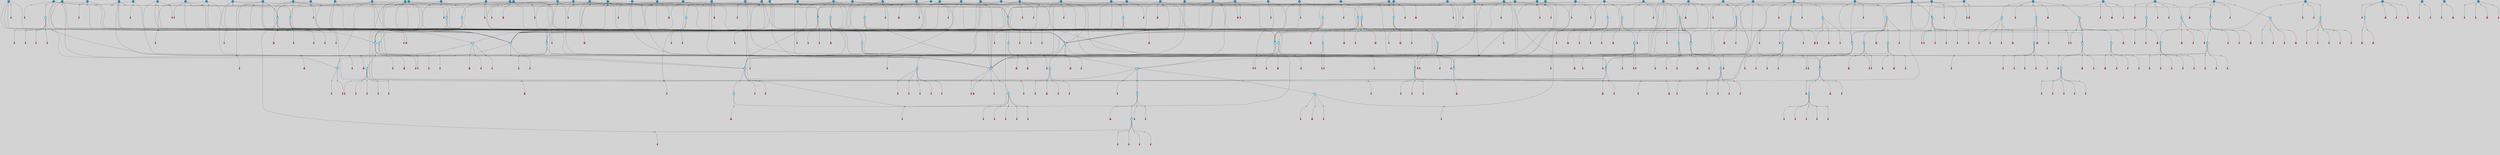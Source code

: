 // File exported with GEGELATI v1.3.1
// On the 2024-04-08 17:45:11
// With the File::TPGGraphDotExporter
digraph{
	graph[pad = "0.212, 0.055" bgcolor = lightgray]
	node[shape=circle style = filled label = ""]
		T7 [fillcolor="#66ddff"]
		T9 [fillcolor="#66ddff"]
		T11 [fillcolor="#66ddff"]
		T59 [fillcolor="#66ddff"]
		T102 [fillcolor="#66ddff"]
		T111 [fillcolor="#66ddff"]
		T258 [fillcolor="#66ddff"]
		T320 [fillcolor="#66ddff"]
		T321 [fillcolor="#1199bb"]
		T322 [fillcolor="#1199bb"]
		T407 [fillcolor="#66ddff"]
		T429 [fillcolor="#66ddff"]
		T440 [fillcolor="#66ddff"]
		T540 [fillcolor="#66ddff"]
		T550 [fillcolor="#1199bb"]
		T623 [fillcolor="#66ddff"]
		T624 [fillcolor="#66ddff"]
		T625 [fillcolor="#66ddff"]
		T716 [fillcolor="#66ddff"]
		T717 [fillcolor="#66ddff"]
		T718 [fillcolor="#66ddff"]
		T721 [fillcolor="#66ddff"]
		T787 [fillcolor="#1199bb"]
		T788 [fillcolor="#66ddff"]
		T789 [fillcolor="#66ddff"]
		T790 [fillcolor="#66ddff"]
		T792 [fillcolor="#66ddff"]
		T793 [fillcolor="#66ddff"]
		T794 [fillcolor="#66ddff"]
		T804 [fillcolor="#66ddff"]
		T813 [fillcolor="#1199bb"]
		T822 [fillcolor="#1199bb"]
		T877 [fillcolor="#66ddff"]
		T878 [fillcolor="#1199bb"]
		T879 [fillcolor="#66ddff"]
		T880 [fillcolor="#66ddff"]
		T881 [fillcolor="#66ddff"]
		T882 [fillcolor="#66ddff"]
		T883 [fillcolor="#66ddff"]
		T884 [fillcolor="#1199bb"]
		T885 [fillcolor="#66ddff"]
		T886 [fillcolor="#66ddff"]
		T947 [fillcolor="#66ddff"]
		T948 [fillcolor="#66ddff"]
		T950 [fillcolor="#66ddff"]
		T952 [fillcolor="#66ddff"]
		T953 [fillcolor="#66ddff"]
		T991 [fillcolor="#1199bb"]
		T1011 [fillcolor="#66ddff"]
		T1013 [fillcolor="#66ddff"]
		T1014 [fillcolor="#66ddff"]
		T1020 [fillcolor="#66ddff"]
		T1023 [fillcolor="#66ddff"]
		T1050 [fillcolor="#1199bb"]
		T1053 [fillcolor="#66ddff"]
		T1054 [fillcolor="#66ddff"]
		T1055 [fillcolor="#66ddff"]
		T1056 [fillcolor="#66ddff"]
		T1074 [fillcolor="#1199bb"]
		T1075 [fillcolor="#1199bb"]
		T1079 [fillcolor="#1199bb"]
		T1082 [fillcolor="#1199bb"]
		T1084 [fillcolor="#1199bb"]
		T1087 [fillcolor="#1199bb"]
		T1088 [fillcolor="#1199bb"]
		T1089 [fillcolor="#66ddff"]
		T1092 [fillcolor="#66ddff"]
		T1100 [fillcolor="#1199bb"]
		T1102 [fillcolor="#1199bb"]
		T1106 [fillcolor="#1199bb"]
		T1109 [fillcolor="#66ddff"]
		T1120 [fillcolor="#66ddff"]
		T308 [fillcolor="#66ddff"]
		T1121 [fillcolor="#66ddff"]
		T1122 [fillcolor="#1199bb"]
		T1123 [fillcolor="#66ddff"]
		T1124 [fillcolor="#66ddff"]
		T425 [fillcolor="#66ddff"]
		T1125 [fillcolor="#66ddff"]
		T1126 [fillcolor="#66ddff"]
		T1134 [fillcolor="#66ddff"]
		T1063 [fillcolor="#1199bb"]
		T1141 [fillcolor="#1199bb"]
		T1143 [fillcolor="#1199bb"]
		T1145 [fillcolor="#1199bb"]
		T1146 [fillcolor="#1199bb"]
		T1147 [fillcolor="#66ddff"]
		T1148 [fillcolor="#1199bb"]
		T1149 [fillcolor="#1199bb"]
		T1151 [fillcolor="#1199bb"]
		T1152 [fillcolor="#1199bb"]
		T1156 [fillcolor="#1199bb"]
		T1157 [fillcolor="#1199bb"]
		T280 [fillcolor="#1199bb"]
		T1175 [fillcolor="#1199bb"]
		T1176 [fillcolor="#1199bb"]
		T1178 [fillcolor="#1199bb"]
		T1181 [fillcolor="#1199bb"]
		T1182 [fillcolor="#1199bb"]
		T1183 [fillcolor="#1199bb"]
		T1184 [fillcolor="#1199bb"]
		T1185 [fillcolor="#1199bb"]
		T1186 [fillcolor="#1199bb"]
		T1188 [fillcolor="#1199bb"]
		T1189 [fillcolor="#1199bb"]
		T1190 [fillcolor="#1199bb"]
		T1204 [fillcolor="#1199bb"]
		T1205 [fillcolor="#66ddff"]
		T1206 [fillcolor="#1199bb"]
		T1207 [fillcolor="#66ddff"]
		T1208 [fillcolor="#66ddff"]
		T1217 [fillcolor="#1199bb"]
		T1219 [fillcolor="#1199bb"]
		T1224 [fillcolor="#1199bb"]
		T1227 [fillcolor="#1199bb"]
		T1232 [fillcolor="#1199bb"]
		T1238 [fillcolor="#66ddff"]
		T1240 [fillcolor="#1199bb"]
		T1241 [fillcolor="#1199bb"]
		T1243 [fillcolor="#1199bb"]
		T1245 [fillcolor="#66ddff"]
		T1164 [fillcolor="#1199bb"]
		T1246 [fillcolor="#1199bb"]
		T1247 [fillcolor="#1199bb"]
		T1248 [fillcolor="#1199bb"]
		T1249 [fillcolor="#1199bb"]
		T1250 [fillcolor="#1199bb"]
		T1251 [fillcolor="#1199bb"]
		T1252 [fillcolor="#1199bb"]
		T1254 [fillcolor="#1199bb"]
		T1255 [fillcolor="#1199bb"]
		T1256 [fillcolor="#66ddff"]
		T1257 [fillcolor="#66ddff"]
		T1258 [fillcolor="#1199bb"]
		T1259 [fillcolor="#66ddff"]
		T1260 [fillcolor="#66ddff"]
		T1261 [fillcolor="#66ddff"]
		T1262 [fillcolor="#66ddff"]
		T1263 [fillcolor="#66ddff"]
		T1264 [fillcolor="#66ddff"]
		T1268 [fillcolor="#1199bb"]
		T1269 [fillcolor="#1199bb"]
		T1270 [fillcolor="#66ddff"]
		T1271 [fillcolor="#1199bb"]
		T1272 [fillcolor="#1199bb"]
		T1273 [fillcolor="#1199bb"]
		T1274 [fillcolor="#1199bb"]
		T1275 [fillcolor="#1199bb"]
		T1277 [fillcolor="#1199bb"]
		T1278 [fillcolor="#1199bb"]
		T1279 [fillcolor="#1199bb"]
		T1283 [fillcolor="#1199bb"]
		T1284 [fillcolor="#1199bb"]
		T1285 [fillcolor="#1199bb"]
		T1286 [fillcolor="#1199bb"]
		T1287 [fillcolor="#1199bb"]
		T1288 [fillcolor="#1199bb"]
		P23281 [fillcolor="#cccccc" shape=point] //-3|
		I23281 [shape=box style=invis label="1|6&2|7#0|7&#92;n10|2&0|7#1|3&#92;n9|6&2|7#2|2&#92;n5|3&0|7#0|7&#92;n1|6&2|3#0|0&#92;n2|3&2|3#2|2&#92;n5|1&2|6#0|6&#92;n"]
		P23281 -> I23281[style=invis]
		A15068 [fillcolor="#ff3366" shape=box margin=0.03 width=0 height=0 label="7"]
		T7 -> P23281 -> A15068
		P23282 [fillcolor="#cccccc" shape=point] //5|
		I23282 [shape=box style=invis label="0|5&2|3#0|1&#92;n0|6&2|1#2|4&#92;n6|2&2|6#0|7&#92;n7|4&0|3#0|1&#92;n5|4&0|7#1|6&#92;n9|1&0|5#2|2&#92;n6|3&2|3#1|7&#92;n11|7&2|4#1|6&#92;n2|5&0|1#0|0&#92;n4|7&0|0#0|2&#92;n6|2&0|6#0|0&#92;n2|1&2|6#2|4&#92;n10|0&2|0#1|0&#92;n6|6&2|4#0|6&#92;n"]
		P23282 -> I23282[style=invis]
		A15069 [fillcolor="#ff3366" shape=box margin=0.03 width=0 height=0 label="8"]
		T7 -> P23282 -> A15069
		P23283 [fillcolor="#cccccc" shape=point] //-6|
		I23283 [shape=box style=invis label="11|1&0|7#2|0&#92;n10|4&0|1#1|0&#92;n4|3&2|4#2|1&#92;n0|5&2|0#0|0&#92;n6|1&0|0#0|3&#92;n8|2&2|0#0|4&#92;n11|4&2|0#1|6&#92;n7|0&2|6#2|3&#92;n5|3&2|6#2|0&#92;n2|0&2|0#0|4&#92;n"]
		P23283 -> I23283[style=invis]
		A15070 [fillcolor="#ff3366" shape=box margin=0.03 width=0 height=0 label="9"]
		T9 -> P23283 -> A15070
		P23284 [fillcolor="#cccccc" shape=point] //2|
		I23284 [shape=box style=invis label="6|3&2|7#1|4&#92;n8|6&0|0#2|5&#92;n2|1&0|2#0|3&#92;n8|7&0|6#0|4&#92;n2|1&2|0#0|1&#92;n0|0&2|2#2|3&#92;n6|6&0|7#2|1&#92;n6|1&0|7#2|6&#92;n5|4&2|7#0|4&#92;n0|3&0|4#2|0&#92;n11|0&2|0#2|5&#92;n4|5&2|5#2|4&#92;n5|7&0|6#0|4&#92;n9|7&2|5#0|3&#92;n5|4&2|1#0|3&#92;n5|3&0|1#1|7&#92;n0|4&0|3#2|5&#92;n"]
		P23284 -> I23284[style=invis]
		A15071 [fillcolor="#ff3366" shape=box margin=0.03 width=0 height=0 label="10"]
		T9 -> P23284 -> A15071
		P23285 [fillcolor="#cccccc" shape=point] //6|
		I23285 [shape=box style=invis label="3|0&2|7#2|2&#92;n3|2&0|4#2|5&#92;n5|1&0|2#1|0&#92;n8|7&0|1#2|0&#92;n8|5&0|3#0|6&#92;n0|2&0|2#2|3&#92;n1|5&2|5#0|5&#92;n5|6&0|6#0|7&#92;n6|7&0|0#2|6&#92;n1|2&2|3#0|0&#92;n7|7&2|3#0|4&#92;n0|7&2|7#0|6&#92;n1|0&2|2#2|7&#92;n4|4&0|1#0|0&#92;n"]
		P23285 -> I23285[style=invis]
		A15072 [fillcolor="#ff3366" shape=box margin=0.03 width=0 height=0 label="11"]
		T11 -> P23285 -> A15072
		P23286 [fillcolor="#cccccc" shape=point] //-4|
		I23286 [shape=box style=invis label="4|1&0|4#2|6&#92;n1|2&2|2#2|0&#92;n1|2&2|0#0|6&#92;n8|4&2|3#2|5&#92;n5|5&2|1#1|0&#92;n"]
		P23286 -> I23286[style=invis]
		A15073 [fillcolor="#ff3366" shape=box margin=0.03 width=0 height=0 label="12"]
		T11 -> P23286 -> A15073
		P23287 [fillcolor="#cccccc" shape=point] //8|
		I23287 [shape=box style=invis label="9|0&0|1#2|0&#92;n10|1&2|5#1|4&#92;n8|2&2|6#0|4&#92;n4|5&0|3#0|1&#92;n2|4&2|5#2|3&#92;n4|2&2|2#0|2&#92;n7|5&0|2#0|0&#92;n8|2&2|1#1|3&#92;n8|7&0|7#2|1&#92;n1|1&0|0#0|7&#92;n5|6&2|5#1|0&#92;n6|3&2|5#0|0&#92;n11|4&0|3#2|6&#92;n1|2&2|4#0|7&#92;n5|6&0|1#2|0&#92;n11|3&0|2#0|7&#92;n"]
		P23287 -> I23287[style=invis]
		A15074 [fillcolor="#ff3366" shape=box margin=0.03 width=0 height=0 label="6"]
		T59 -> P23287 -> A15074
		P23288 [fillcolor="#cccccc" shape=point] //5|
		I23288 [shape=box style=invis label="3|0&2|0#0|1&#92;n3|0&0|7#0|1&#92;n5|3&0|2#2|6&#92;n4|4&2|4#2|6&#92;n11|2&0|7#1|6&#92;n2|7&2|2#2|5&#92;n9|3&2|6#2|7&#92;n7|7&0|0#0|4&#92;n6|1&2|4#2|3&#92;n5|4&2|0#1|6&#92;n1|3&0|7#0|4&#92;n"]
		P23288 -> I23288[style=invis]
		A15075 [fillcolor="#ff3366" shape=box margin=0.03 width=0 height=0 label="7"]
		T59 -> P23288 -> A15075
		T59 -> P23283
		T59 -> P23288
		P23289 [fillcolor="#cccccc" shape=point] //7|
		I23289 [shape=box style=invis label="3|3&2|7#0|4&#92;n4|3&2|6#0|3&#92;n8|4&0|6#1|2&#92;n5|6&2|3#0|4&#92;n0|7&2|1#0|5&#92;n8|7&2|2#2|5&#92;n9|1&0|0#1|0&#92;n10|1&2|1#1|4&#92;n10|5&0|6#1|7&#92;n5|2&2|3#0|4&#92;n2|0&2|6#2|7&#92;n1|7&0|1#0|7&#92;n"]
		P23289 -> I23289[style=invis]
		A15076 [fillcolor="#ff3366" shape=box margin=0.03 width=0 height=0 label="2"]
		T102 -> P23289 -> A15076
		P23290 [fillcolor="#cccccc" shape=point] //-8|
		I23290 [shape=box style=invis label="7|5&0|4#2|4&#92;n"]
		P23290 -> I23290[style=invis]
		A15077 [fillcolor="#ff3366" shape=box margin=0.03 width=0 height=0 label="3"]
		T102 -> P23290 -> A15077
		P23291 [fillcolor="#cccccc" shape=point] //8|
		I23291 [shape=box style=invis label="7|0&0|2#1|4&#92;n8|1&2|3#0|5&#92;n0|6&0|5#0|5&#92;n3|7&2|1#0|6&#92;n9|4&2|7#1|6&#92;n1|7&2|5#2|2&#92;n8|5&2|0#0|3&#92;n0|2&0|2#0|0&#92;n3|5&0|2#0|3&#92;n"]
		P23291 -> I23291[style=invis]
		A15078 [fillcolor="#ff3366" shape=box margin=0.03 width=0 height=0 label="5"]
		T102 -> P23291 -> A15078
		P23292 [fillcolor="#cccccc" shape=point] //-5|
		I23292 [shape=box style=invis label="0|0&2|3#0|2&#92;n10|5&0|6#1|3&#92;n7|3&0|6#2|3&#92;n3|4&0|6#0|6&#92;n10|5&0|2#1|1&#92;n5|0&0|1#0|3&#92;n6|6&2|5#1|5&#92;n7|4&0|2#1|7&#92;n5|7&0|1#2|5&#92;n1|5&0|0#0|3&#92;n7|5&2|1#2|6&#92;n9|0&0|2#0|0&#92;n4|0&2|4#0|0&#92;n4|6&0|0#2|3&#92;n3|1&0|6#2|5&#92;n7|7&2|1#2|3&#92;n9|4&2|2#0|6&#92;n"]
		P23292 -> I23292[style=invis]
		T111 -> P23292 -> T9
		P23293 [fillcolor="#cccccc" shape=point] //7|
		I23293 [shape=box style=invis label="7|4&2|1#2|0&#92;n4|1&2|4#2|3&#92;n5|0&2|0#2|2&#92;n6|1&2|4#2|6&#92;n"]
		P23293 -> I23293[style=invis]
		A15079 [fillcolor="#ff3366" shape=box margin=0.03 width=0 height=0 label="9"]
		T111 -> P23293 -> A15079
		P23294 [fillcolor="#cccccc" shape=point] //2|
		I23294 [shape=box style=invis label="3|0&2|0#0|1&#92;n11|2&0|7#1|6&#92;n8|7&2|4#0|5&#92;n5|3&0|2#2|6&#92;n4|4&2|4#2|6&#92;n3|0&0|7#0|1&#92;n2|7&2|2#2|5&#92;n9|3&2|6#2|7&#92;n7|7&0|0#0|4&#92;n6|1&2|4#1|3&#92;n5|4&2|0#1|6&#92;n1|3&0|7#0|4&#92;n"]
		P23294 -> I23294[style=invis]
		A15080 [fillcolor="#ff3366" shape=box margin=0.03 width=0 height=0 label="7"]
		T111 -> P23294 -> A15080
		T111 -> P23283
		P23295 [fillcolor="#cccccc" shape=point] //2|
		I23295 [shape=box style=invis label="9|1&2|3#0|1&#92;n5|3&2|4#2|7&#92;n11|0&2|3#0|4&#92;n7|0&2|4#0|4&#92;n5|2&2|0#2|4&#92;n7|3&0|7#0|5&#92;n"]
		P23295 -> I23295[style=invis]
		A15081 [fillcolor="#ff3366" shape=box margin=0.03 width=0 height=0 label="2"]
		T258 -> P23295 -> A15081
		T258 -> P23283
		P23296 [fillcolor="#cccccc" shape=point] //-5|
		I23296 [shape=box style=invis label="8|7&0|3#0|3&#92;n6|4&2|1#0|5&#92;n2|2&2|6#2|0&#92;n4|7&2|0#2|3&#92;n10|5&2|1#1|5&#92;n2|0&0|7#2|0&#92;n5|3&2|2#2|0&#92;n6|7&0|0#1|0&#92;n"]
		P23296 -> I23296[style=invis]
		A15082 [fillcolor="#ff3366" shape=box margin=0.03 width=0 height=0 label="1"]
		T258 -> P23296 -> A15082
		P23297 [fillcolor="#cccccc" shape=point] //2|
		I23297 [shape=box style=invis label="4|1&0|4#2|6&#92;n5|5&2|1#1|0&#92;n1|0&2|0#0|6&#92;n8|4&2|3#2|5&#92;n"]
		P23297 -> I23297[style=invis]
		T258 -> P23297 -> T11
		P23298 [fillcolor="#cccccc" shape=point] //5|
		I23298 [shape=box style=invis label="1|6&2|7#0|7&#92;n9|2&2|7#2|2&#92;n10|2&0|7#1|3&#92;n5|3&0|7#0|7&#92;n7|0&2|7#2|2&#92;n1|6&2|3#0|0&#92;n2|3&2|3#2|2&#92;n"]
		P23298 -> I23298[style=invis]
		A15083 [fillcolor="#ff3366" shape=box margin=0.03 width=0 height=0 label="7"]
		T258 -> P23298 -> A15083
		P23299 [fillcolor="#cccccc" shape=point] //-4|
		I23299 [shape=box style=invis label="4|1&0|4#2|6&#92;n1|2&2|2#2|0&#92;n1|2&2|0#0|6&#92;n8|4&2|3#2|5&#92;n5|5&2|1#1|0&#92;n"]
		P23299 -> I23299[style=invis]
		A15084 [fillcolor="#ff3366" shape=box margin=0.03 width=0 height=0 label="12"]
		T320 -> P23299 -> A15084
		P23300 [fillcolor="#cccccc" shape=point] //-9|
		I23300 [shape=box style=invis label="2|0&2|0#2|1&#92;n4|4&2|4#2|6&#92;n9|1&0|3#1|7&#92;n5|3&0|2#2|6&#92;n2|7&2|2#2|5&#92;n5|4&2|0#1|6&#92;n3|0&0|7#0|1&#92;n1|3&0|7#0|4&#92;n11|6&2|2#0|7&#92;n7|7&0|0#0|4&#92;n11|0&0|7#1|6&#92;n9|3&2|6#2|7&#92;n"]
		P23300 -> I23300[style=invis]
		A15085 [fillcolor="#ff3366" shape=box margin=0.03 width=0 height=0 label="7"]
		T321 -> P23300 -> A15085
		P23301 [fillcolor="#cccccc" shape=point] //6|
		I23301 [shape=box style=invis label="3|0&2|7#2|2&#92;n3|2&0|4#2|5&#92;n5|1&0|2#1|0&#92;n8|7&0|1#2|0&#92;n8|5&0|3#0|6&#92;n0|2&0|2#2|3&#92;n1|5&2|5#0|5&#92;n5|6&0|6#0|7&#92;n6|7&0|0#2|6&#92;n1|2&2|3#0|0&#92;n7|7&2|3#0|4&#92;n0|7&2|7#0|6&#92;n1|0&2|2#2|7&#92;n4|4&0|1#0|0&#92;n"]
		P23301 -> I23301[style=invis]
		A15086 [fillcolor="#ff3366" shape=box margin=0.03 width=0 height=0 label="11"]
		T320 -> P23301 -> A15086
		P23302 [fillcolor="#cccccc" shape=point] //2|
		I23302 [shape=box style=invis label="4|1&0|4#2|6&#92;n5|5&2|1#1|0&#92;n1|0&2|0#0|6&#92;n8|4&2|3#2|5&#92;n"]
		P23302 -> I23302[style=invis]
		T321 -> P23302 -> T320
		P23303 [fillcolor="#cccccc" shape=point] //5|
		I23303 [shape=box style=invis label="0|5&2|3#0|1&#92;n0|6&2|1#2|4&#92;n6|2&2|6#0|7&#92;n7|4&0|3#0|1&#92;n5|4&0|7#1|6&#92;n9|1&0|5#2|2&#92;n6|3&2|3#1|7&#92;n11|7&2|4#1|6&#92;n2|5&0|1#0|0&#92;n4|7&0|0#0|2&#92;n6|2&0|6#0|0&#92;n2|1&2|6#2|4&#92;n10|0&2|0#1|0&#92;n6|6&2|4#0|6&#92;n"]
		P23303 -> I23303[style=invis]
		A15087 [fillcolor="#ff3366" shape=box margin=0.03 width=0 height=0 label="8"]
		T322 -> P23303 -> A15087
		P23304 [fillcolor="#cccccc" shape=point] //8|
		I23304 [shape=box style=invis label="9|7&0|5#2|5&#92;n3|3&2|3#0|2&#92;n9|5&2|2#1|0&#92;n2|3&0|6#0|3&#92;n4|4&2|5#2|7&#92;n11|3&2|0#1|5&#92;n6|6&2|1#2|2&#92;n4|6&0|1#2|2&#92;n2|5&2|7#2|2&#92;n7|7&2|2#2|3&#92;n6|5&0|3#2|6&#92;n6|7&0|6#0|2&#92;n"]
		P23304 -> I23304[style=invis]
		A15088 [fillcolor="#ff3366" shape=box margin=0.03 width=0 height=0 label="14"]
		T321 -> P23304 -> A15088
		P23305 [fillcolor="#cccccc" shape=point] //-3|
		I23305 [shape=box style=invis label="1|6&2|7#0|7&#92;n10|2&0|7#1|3&#92;n9|6&2|7#2|2&#92;n5|3&0|7#0|7&#92;n1|6&2|3#0|0&#92;n2|3&2|3#2|2&#92;n5|1&2|6#0|6&#92;n"]
		P23305 -> I23305[style=invis]
		A15089 [fillcolor="#ff3366" shape=box margin=0.03 width=0 height=0 label="7"]
		T322 -> P23305 -> A15089
		P23306 [fillcolor="#cccccc" shape=point] //-8|
		I23306 [shape=box style=invis label="7|5&0|4#2|4&#92;n"]
		P23306 -> I23306[style=invis]
		A15090 [fillcolor="#ff3366" shape=box margin=0.03 width=0 height=0 label="3"]
		T321 -> P23306 -> A15090
		P23307 [fillcolor="#cccccc" shape=point] //4|
		I23307 [shape=box style=invis label="4|3&0|6#0|3&#92;n5|7&2|3#2|2&#92;n5|6&0|7#1|2&#92;n1|4&2|6#0|3&#92;n8|4&2|1#2|5&#92;n9|5&2|4#1|4&#92;n2|4&0|5#0|7&#92;n10|0&0|6#1|3&#92;n3|0&0|6#0|2&#92;n2|7&2|7#2|6&#92;n5|2&0|5#1|5&#92;n10|4&2|5#1|7&#92;n4|0&0|4#2|4&#92;n11|1&0|4#2|6&#92;n10|6&2|0#1|4&#92;n9|7&0|3#1|4&#92;n4|5&2|7#0|6&#92;n11|5&2|6#2|3&#92;n0|3&0|5#0|1&#92;n"]
		P23307 -> I23307[style=invis]
		A15091 [fillcolor="#ff3366" shape=box margin=0.03 width=0 height=0 label="13"]
		T321 -> P23307 -> A15091
		P23308 [fillcolor="#cccccc" shape=point] //-1|
		I23308 [shape=box style=invis label="0|5&2|2#0|0&#92;n11|3&2|3#1|3&#92;n8|5&2|2#1|7&#92;n10|0&0|6#1|2&#92;n9|1&2|5#0|3&#92;n8|0&2|4#2|6&#92;n6|7&0|2#0|3&#92;n9|2&0|7#0|1&#92;n6|2&0|2#2|1&#92;n"]
		P23308 -> I23308[style=invis]
		A15092 [fillcolor="#ff3366" shape=box margin=0.03 width=0 height=0 label="7"]
		T407 -> P23308 -> A15092
		P23309 [fillcolor="#cccccc" shape=point] //-3|
		I23309 [shape=box style=invis label="7|7&0|0#0|4&#92;n11|2&0|7#1|6&#92;n8|7&2|4#0|5&#92;n5|3&0|2#2|6&#92;n4|4&2|4#2|6&#92;n3|0&0|7#0|6&#92;n2|7&2|2#2|5&#92;n9|3&2|6#2|7&#92;n6|7&0|0#0|7&#92;n3|0&2|0#0|1&#92;n6|1&2|4#1|3&#92;n5|4&2|0#1|6&#92;n1|3&0|7#0|4&#92;n"]
		P23309 -> I23309[style=invis]
		T407 -> P23309 -> T59
		P23310 [fillcolor="#cccccc" shape=point] //-5|
		I23310 [shape=box style=invis label="5|3&0|7#0|7&#92;n9|2&2|7#2|2&#92;n1|6&2|7#0|7&#92;n7|6&2|4#0|5&#92;n10|3&0|2#1|1&#92;n9|2&0|7#1|3&#92;n1|6&0|3#0|1&#92;n4|0&0|2#2|2&#92;n7|0&2|7#2|2&#92;n5|1&2|6#0|3&#92;n2|3&2|3#2|2&#92;n"]
		P23310 -> I23310[style=invis]
		T407 -> P23310 -> T102
		P23311 [fillcolor="#cccccc" shape=point] //1|
		I23311 [shape=box style=invis label="9|3&2|0#0|4&#92;n4|2&0|5#2|0&#92;n10|7&2|7#1|1&#92;n6|3&2|6#1|5&#92;n8|3&2|5#1|2&#92;n4|0&2|1#2|2&#92;n4|1&0|4#0|3&#92;n3|6&2|5#2|5&#92;n8|3&0|1#0|7&#92;n4|0&2|4#0|1&#92;n3|4&0|0#2|1&#92;n3|2&0|7#2|1&#92;n1|4&0|1#0|2&#92;n"]
		P23311 -> I23311[style=invis]
		A15093 [fillcolor="#ff3366" shape=box margin=0.03 width=0 height=0 label="14"]
		T407 -> P23311 -> A15093
		P23312 [fillcolor="#cccccc" shape=point] //3|
		I23312 [shape=box style=invis label="5|4&2|7#0|4&#92;n0|4&0|3#2|5&#92;n8|6&0|0#2|5&#92;n2|1&0|2#0|3&#92;n9|7&0|6#0|4&#92;n0|0&2|2#2|3&#92;n6|6&0|7#2|1&#92;n6|1&0|7#2|6&#92;n0|3&0|4#2|0&#92;n11|0&2|0#2|5&#92;n4|5&2|5#2|4&#92;n5|3&0|1#1|7&#92;n9|7&2|2#0|3&#92;n5|4&2|1#0|3&#92;n5|0&0|6#0|4&#92;n0|0&0|1#2|0&#92;n"]
		P23312 -> I23312[style=invis]
		A15094 [fillcolor="#ff3366" shape=box margin=0.03 width=0 height=0 label="10"]
		T407 -> P23312 -> A15094
		P23313 [fillcolor="#cccccc" shape=point] //4|
		I23313 [shape=box style=invis label="8|5&2|3#2|1&#92;n10|1&0|3#1|6&#92;n7|1&2|6#1|3&#92;n4|1&0|6#0|0&#92;n11|1&0|2#0|3&#92;n2|0&2|1#2|7&#92;n"]
		P23313 -> I23313[style=invis]
		A15095 [fillcolor="#ff3366" shape=box margin=0.03 width=0 height=0 label="2"]
		T429 -> P23313 -> A15095
		P23314 [fillcolor="#cccccc" shape=point] //1|
		I23314 [shape=box style=invis label="9|7&0|2#2|2&#92;n6|5&0|1#1|0&#92;n2|2&0|0#2|1&#92;n4|3&2|2#2|3&#92;n2|5&2|2#0|0&#92;n10|7&0|5#1|1&#92;n9|5&2|7#2|5&#92;n7|7&2|5#2|5&#92;n8|0&2|4#0|1&#92;n5|4&2|0#0|2&#92;n2|5&2|2#2|6&#92;n4|4&0|2#2|1&#92;n7|2&2|4#0|0&#92;n10|0&2|2#1|1&#92;n10|4&2|3#1|0&#92;n"]
		P23314 -> I23314[style=invis]
		A15096 [fillcolor="#ff3366" shape=box margin=0.03 width=0 height=0 label="1"]
		T429 -> P23314 -> A15096
		P23315 [fillcolor="#cccccc" shape=point] //-8|
		I23315 [shape=box style=invis label="11|7&2|0#2|0&#92;n5|5&2|7#2|7&#92;n8|6&2|7#1|2&#92;n1|7&0|3#0|6&#92;n4|0&2|1#2|2&#92;n9|0&0|2#0|0&#92;n10|1&0|5#1|6&#92;n0|0&2|3#2|0&#92;n3|2&0|1#2|6&#92;n0|1&2|4#0|0&#92;n"]
		P23315 -> I23315[style=invis]
		A15097 [fillcolor="#ff3366" shape=box margin=0.03 width=0 height=0 label="6"]
		T429 -> P23315 -> A15097
		P23316 [fillcolor="#cccccc" shape=point] //-7|
		I23316 [shape=box style=invis label="7|3&0|6#2|5&#92;n10|5&0|5#1|0&#92;n1|0&2|4#0|3&#92;n"]
		P23316 -> I23316[style=invis]
		T429 -> P23316 -> T7
		P23317 [fillcolor="#cccccc" shape=point] //-2|
		I23317 [shape=box style=invis label="3|1&2|6#2|5&#92;n4|5&0|4#0|6&#92;n7|1&0|6#2|2&#92;n2|6&0|6#2|0&#92;n7|7&0|0#1|0&#92;n3|7&0|7#0|1&#92;n1|3&2|2#2|0&#92;n3|6&0|5#0|0&#92;n4|0&2|7#0|4&#92;n9|4&2|2#0|1&#92;n3|1&2|5#0|7&#92;n"]
		P23317 -> I23317[style=invis]
		A15098 [fillcolor="#ff3366" shape=box margin=0.03 width=0 height=0 label="1"]
		T429 -> P23317 -> A15098
		P23318 [fillcolor="#cccccc" shape=point] //2|
		I23318 [shape=box style=invis label="0|6&0|7#0|4&#92;n6|7&2|6#2|6&#92;n11|3&0|7#1|6&#92;n11|1&0|6#2|7&#92;n2|4&0|1#0|1&#92;n10|6&2|5#1|6&#92;n11|3&0|1#1|7&#92;n10|0&2|3#1|5&#92;n"]
		P23318 -> I23318[style=invis]
		T440 -> P23318 -> T7
		P23319 [fillcolor="#cccccc" shape=point] //-9|
		I23319 [shape=box style=invis label="2|0&2|3#2|0&#92;n11|7&0|4#1|0&#92;n"]
		P23319 -> I23319[style=invis]
		T440 -> P23319 -> T111
		T440 -> P23288
		P23320 [fillcolor="#cccccc" shape=point] //7|
		I23320 [shape=box style=invis label="2|0&2|1#2|0&#92;n9|1&0|6#0|3&#92;n11|7&0|4#1|0&#92;n"]
		P23320 -> I23320[style=invis]
		T540 -> P23320 -> T111
		P23321 [fillcolor="#cccccc" shape=point] //6|
		I23321 [shape=box style=invis label="0|5&2|3#0|1&#92;n0|6&2|1#2|4&#92;n9|1&0|5#2|2&#92;n7|4&0|3#0|1&#92;n5|4&0|7#1|6&#92;n2|5&0|1#0|0&#92;n6|3&2|3#1|7&#92;n11|7&2|4#1|6&#92;n6|2&2|6#0|1&#92;n4|7&0|0#0|2&#92;n6|2&0|6#0|0&#92;n9|1&2|6#2|4&#92;n10|0&2|0#1|0&#92;n6|6&2|4#0|6&#92;n"]
		P23321 -> I23321[style=invis]
		A15099 [fillcolor="#ff3366" shape=box margin=0.03 width=0 height=0 label="8"]
		T540 -> P23321 -> A15099
		P23322 [fillcolor="#cccccc" shape=point] //-4|
		I23322 [shape=box style=invis label="6|3&2|6#1|2&#92;n2|5&2|2#2|5&#92;n2|6&0|4#0|5&#92;n6|0&0|2#1|2&#92;n"]
		P23322 -> I23322[style=invis]
		A15100 [fillcolor="#ff3366" shape=box margin=0.03 width=0 height=0 label="7"]
		T540 -> P23322 -> A15100
		P23323 [fillcolor="#cccccc" shape=point] //-5|
		I23323 [shape=box style=invis label="7|2&0|3#2|2&#92;n3|2&0|2#2|0&#92;n1|5&2|7#0|4&#92;n5|3&0|3#0|7&#92;n11|4&0|1#0|0&#92;n8|7&2|7#2|7&#92;n4|0&0|3#2|7&#92;n"]
		P23323 -> I23323[style=invis]
		A15101 [fillcolor="#ff3366" shape=box margin=0.03 width=0 height=0 label="7"]
		T540 -> P23323 -> A15101
		P23324 [fillcolor="#cccccc" shape=point] //-4|
		I23324 [shape=box style=invis label="4|1&0|4#2|6&#92;n1|2&2|2#2|0&#92;n1|2&2|0#0|6&#92;n8|4&2|3#2|5&#92;n5|5&2|1#1|0&#92;n"]
		P23324 -> I23324[style=invis]
		A15102 [fillcolor="#ff3366" shape=box margin=0.03 width=0 height=0 label="12"]
		T550 -> P23324 -> A15102
		P23325 [fillcolor="#cccccc" shape=point] //7|
		I23325 [shape=box style=invis label="7|4&2|7#0|4&#92;n4|6&0|1#2|5&#92;n2|1&2|3#0|0&#92;n4|3&2|0#0|1&#92;n0|0&2|7#2|7&#92;n7|7&0|5#2|3&#92;n5|0&2|1#2|2&#92;n10|0&0|4#1|2&#92;n4|4&0|7#0|0&#92;n6|7&0|2#0|1&#92;n1|4&2|5#0|4&#92;n"]
		P23325 -> I23325[style=invis]
		A15103 [fillcolor="#ff3366" shape=box margin=0.03 width=0 height=0 label="0"]
		T623 -> P23325 -> A15103
		P23326 [fillcolor="#cccccc" shape=point] //0|
		I23326 [shape=box style=invis label="4|0&0|3#2|7&#92;n10|2&0|3#1|7&#92;n3|5&0|2#0|3&#92;n4|5&0|0#2|1&#92;n10|7&2|0#1|2&#92;n5|3&2|3#1|6&#92;n9|5&2|0#0|4&#92;n5|4&2|7#0|2&#92;n10|3&2|7#1|4&#92;n7|2&0|1#2|6&#92;n8|6&0|5#0|5&#92;n8|7&2|3#0|5&#92;n2|6&2|4#0|0&#92;n"]
		P23326 -> I23326[style=invis]
		A15104 [fillcolor="#ff3366" shape=box margin=0.03 width=0 height=0 label="5"]
		T625 -> P23326 -> A15104
		P23327 [fillcolor="#cccccc" shape=point] //0|
		I23327 [shape=box style=invis label="2|5&0|1#0|6&#92;n6|1&2|2#2|7&#92;n8|0&0|3#1|4&#92;n4|3&2|5#2|4&#92;n8|1&2|4#0|0&#92;n6|6&0|1#2|6&#92;n11|7&2|4#2|5&#92;n6|2&2|4#0|2&#92;n8|5&2|4#2|4&#92;n2|1&2|1#2|2&#92;n2|7&2|5#2|6&#92;n9|7&0|5#0|4&#92;n1|2&0|5#2|6&#92;n4|2&2|3#2|7&#92;n3|3&2|1#0|2&#92;n"]
		P23327 -> I23327[style=invis]
		A15105 [fillcolor="#ff3366" shape=box margin=0.03 width=0 height=0 label="5"]
		T625 -> P23327 -> A15105
		P23328 [fillcolor="#cccccc" shape=point] //3|
		I23328 [shape=box style=invis label="7|6&2|4#0|2&#92;n10|3&2|7#1|4&#92;n11|6&0|4#0|1&#92;n7|1&0|0#2|6&#92;n7|6&0|3#2|6&#92;n4|0&2|6#0|1&#92;n4|4&2|5#0|2&#92;n4|6&0|4#2|7&#92;n10|0&2|3#1|5&#92;n2|6&0|5#0|2&#92;n1|0&2|3#0|7&#92;n1|6&2|0#0|5&#92;n6|2&0|1#0|7&#92;n9|2&0|3#2|7&#92;n5|3&0|6#0|6&#92;n1|7&2|5#2|3&#92;n8|1&2|7#0|6&#92;n1|0&2|5#2|1&#92;n7|1&2|2#2|5&#92;n7|4&2|6#0|3&#92;n"]
		P23328 -> I23328[style=invis]
		A15106 [fillcolor="#ff3366" shape=box margin=0.03 width=0 height=0 label="4"]
		T625 -> P23328 -> A15106
		P23329 [fillcolor="#cccccc" shape=point] //-9|
		I23329 [shape=box style=invis label="4|7&2|6#0|5&#92;n11|3&0|2#2|6&#92;n10|2&2|4#1|6&#92;n3|0&2|6#2|7&#92;n4|3&0|5#0|7&#92;n2|3&0|7#0|7&#92;n10|6&0|7#1|5&#92;n10|1&2|2#1|1&#92;n1|7&0|3#2|6&#92;n"]
		P23329 -> I23329[style=invis]
		A15107 [fillcolor="#ff3366" shape=box margin=0.03 width=0 height=0 label="4"]
		T550 -> P23329 -> A15107
		P23330 [fillcolor="#cccccc" shape=point] //8|
		I23330 [shape=box style=invis label="9|0&0|1#2|0&#92;n10|1&2|5#1|4&#92;n8|2&2|6#0|4&#92;n2|4&2|5#2|3&#92;n4|2&2|2#0|2&#92;n7|5&0|2#0|0&#92;n8|2&2|1#1|3&#92;n8|7&0|7#2|1&#92;n1|1&0|0#0|7&#92;n5|6&2|5#1|0&#92;n6|6&2|5#0|0&#92;n11|4&0|3#2|6&#92;n4|2&2|4#0|7&#92;n5|6&0|1#2|0&#92;n11|3&0|2#0|7&#92;n"]
		P23330 -> I23330[style=invis]
		A15108 [fillcolor="#ff3366" shape=box margin=0.03 width=0 height=0 label="6"]
		T624 -> P23330 -> A15108
		P23331 [fillcolor="#cccccc" shape=point] //-6|
		I23331 [shape=box style=invis label="9|0&2|0#0|1&#92;n3|2&0|2#0|3&#92;n5|4&0|5#1|7&#92;n2|1&0|4#0|3&#92;n9|2&2|0#2|4&#92;n7|6&0|4#0|2&#92;n2|3&0|6#2|6&#92;n1|2&0|3#2|0&#92;n"]
		P23331 -> I23331[style=invis]
		T550 -> P23331 -> T624
		P23332 [fillcolor="#cccccc" shape=point] //5|
		I23332 [shape=box style=invis label="3|0&2|0#0|1&#92;n3|0&0|7#0|1&#92;n5|3&0|2#2|6&#92;n4|4&2|4#2|6&#92;n11|2&0|7#1|6&#92;n2|7&2|2#2|5&#92;n9|3&2|6#2|7&#92;n7|7&0|0#0|4&#92;n6|1&2|4#2|3&#92;n5|4&2|0#1|6&#92;n1|3&0|7#0|4&#92;n"]
		P23332 -> I23332[style=invis]
		A15109 [fillcolor="#ff3366" shape=box margin=0.03 width=0 height=0 label="7"]
		T624 -> P23332 -> A15109
		P23333 [fillcolor="#cccccc" shape=point] //-10|
		I23333 [shape=box style=invis label="3|6&0|0#0|4&#92;n4|1&2|4#0|1&#92;n5|1&0|1#0|4&#92;n5|5&2|6#0|5&#92;n6|5&0|6#0|3&#92;n11|1&2|0#0|1&#92;n0|7&2|0#0|3&#92;n1|2&0|6#0|1&#92;n8|0&0|4#2|0&#92;n0|4&0|7#2|7&#92;n7|0&2|7#1|3&#92;n3|1&0|5#2|5&#92;n5|1&0|4#0|3&#92;n2|2&0|2#0|0&#92;n8|3&0|1#0|7&#92;n3|0&0|3#0|5&#92;n7|2&0|5#2|0&#92;n6|3&2|7#1|5&#92;n4|7&2|7#2|1&#92;n"]
		P23333 -> I23333[style=invis]
		A15110 [fillcolor="#ff3366" shape=box margin=0.03 width=0 height=0 label="14"]
		T624 -> P23333 -> A15110
		P23334 [fillcolor="#cccccc" shape=point] //5|
		I23334 [shape=box style=invis label="0|5&2|3#0|1&#92;n0|6&2|1#2|4&#92;n6|2&2|6#0|7&#92;n7|4&0|3#0|1&#92;n5|4&0|7#1|6&#92;n9|1&0|5#2|2&#92;n6|3&2|3#1|7&#92;n11|7&2|4#1|6&#92;n2|5&0|1#0|0&#92;n4|7&0|0#0|2&#92;n6|2&0|6#0|0&#92;n2|1&2|6#2|4&#92;n10|0&2|0#1|0&#92;n6|6&2|4#0|6&#92;n"]
		P23334 -> I23334[style=invis]
		A15111 [fillcolor="#ff3366" shape=box margin=0.03 width=0 height=0 label="8"]
		T624 -> P23334 -> A15111
		P23335 [fillcolor="#cccccc" shape=point] //-2|
		I23335 [shape=box style=invis label="1|3&0|2#0|7&#92;n6|1&0|7#0|0&#92;n6|1&2|4#1|7&#92;n3|0&2|3#0|3&#92;n0|2&0|7#2|6&#92;n"]
		P23335 -> I23335[style=invis]
		T550 -> P23335 -> T623
		P23336 [fillcolor="#cccccc" shape=point] //5|
		I23336 [shape=box style=invis label="3|0&2|0#2|1&#92;n3|0&0|7#0|1&#92;n5|3&0|2#2|6&#92;n4|4&2|4#2|6&#92;n5|4&2|0#1|6&#92;n2|7&2|2#2|5&#92;n1|3&0|7#0|4&#92;n11|6&2|2#0|7&#92;n7|7&0|0#0|4&#92;n6|1&2|4#2|3&#92;n11|0&0|7#1|6&#92;n9|3&2|6#2|7&#92;n"]
		P23336 -> I23336[style=invis]
		A15112 [fillcolor="#ff3366" shape=box margin=0.03 width=0 height=0 label="7"]
		T623 -> P23336 -> A15112
		P23337 [fillcolor="#cccccc" shape=point] //4|
		I23337 [shape=box style=invis label="7|1&0|6#0|1&#92;n6|7&2|7#1|7&#92;n10|1&2|1#1|1&#92;n9|6&2|2#1|4&#92;n4|7&0|4#2|2&#92;n9|6&0|5#1|1&#92;n10|0&2|6#1|6&#92;n5|1&0|1#2|3&#92;n10|1&0|5#1|0&#92;n3|4&2|3#0|0&#92;n8|2&0|5#2|4&#92;n1|6&2|0#0|0&#92;n2|3&0|1#2|6&#92;n5|2&2|2#1|6&#92;n2|2&0|1#2|1&#92;n3|1&2|7#0|3&#92;n6|7&2|3#0|4&#92;n"]
		P23337 -> I23337[style=invis]
		A15113 [fillcolor="#ff3366" shape=box margin=0.03 width=0 height=0 label="10"]
		T623 -> P23337 -> A15113
		P23338 [fillcolor="#cccccc" shape=point] //-1|
		I23338 [shape=box style=invis label="5|7&2|4#0|7&#92;n6|4&2|4#2|6&#92;n3|0&0|5#0|0&#92;n9|5&0|7#1|4&#92;n8|0&0|2#2|1&#92;n3|0&2|6#0|7&#92;n1|7&2|5#2|5&#92;n9|4&0|2#0|6&#92;n4|4&2|5#0|6&#92;n"]
		P23338 -> I23338[style=invis]
		A15114 [fillcolor="#ff3366" shape=box margin=0.03 width=0 height=0 label="7"]
		T550 -> P23338 -> A15114
		P23339 [fillcolor="#cccccc" shape=point] //-4|
		I23339 [shape=box style=invis label="0|4&0|0#2|7&#92;n8|5&2|4#2|4&#92;n4|3&2|5#2|4&#92;n11|7&2|2#2|5&#92;n6|5&2|2#2|7&#92;n3|2&0|7#0|7&#92;n3|3&2|1#0|3&#92;n2|6&0|3#2|5&#92;n0|1&2|6#2|2&#92;n8|2&0|0#1|6&#92;n0|7&0|5#0|4&#92;n9|5&0|3#2|7&#92;n2|7&2|5#2|6&#92;n9|0&2|0#0|1&#92;n1|2&2|4#0|2&#92;n"]
		P23339 -> I23339[style=invis]
		T623 -> P23339 -> T625
		P23340 [fillcolor="#cccccc" shape=point] //2|
		I23340 [shape=box style=invis label="9|1&2|3#0|1&#92;n5|2&2|0#2|4&#92;n3|6&2|5#2|7&#92;n7|0&2|5#0|4&#92;n1|2&0|3#0|5&#92;n7|3&2|7#0|0&#92;n"]
		P23340 -> I23340[style=invis]
		A15115 [fillcolor="#ff3366" shape=box margin=0.03 width=0 height=0 label="2"]
		T625 -> P23340 -> A15115
		P23341 [fillcolor="#cccccc" shape=point] //-6|
		I23341 [shape=box style=invis label="7|5&0|4#0|4&#92;n11|0&2|5#2|1&#92;n"]
		P23341 -> I23341[style=invis]
		A15116 [fillcolor="#ff3366" shape=box margin=0.03 width=0 height=0 label="3"]
		T625 -> P23341 -> A15116
		P23342 [fillcolor="#cccccc" shape=point] //5|
		I23342 [shape=box style=invis label="0|5&2|3#0|1&#92;n0|6&2|1#2|4&#92;n6|2&2|6#0|7&#92;n7|4&0|3#0|1&#92;n5|4&0|7#1|6&#92;n9|1&0|5#2|2&#92;n6|3&2|3#1|7&#92;n11|7&2|4#1|6&#92;n2|5&0|1#0|0&#92;n4|7&0|0#0|2&#92;n6|2&0|6#0|0&#92;n2|1&2|6#2|4&#92;n10|0&2|0#1|0&#92;n6|6&2|4#0|6&#92;n"]
		P23342 -> I23342[style=invis]
		A15117 [fillcolor="#ff3366" shape=box margin=0.03 width=0 height=0 label="8"]
		T717 -> P23342 -> A15117
		P23343 [fillcolor="#cccccc" shape=point] //-10|
		I23343 [shape=box style=invis label="3|6&0|0#0|4&#92;n4|1&2|4#0|1&#92;n5|1&0|1#0|4&#92;n5|5&2|6#0|5&#92;n6|5&0|6#0|3&#92;n11|1&2|0#0|1&#92;n0|7&2|0#0|3&#92;n1|2&0|6#0|1&#92;n8|0&0|4#2|0&#92;n0|4&0|7#2|7&#92;n7|0&2|7#1|3&#92;n3|1&0|5#2|5&#92;n5|1&0|4#0|3&#92;n2|2&0|2#0|0&#92;n8|3&0|1#0|7&#92;n3|0&0|3#0|5&#92;n7|2&0|5#2|0&#92;n6|3&2|7#1|5&#92;n4|7&2|7#2|1&#92;n"]
		P23343 -> I23343[style=invis]
		A15118 [fillcolor="#ff3366" shape=box margin=0.03 width=0 height=0 label="14"]
		T717 -> P23343 -> A15118
		P23344 [fillcolor="#cccccc" shape=point] //5|
		I23344 [shape=box style=invis label="3|0&2|0#0|1&#92;n3|0&0|7#0|1&#92;n5|3&0|2#2|6&#92;n4|4&2|4#2|6&#92;n11|2&0|7#1|6&#92;n2|7&2|2#2|5&#92;n9|3&2|6#2|7&#92;n7|7&0|0#0|4&#92;n6|1&2|4#2|3&#92;n5|4&2|0#1|6&#92;n1|3&0|7#0|4&#92;n"]
		P23344 -> I23344[style=invis]
		A15119 [fillcolor="#ff3366" shape=box margin=0.03 width=0 height=0 label="7"]
		T717 -> P23344 -> A15119
		P23345 [fillcolor="#cccccc" shape=point] //5|
		I23345 [shape=box style=invis label="3|0&2|0#2|1&#92;n3|0&0|7#0|1&#92;n5|3&0|2#2|6&#92;n4|4&2|4#2|6&#92;n5|4&2|0#1|6&#92;n2|7&2|2#2|5&#92;n1|3&0|7#0|4&#92;n11|6&2|2#0|7&#92;n7|7&0|0#0|4&#92;n6|1&2|4#2|3&#92;n11|0&0|7#1|6&#92;n9|3&2|6#2|7&#92;n"]
		P23345 -> I23345[style=invis]
		A15120 [fillcolor="#ff3366" shape=box margin=0.03 width=0 height=0 label="7"]
		T716 -> P23345 -> A15120
		P23346 [fillcolor="#cccccc" shape=point] //4|
		I23346 [shape=box style=invis label="7|1&0|6#0|1&#92;n6|7&2|7#1|7&#92;n10|1&2|1#1|1&#92;n9|6&2|2#1|4&#92;n4|7&0|4#2|2&#92;n9|6&0|5#1|1&#92;n10|0&2|6#1|6&#92;n5|1&0|1#2|3&#92;n10|1&0|5#1|0&#92;n3|4&2|3#0|0&#92;n8|2&0|5#2|4&#92;n1|6&2|0#0|0&#92;n2|3&0|1#2|6&#92;n5|2&2|2#1|6&#92;n2|2&0|1#2|1&#92;n3|1&2|7#0|3&#92;n6|7&2|3#0|4&#92;n"]
		P23346 -> I23346[style=invis]
		A15121 [fillcolor="#ff3366" shape=box margin=0.03 width=0 height=0 label="10"]
		T716 -> P23346 -> A15121
		P23347 [fillcolor="#cccccc" shape=point] //-4|
		I23347 [shape=box style=invis label="0|4&0|0#2|7&#92;n8|5&2|4#2|4&#92;n4|3&2|5#2|4&#92;n11|7&2|2#2|5&#92;n6|5&2|2#2|7&#92;n3|2&0|7#0|7&#92;n3|3&2|1#0|3&#92;n2|6&0|3#2|5&#92;n0|1&2|6#2|2&#92;n8|2&0|0#1|6&#92;n0|7&0|5#0|4&#92;n9|5&0|3#2|7&#92;n2|7&2|5#2|6&#92;n9|0&2|0#0|1&#92;n1|2&2|4#0|2&#92;n"]
		P23347 -> I23347[style=invis]
		T716 -> P23347 -> T718
		P23348 [fillcolor="#cccccc" shape=point] //7|
		I23348 [shape=box style=invis label="7|4&2|7#0|4&#92;n4|6&0|1#2|5&#92;n2|1&2|3#0|0&#92;n4|3&2|0#0|1&#92;n0|0&2|7#2|7&#92;n7|7&0|5#2|3&#92;n5|0&2|1#2|2&#92;n10|0&0|4#1|2&#92;n4|4&0|7#0|0&#92;n6|7&0|2#0|1&#92;n1|4&2|5#0|4&#92;n"]
		P23348 -> I23348[style=invis]
		A15122 [fillcolor="#ff3366" shape=box margin=0.03 width=0 height=0 label="0"]
		T716 -> P23348 -> A15122
		P23349 [fillcolor="#cccccc" shape=point] //8|
		I23349 [shape=box style=invis label="9|0&0|1#2|0&#92;n10|1&2|5#1|4&#92;n8|2&2|6#0|4&#92;n2|4&2|5#2|3&#92;n4|2&2|2#0|2&#92;n7|5&0|2#0|0&#92;n8|2&2|1#1|3&#92;n8|7&0|7#2|1&#92;n1|1&0|0#0|7&#92;n5|6&2|5#1|0&#92;n6|6&2|5#0|0&#92;n11|4&0|3#2|6&#92;n4|2&2|4#0|7&#92;n5|6&0|1#2|0&#92;n11|3&0|2#0|7&#92;n"]
		P23349 -> I23349[style=invis]
		A15123 [fillcolor="#ff3366" shape=box margin=0.03 width=0 height=0 label="6"]
		T717 -> P23349 -> A15123
		P23350 [fillcolor="#cccccc" shape=point] //2|
		I23350 [shape=box style=invis label="9|1&2|3#0|1&#92;n5|2&2|0#2|4&#92;n3|6&2|5#2|7&#92;n7|0&2|5#0|4&#92;n1|2&0|3#0|5&#92;n7|3&2|7#0|0&#92;n"]
		P23350 -> I23350[style=invis]
		A15124 [fillcolor="#ff3366" shape=box margin=0.03 width=0 height=0 label="2"]
		T718 -> P23350 -> A15124
		P23351 [fillcolor="#cccccc" shape=point] //-6|
		I23351 [shape=box style=invis label="7|5&0|4#0|4&#92;n11|0&2|5#2|1&#92;n"]
		P23351 -> I23351[style=invis]
		A15125 [fillcolor="#ff3366" shape=box margin=0.03 width=0 height=0 label="3"]
		T718 -> P23351 -> A15125
		P23352 [fillcolor="#cccccc" shape=point] //0|
		I23352 [shape=box style=invis label="4|0&0|3#2|7&#92;n10|2&0|3#1|7&#92;n3|5&0|2#0|3&#92;n4|5&0|0#2|1&#92;n10|7&2|0#1|2&#92;n5|3&2|3#1|6&#92;n9|5&2|0#0|4&#92;n5|4&2|7#0|2&#92;n10|3&2|7#1|4&#92;n7|2&0|1#2|6&#92;n8|6&0|5#0|5&#92;n8|7&2|3#0|5&#92;n2|6&2|4#0|0&#92;n"]
		P23352 -> I23352[style=invis]
		A15126 [fillcolor="#ff3366" shape=box margin=0.03 width=0 height=0 label="5"]
		T718 -> P23352 -> A15126
		P23353 [fillcolor="#cccccc" shape=point] //3|
		I23353 [shape=box style=invis label="7|6&2|4#0|2&#92;n10|3&2|7#1|4&#92;n11|6&0|4#0|1&#92;n7|1&0|0#2|6&#92;n7|6&0|3#2|6&#92;n4|0&2|6#0|1&#92;n4|4&2|5#0|2&#92;n4|6&0|4#2|7&#92;n10|0&2|3#1|5&#92;n2|6&0|5#0|2&#92;n1|0&2|3#0|7&#92;n1|6&2|0#0|5&#92;n6|2&0|1#0|7&#92;n9|2&0|3#2|7&#92;n5|3&0|6#0|6&#92;n1|7&2|5#2|3&#92;n8|1&2|7#0|6&#92;n1|0&2|5#2|1&#92;n7|1&2|2#2|5&#92;n7|4&2|6#0|3&#92;n"]
		P23353 -> I23353[style=invis]
		A15127 [fillcolor="#ff3366" shape=box margin=0.03 width=0 height=0 label="4"]
		T718 -> P23353 -> A15127
		P23354 [fillcolor="#cccccc" shape=point] //0|
		I23354 [shape=box style=invis label="2|5&0|1#0|6&#92;n6|1&2|2#2|7&#92;n8|0&0|3#1|4&#92;n4|3&2|5#2|4&#92;n8|1&2|4#0|0&#92;n6|6&0|1#2|6&#92;n11|7&2|4#2|5&#92;n6|2&2|4#0|2&#92;n8|5&2|4#2|4&#92;n2|1&2|1#2|2&#92;n2|7&2|5#2|6&#92;n9|7&0|5#0|4&#92;n1|2&0|5#2|6&#92;n4|2&2|3#2|7&#92;n3|3&2|1#0|2&#92;n"]
		P23354 -> I23354[style=invis]
		A15128 [fillcolor="#ff3366" shape=box margin=0.03 width=0 height=0 label="5"]
		T718 -> P23354 -> A15128
		P23355 [fillcolor="#cccccc" shape=point] //-6|
		I23355 [shape=box style=invis label="7|5&0|4#0|4&#92;n11|0&2|5#2|1&#92;n"]
		P23355 -> I23355[style=invis]
		A15129 [fillcolor="#ff3366" shape=box margin=0.03 width=0 height=0 label="3"]
		T721 -> P23355 -> A15129
		P23356 [fillcolor="#cccccc" shape=point] //2|
		I23356 [shape=box style=invis label="9|1&2|3#0|1&#92;n5|2&2|0#2|4&#92;n3|6&2|5#2|7&#92;n7|0&2|5#0|4&#92;n1|2&0|3#0|5&#92;n7|3&2|7#0|0&#92;n"]
		P23356 -> I23356[style=invis]
		A15130 [fillcolor="#ff3366" shape=box margin=0.03 width=0 height=0 label="2"]
		T721 -> P23356 -> A15130
		P23357 [fillcolor="#cccccc" shape=point] //0|
		I23357 [shape=box style=invis label="2|5&0|1#0|6&#92;n6|1&2|2#2|7&#92;n8|0&0|3#1|4&#92;n4|3&2|5#2|4&#92;n8|1&2|4#0|0&#92;n6|6&0|1#2|6&#92;n11|7&2|4#2|5&#92;n6|2&2|4#0|2&#92;n8|5&2|4#2|4&#92;n2|1&2|1#2|2&#92;n2|7&2|5#2|6&#92;n9|7&0|5#0|4&#92;n1|2&0|5#2|6&#92;n4|2&2|3#2|7&#92;n3|3&2|1#0|2&#92;n"]
		P23357 -> I23357[style=invis]
		A15131 [fillcolor="#ff3366" shape=box margin=0.03 width=0 height=0 label="5"]
		T721 -> P23357 -> A15131
		P23358 [fillcolor="#cccccc" shape=point] //3|
		I23358 [shape=box style=invis label="7|6&2|4#0|2&#92;n10|3&2|7#1|4&#92;n11|6&0|4#0|1&#92;n7|1&0|0#2|6&#92;n7|6&0|3#2|6&#92;n4|0&2|6#0|1&#92;n4|4&2|5#0|2&#92;n4|6&0|4#2|7&#92;n10|0&2|3#1|5&#92;n2|6&0|5#0|2&#92;n1|0&2|3#0|7&#92;n1|6&2|0#0|5&#92;n6|2&0|1#0|7&#92;n9|2&0|3#2|7&#92;n5|3&0|6#0|6&#92;n1|7&2|5#2|3&#92;n8|1&2|7#0|6&#92;n1|0&2|5#2|1&#92;n7|1&2|2#2|5&#92;n7|4&2|6#0|3&#92;n"]
		P23358 -> I23358[style=invis]
		A15132 [fillcolor="#ff3366" shape=box margin=0.03 width=0 height=0 label="4"]
		T721 -> P23358 -> A15132
		P23359 [fillcolor="#cccccc" shape=point] //0|
		I23359 [shape=box style=invis label="4|0&0|3#2|7&#92;n10|2&0|3#1|7&#92;n3|5&0|2#0|3&#92;n4|5&0|0#2|1&#92;n10|7&2|0#1|2&#92;n5|3&2|3#1|6&#92;n9|5&2|0#0|4&#92;n5|4&2|7#0|2&#92;n10|3&2|7#1|4&#92;n7|2&0|1#2|6&#92;n8|6&0|5#0|5&#92;n8|7&2|3#0|5&#92;n2|6&2|4#0|0&#92;n"]
		P23359 -> I23359[style=invis]
		A15133 [fillcolor="#ff3366" shape=box margin=0.03 width=0 height=0 label="5"]
		T721 -> P23359 -> A15133
		P23360 [fillcolor="#cccccc" shape=point] //5|
		I23360 [shape=box style=invis label="0|5&2|3#0|1&#92;n0|6&2|1#2|4&#92;n6|2&2|6#0|7&#92;n7|4&0|3#0|1&#92;n5|4&0|7#1|6&#92;n9|1&0|5#2|2&#92;n6|3&2|3#1|7&#92;n11|7&2|4#1|6&#92;n2|5&0|1#0|0&#92;n4|7&0|0#0|2&#92;n6|2&0|6#0|0&#92;n2|1&2|6#2|4&#92;n10|0&2|0#1|0&#92;n6|6&2|4#0|6&#92;n"]
		P23360 -> I23360[style=invis]
		A15134 [fillcolor="#ff3366" shape=box margin=0.03 width=0 height=0 label="8"]
		T789 -> P23360 -> A15134
		P23361 [fillcolor="#cccccc" shape=point] //-10|
		I23361 [shape=box style=invis label="3|6&0|0#0|4&#92;n4|1&2|4#0|1&#92;n5|1&0|1#0|4&#92;n5|5&2|6#0|5&#92;n6|5&0|6#0|3&#92;n11|1&2|0#0|1&#92;n0|7&2|0#0|3&#92;n1|2&0|6#0|1&#92;n8|0&0|4#2|0&#92;n0|4&0|7#2|7&#92;n7|0&2|7#1|3&#92;n3|1&0|5#2|5&#92;n5|1&0|4#0|3&#92;n2|2&0|2#0|0&#92;n8|3&0|1#0|7&#92;n3|0&0|3#0|5&#92;n7|2&0|5#2|0&#92;n6|3&2|7#1|5&#92;n4|7&2|7#2|1&#92;n"]
		P23361 -> I23361[style=invis]
		A15135 [fillcolor="#ff3366" shape=box margin=0.03 width=0 height=0 label="14"]
		T789 -> P23361 -> A15135
		P23362 [fillcolor="#cccccc" shape=point] //5|
		I23362 [shape=box style=invis label="3|0&2|0#0|1&#92;n3|0&0|7#0|1&#92;n5|3&0|2#2|6&#92;n4|4&2|4#2|6&#92;n11|2&0|7#1|6&#92;n2|7&2|2#2|5&#92;n9|3&2|6#2|7&#92;n7|7&0|0#0|4&#92;n6|1&2|4#2|3&#92;n5|4&2|0#1|6&#92;n1|3&0|7#0|4&#92;n"]
		P23362 -> I23362[style=invis]
		A15136 [fillcolor="#ff3366" shape=box margin=0.03 width=0 height=0 label="7"]
		T789 -> P23362 -> A15136
		P23363 [fillcolor="#cccccc" shape=point] //-1|
		I23363 [shape=box style=invis label="5|7&2|4#0|7&#92;n6|4&2|4#2|6&#92;n3|0&0|5#0|0&#92;n9|5&0|7#1|4&#92;n8|0&0|2#2|1&#92;n3|0&2|6#0|7&#92;n1|7&2|5#2|5&#92;n9|4&0|2#0|6&#92;n4|4&2|5#0|6&#92;n"]
		P23363 -> I23363[style=invis]
		A15137 [fillcolor="#ff3366" shape=box margin=0.03 width=0 height=0 label="7"]
		T787 -> P23363 -> A15137
		P23364 [fillcolor="#cccccc" shape=point] //-2|
		I23364 [shape=box style=invis label="0|2&0|7#2|6&#92;n6|1&0|4#1|7&#92;n3|0&2|3#0|3&#92;n1|3&0|2#0|7&#92;n"]
		P23364 -> I23364[style=invis]
		T787 -> P23364 -> T788
		P23365 [fillcolor="#cccccc" shape=point] //5|
		I23365 [shape=box style=invis label="3|0&2|0#2|1&#92;n3|0&0|7#0|1&#92;n5|3&0|2#2|6&#92;n4|4&2|4#2|6&#92;n5|4&2|0#1|6&#92;n2|7&2|2#2|5&#92;n1|3&0|7#0|4&#92;n11|6&2|2#0|7&#92;n7|7&0|0#0|4&#92;n6|1&2|4#2|3&#92;n11|0&0|7#1|6&#92;n9|3&2|6#2|7&#92;n"]
		P23365 -> I23365[style=invis]
		A15138 [fillcolor="#ff3366" shape=box margin=0.03 width=0 height=0 label="7"]
		T788 -> P23365 -> A15138
		P23366 [fillcolor="#cccccc" shape=point] //4|
		I23366 [shape=box style=invis label="7|1&0|6#0|1&#92;n6|7&2|7#1|7&#92;n10|1&2|1#1|1&#92;n9|6&2|2#1|4&#92;n4|7&0|4#2|2&#92;n9|6&0|5#1|1&#92;n10|0&2|6#1|6&#92;n5|1&0|1#2|3&#92;n10|1&0|5#1|0&#92;n3|4&2|3#0|0&#92;n8|2&0|5#2|4&#92;n1|6&2|0#0|0&#92;n2|3&0|1#2|6&#92;n5|2&2|2#1|6&#92;n2|2&0|1#2|1&#92;n3|1&2|7#0|3&#92;n6|7&2|3#0|4&#92;n"]
		P23366 -> I23366[style=invis]
		A15139 [fillcolor="#ff3366" shape=box margin=0.03 width=0 height=0 label="10"]
		T788 -> P23366 -> A15139
		P23367 [fillcolor="#cccccc" shape=point] //-4|
		I23367 [shape=box style=invis label="0|4&0|0#2|7&#92;n8|5&2|4#2|4&#92;n4|3&2|5#2|4&#92;n11|7&2|2#2|5&#92;n6|5&2|2#2|7&#92;n3|2&0|7#0|7&#92;n3|3&2|1#0|3&#92;n2|6&0|3#2|5&#92;n0|1&2|6#2|2&#92;n8|2&0|0#1|6&#92;n0|7&0|5#0|4&#92;n9|5&0|3#2|7&#92;n2|7&2|5#2|6&#92;n9|0&2|0#0|1&#92;n1|2&2|4#0|2&#92;n"]
		P23367 -> I23367[style=invis]
		T788 -> P23367 -> T790
		P23368 [fillcolor="#cccccc" shape=point] //4|
		I23368 [shape=box style=invis label="9|6&0|4#2|0&#92;n6|1&0|7#0|0&#92;n3|0&2|3#0|3&#92;n1|3&0|2#0|7&#92;n6|1&2|4#1|7&#92;n6|3&0|7#2|6&#92;n"]
		P23368 -> I23368[style=invis]
		T787 -> P23368 -> T788
		P23369 [fillcolor="#cccccc" shape=point] //7|
		I23369 [shape=box style=invis label="7|4&2|7#0|4&#92;n4|6&0|1#2|5&#92;n2|1&2|3#0|0&#92;n4|3&2|0#0|1&#92;n0|0&2|7#2|7&#92;n7|7&0|5#2|3&#92;n5|0&2|1#2|2&#92;n10|0&0|4#1|2&#92;n4|4&0|7#0|0&#92;n6|7&0|2#0|1&#92;n1|4&2|5#0|4&#92;n"]
		P23369 -> I23369[style=invis]
		A15140 [fillcolor="#ff3366" shape=box margin=0.03 width=0 height=0 label="0"]
		T788 -> P23369 -> A15140
		P23370 [fillcolor="#cccccc" shape=point] //8|
		I23370 [shape=box style=invis label="9|0&0|1#2|0&#92;n10|1&2|5#1|4&#92;n8|2&2|6#0|4&#92;n2|4&2|5#2|3&#92;n4|2&2|2#0|2&#92;n7|5&0|2#0|0&#92;n8|2&2|1#1|3&#92;n8|7&0|7#2|1&#92;n1|1&0|0#0|7&#92;n5|6&2|5#1|0&#92;n6|6&2|5#0|0&#92;n11|4&0|3#2|6&#92;n4|2&2|4#0|7&#92;n5|6&0|1#2|0&#92;n11|3&0|2#0|7&#92;n"]
		P23370 -> I23370[style=invis]
		A15141 [fillcolor="#ff3366" shape=box margin=0.03 width=0 height=0 label="6"]
		T789 -> P23370 -> A15141
		P23371 [fillcolor="#cccccc" shape=point] //-6|
		I23371 [shape=box style=invis label="9|0&2|0#0|1&#92;n3|2&0|2#0|3&#92;n5|4&0|5#1|7&#92;n2|1&0|4#0|3&#92;n9|2&2|0#2|4&#92;n7|6&0|4#0|2&#92;n2|3&0|6#2|6&#92;n1|2&0|3#2|0&#92;n"]
		P23371 -> I23371[style=invis]
		T787 -> P23371 -> T789
		P23372 [fillcolor="#cccccc" shape=point] //2|
		I23372 [shape=box style=invis label="9|1&2|3#0|1&#92;n5|2&2|0#2|4&#92;n3|6&2|5#2|7&#92;n7|0&2|5#0|4&#92;n1|2&0|3#0|5&#92;n7|3&2|7#0|0&#92;n"]
		P23372 -> I23372[style=invis]
		A15142 [fillcolor="#ff3366" shape=box margin=0.03 width=0 height=0 label="2"]
		T790 -> P23372 -> A15142
		P23373 [fillcolor="#cccccc" shape=point] //-1|
		I23373 [shape=box style=invis label="6|6&0|0#1|5&#92;n3|0&0|2#2|3&#92;n1|0&0|5#0|3&#92;n10|4&0|0#1|0&#92;n1|7&2|5#2|5&#92;n9|4&0|0#1|5&#92;n11|3&2|1#1|6&#92;n6|3&2|6#2|0&#92;n6|1&0|2#0|6&#92;n8|0&0|6#2|4&#92;n"]
		P23373 -> I23373[style=invis]
		A15143 [fillcolor="#ff3366" shape=box margin=0.03 width=0 height=0 label="12"]
		T787 -> P23373 -> A15143
		P23374 [fillcolor="#cccccc" shape=point] //-6|
		I23374 [shape=box style=invis label="7|5&0|4#0|4&#92;n11|0&2|5#2|1&#92;n"]
		P23374 -> I23374[style=invis]
		A15144 [fillcolor="#ff3366" shape=box margin=0.03 width=0 height=0 label="3"]
		T790 -> P23374 -> A15144
		P23375 [fillcolor="#cccccc" shape=point] //0|
		I23375 [shape=box style=invis label="4|0&0|3#2|7&#92;n10|2&0|3#1|7&#92;n3|5&0|2#0|3&#92;n4|5&0|0#2|1&#92;n10|7&2|0#1|2&#92;n5|3&2|3#1|6&#92;n9|5&2|0#0|4&#92;n5|4&2|7#0|2&#92;n10|3&2|7#1|4&#92;n7|2&0|1#2|6&#92;n8|6&0|5#0|5&#92;n8|7&2|3#0|5&#92;n2|6&2|4#0|0&#92;n"]
		P23375 -> I23375[style=invis]
		A15145 [fillcolor="#ff3366" shape=box margin=0.03 width=0 height=0 label="5"]
		T790 -> P23375 -> A15145
		P23376 [fillcolor="#cccccc" shape=point] //3|
		I23376 [shape=box style=invis label="7|6&2|4#0|2&#92;n10|3&2|7#1|4&#92;n11|6&0|4#0|1&#92;n7|1&0|0#2|6&#92;n7|6&0|3#2|6&#92;n4|0&2|6#0|1&#92;n4|4&2|5#0|2&#92;n4|6&0|4#2|7&#92;n10|0&2|3#1|5&#92;n2|6&0|5#0|2&#92;n1|0&2|3#0|7&#92;n1|6&2|0#0|5&#92;n6|2&0|1#0|7&#92;n9|2&0|3#2|7&#92;n5|3&0|6#0|6&#92;n1|7&2|5#2|3&#92;n8|1&2|7#0|6&#92;n1|0&2|5#2|1&#92;n7|1&2|2#2|5&#92;n7|4&2|6#0|3&#92;n"]
		P23376 -> I23376[style=invis]
		A15146 [fillcolor="#ff3366" shape=box margin=0.03 width=0 height=0 label="4"]
		T790 -> P23376 -> A15146
		P23377 [fillcolor="#cccccc" shape=point] //0|
		I23377 [shape=box style=invis label="2|5&0|1#0|6&#92;n6|1&2|2#2|7&#92;n8|0&0|3#1|4&#92;n4|3&2|5#2|4&#92;n8|1&2|4#0|0&#92;n6|6&0|1#2|6&#92;n11|7&2|4#2|5&#92;n6|2&2|4#0|2&#92;n8|5&2|4#2|4&#92;n2|1&2|1#2|2&#92;n2|7&2|5#2|6&#92;n9|7&0|5#0|4&#92;n1|2&0|5#2|6&#92;n4|2&2|3#2|7&#92;n3|3&2|1#0|2&#92;n"]
		P23377 -> I23377[style=invis]
		A15147 [fillcolor="#ff3366" shape=box margin=0.03 width=0 height=0 label="5"]
		T790 -> P23377 -> A15147
		P23378 [fillcolor="#cccccc" shape=point] //-6|
		I23378 [shape=box style=invis label="7|5&0|4#0|4&#92;n11|0&2|5#2|1&#92;n"]
		P23378 -> I23378[style=invis]
		A15148 [fillcolor="#ff3366" shape=box margin=0.03 width=0 height=0 label="3"]
		T794 -> P23378 -> A15148
		P23379 [fillcolor="#cccccc" shape=point] //2|
		I23379 [shape=box style=invis label="9|1&2|3#0|1&#92;n5|2&2|0#2|4&#92;n3|6&2|5#2|7&#92;n7|0&2|5#0|4&#92;n1|2&0|3#0|5&#92;n7|3&2|7#0|0&#92;n"]
		P23379 -> I23379[style=invis]
		A15149 [fillcolor="#ff3366" shape=box margin=0.03 width=0 height=0 label="2"]
		T794 -> P23379 -> A15149
		P23380 [fillcolor="#cccccc" shape=point] //0|
		I23380 [shape=box style=invis label="2|5&0|1#0|6&#92;n6|1&2|2#2|7&#92;n8|0&0|3#1|4&#92;n4|3&2|5#2|4&#92;n8|1&2|4#0|0&#92;n6|6&0|1#2|6&#92;n11|7&2|4#2|5&#92;n6|2&2|4#0|2&#92;n8|5&2|4#2|4&#92;n2|1&2|1#2|2&#92;n2|7&2|5#2|6&#92;n9|7&0|5#0|4&#92;n1|2&0|5#2|6&#92;n4|2&2|3#2|7&#92;n3|3&2|1#0|2&#92;n"]
		P23380 -> I23380[style=invis]
		A15150 [fillcolor="#ff3366" shape=box margin=0.03 width=0 height=0 label="5"]
		T794 -> P23380 -> A15150
		P23381 [fillcolor="#cccccc" shape=point] //-10|
		I23381 [shape=box style=invis label="3|6&0|0#0|4&#92;n4|1&2|4#0|1&#92;n5|1&0|1#0|4&#92;n5|5&2|6#0|5&#92;n6|5&0|6#0|3&#92;n11|1&2|0#0|1&#92;n0|7&2|0#0|3&#92;n1|2&0|6#0|1&#92;n8|0&0|4#2|0&#92;n0|4&0|7#2|7&#92;n7|0&2|7#1|3&#92;n3|1&0|5#2|5&#92;n5|1&0|4#0|3&#92;n2|2&0|2#0|0&#92;n8|3&0|1#0|7&#92;n3|0&0|3#0|5&#92;n7|2&0|5#2|0&#92;n6|3&2|7#1|5&#92;n4|7&2|7#2|1&#92;n"]
		P23381 -> I23381[style=invis]
		A15151 [fillcolor="#ff3366" shape=box margin=0.03 width=0 height=0 label="14"]
		T792 -> P23381 -> A15151
		P23382 [fillcolor="#cccccc" shape=point] //3|
		I23382 [shape=box style=invis label="7|6&2|4#0|2&#92;n10|3&2|7#1|4&#92;n11|6&0|4#0|1&#92;n7|1&0|0#2|6&#92;n7|6&0|3#2|6&#92;n4|0&2|6#0|1&#92;n4|4&2|5#0|2&#92;n4|6&0|4#2|7&#92;n10|0&2|3#1|5&#92;n2|6&0|5#0|2&#92;n1|0&2|3#0|7&#92;n1|6&2|0#0|5&#92;n6|2&0|1#0|7&#92;n9|2&0|3#2|7&#92;n5|3&0|6#0|6&#92;n1|7&2|5#2|3&#92;n8|1&2|7#0|6&#92;n1|0&2|5#2|1&#92;n7|1&2|2#2|5&#92;n7|4&2|6#0|3&#92;n"]
		P23382 -> I23382[style=invis]
		A15152 [fillcolor="#ff3366" shape=box margin=0.03 width=0 height=0 label="4"]
		T794 -> P23382 -> A15152
		P23383 [fillcolor="#cccccc" shape=point] //8|
		I23383 [shape=box style=invis label="9|0&0|1#2|0&#92;n10|1&2|5#1|4&#92;n8|2&2|6#0|4&#92;n2|4&2|5#2|3&#92;n4|2&2|2#0|2&#92;n7|5&0|2#0|0&#92;n8|2&2|1#1|3&#92;n8|7&0|7#2|1&#92;n1|1&0|0#0|7&#92;n5|6&2|5#1|0&#92;n6|6&2|5#0|0&#92;n11|4&0|3#2|6&#92;n4|2&2|4#0|7&#92;n5|6&0|1#2|0&#92;n11|3&0|2#0|7&#92;n"]
		P23383 -> I23383[style=invis]
		A15153 [fillcolor="#ff3366" shape=box margin=0.03 width=0 height=0 label="6"]
		T792 -> P23383 -> A15153
		P23384 [fillcolor="#cccccc" shape=point] //5|
		I23384 [shape=box style=invis label="3|0&2|0#0|1&#92;n3|0&0|7#0|1&#92;n5|3&0|2#2|6&#92;n4|4&2|4#2|6&#92;n11|2&0|7#1|6&#92;n2|7&2|2#2|5&#92;n9|3&2|6#2|7&#92;n7|7&0|0#0|4&#92;n6|1&2|4#2|3&#92;n5|4&2|0#1|6&#92;n1|3&0|7#0|4&#92;n"]
		P23384 -> I23384[style=invis]
		A15154 [fillcolor="#ff3366" shape=box margin=0.03 width=0 height=0 label="7"]
		T792 -> P23384 -> A15154
		P23385 [fillcolor="#cccccc" shape=point] //7|
		I23385 [shape=box style=invis label="7|4&2|7#0|4&#92;n4|6&0|1#2|5&#92;n2|1&2|3#0|0&#92;n4|3&2|0#0|1&#92;n0|0&2|7#2|7&#92;n7|7&0|5#2|3&#92;n5|0&2|1#2|2&#92;n10|0&0|4#1|2&#92;n4|4&0|7#0|0&#92;n6|7&0|2#0|1&#92;n1|4&2|5#0|4&#92;n"]
		P23385 -> I23385[style=invis]
		A15155 [fillcolor="#ff3366" shape=box margin=0.03 width=0 height=0 label="0"]
		T793 -> P23385 -> A15155
		P23386 [fillcolor="#cccccc" shape=point] //5|
		I23386 [shape=box style=invis label="3|0&2|0#2|1&#92;n3|0&0|7#0|1&#92;n5|3&0|2#2|6&#92;n4|4&2|4#2|6&#92;n5|4&2|0#1|6&#92;n2|7&2|2#2|5&#92;n1|3&0|7#0|4&#92;n11|6&2|2#0|7&#92;n7|7&0|0#0|4&#92;n6|1&2|4#2|3&#92;n11|0&0|7#1|6&#92;n9|3&2|6#2|7&#92;n"]
		P23386 -> I23386[style=invis]
		A15156 [fillcolor="#ff3366" shape=box margin=0.03 width=0 height=0 label="7"]
		T793 -> P23386 -> A15156
		P23387 [fillcolor="#cccccc" shape=point] //5|
		I23387 [shape=box style=invis label="0|5&2|3#0|1&#92;n0|6&2|1#2|4&#92;n6|2&2|6#0|7&#92;n7|4&0|3#0|1&#92;n5|4&0|7#1|6&#92;n9|1&0|5#2|2&#92;n6|3&2|3#1|7&#92;n11|7&2|4#1|6&#92;n2|5&0|1#0|0&#92;n4|7&0|0#0|2&#92;n6|2&0|6#0|0&#92;n2|1&2|6#2|4&#92;n10|0&2|0#1|0&#92;n6|6&2|4#0|6&#92;n"]
		P23387 -> I23387[style=invis]
		A15157 [fillcolor="#ff3366" shape=box margin=0.03 width=0 height=0 label="8"]
		T792 -> P23387 -> A15157
		P23388 [fillcolor="#cccccc" shape=point] //4|
		I23388 [shape=box style=invis label="7|1&0|6#0|1&#92;n6|7&2|7#1|7&#92;n10|1&2|1#1|1&#92;n9|6&2|2#1|4&#92;n4|7&0|4#2|2&#92;n9|6&0|5#1|1&#92;n10|0&2|6#1|6&#92;n5|1&0|1#2|3&#92;n10|1&0|5#1|0&#92;n3|4&2|3#0|0&#92;n8|2&0|5#2|4&#92;n1|6&2|0#0|0&#92;n2|3&0|1#2|6&#92;n5|2&2|2#1|6&#92;n2|2&0|1#2|1&#92;n3|1&2|7#0|3&#92;n6|7&2|3#0|4&#92;n"]
		P23388 -> I23388[style=invis]
		A15158 [fillcolor="#ff3366" shape=box margin=0.03 width=0 height=0 label="10"]
		T793 -> P23388 -> A15158
		P23389 [fillcolor="#cccccc" shape=point] //-4|
		I23389 [shape=box style=invis label="0|4&0|0#2|7&#92;n8|5&2|4#2|4&#92;n4|3&2|5#2|4&#92;n11|7&2|2#2|5&#92;n6|5&2|2#2|7&#92;n3|2&0|7#0|7&#92;n3|3&2|1#0|3&#92;n2|6&0|3#2|5&#92;n0|1&2|6#2|2&#92;n8|2&0|0#1|6&#92;n0|7&0|5#0|4&#92;n9|5&0|3#2|7&#92;n2|7&2|5#2|6&#92;n9|0&2|0#0|1&#92;n1|2&2|4#0|2&#92;n"]
		P23389 -> I23389[style=invis]
		T793 -> P23389 -> T794
		P23390 [fillcolor="#cccccc" shape=point] //0|
		I23390 [shape=box style=invis label="4|0&0|3#2|7&#92;n10|2&0|3#1|7&#92;n3|5&0|2#0|3&#92;n4|5&0|0#2|1&#92;n10|7&2|0#1|2&#92;n5|3&2|3#1|6&#92;n9|5&2|0#0|4&#92;n5|4&2|7#0|2&#92;n10|3&2|7#1|4&#92;n7|2&0|1#2|6&#92;n8|6&0|5#0|5&#92;n8|7&2|3#0|5&#92;n2|6&2|4#0|0&#92;n"]
		P23390 -> I23390[style=invis]
		A15159 [fillcolor="#ff3366" shape=box margin=0.03 width=0 height=0 label="5"]
		T794 -> P23390 -> A15159
		P23391 [fillcolor="#cccccc" shape=point] //-1|
		I23391 [shape=box style=invis label="5|7&2|4#0|7&#92;n6|4&2|4#2|6&#92;n3|0&0|5#0|0&#92;n9|5&0|7#1|4&#92;n8|0&0|2#2|1&#92;n3|0&2|6#0|7&#92;n1|7&2|5#2|5&#92;n9|4&0|2#0|6&#92;n4|4&2|5#0|6&#92;n"]
		P23391 -> I23391[style=invis]
		A15160 [fillcolor="#ff3366" shape=box margin=0.03 width=0 height=0 label="7"]
		T804 -> P23391 -> A15160
		P23392 [fillcolor="#cccccc" shape=point] //-2|
		I23392 [shape=box style=invis label="0|2&0|7#2|6&#92;n6|1&0|4#1|7&#92;n3|0&2|3#0|3&#92;n1|3&0|2#0|7&#92;n"]
		P23392 -> I23392[style=invis]
		T804 -> P23392 -> T716
		P23393 [fillcolor="#cccccc" shape=point] //-8|
		I23393 [shape=box style=invis label="9|6&0|4#2|0&#92;n3|0&2|3#0|0&#92;n6|3&0|7#2|6&#92;n8|2&2|7#2|4&#92;n6|1&2|4#1|7&#92;n"]
		P23393 -> I23393[style=invis]
		T804 -> P23393 -> T716
		P23394 [fillcolor="#cccccc" shape=point] //-6|
		I23394 [shape=box style=invis label="9|0&2|0#0|1&#92;n3|2&0|2#0|3&#92;n5|4&0|5#1|7&#92;n2|1&0|4#0|3&#92;n9|2&2|0#2|4&#92;n7|6&0|4#0|2&#92;n2|3&0|6#2|6&#92;n1|2&0|3#2|0&#92;n"]
		P23394 -> I23394[style=invis]
		T804 -> P23394 -> T717
		P23395 [fillcolor="#cccccc" shape=point] //-5|
		I23395 [shape=box style=invis label="0|5&2|3#0|1&#92;n6|2&2|6#0|6&#92;n9|1&0|5#2|2&#92;n2|2&0|1#0|0&#92;n7|2&0|3#0|5&#92;n10|0&2|0#1|0&#92;n5|4&0|7#1|6&#92;n4|7&0|0#0|7&#92;n3|5&2|0#2|7&#92;n6|2&0|6#0|0&#92;n6|6&2|4#0|6&#92;n11|7&2|4#1|6&#92;n9|1&2|6#2|4&#92;n"]
		P23395 -> I23395[style=invis]
		T804 -> P23395 -> T540
		T813 -> P23391
		P23396 [fillcolor="#cccccc" shape=point] //-8|
		I23396 [shape=box style=invis label="9|6&0|4#2|0&#92;n1|4&2|0#0|1&#92;n6|3&0|7#2|6&#92;n6|1&0|7#0|5&#92;n1|3&0|2#0|7&#92;n6|1&2|4#1|7&#92;n3|0&2|3#0|6&#92;n"]
		P23396 -> I23396[style=invis]
		T813 -> P23396 -> T716
		T813 -> P23394
		P23397 [fillcolor="#cccccc" shape=point] //-1|
		I23397 [shape=box style=invis label="6|6&0|0#1|5&#92;n3|0&0|2#2|3&#92;n1|0&0|5#0|3&#92;n10|4&0|0#1|0&#92;n1|7&2|5#2|5&#92;n9|4&0|0#1|5&#92;n11|3&2|1#1|6&#92;n6|3&2|6#2|0&#92;n6|1&0|2#0|6&#92;n8|0&0|6#2|4&#92;n"]
		P23397 -> I23397[style=invis]
		A15161 [fillcolor="#ff3366" shape=box margin=0.03 width=0 height=0 label="12"]
		T813 -> P23397 -> A15161
		T813 -> P23308
		P23398 [fillcolor="#cccccc" shape=point] //-1|
		I23398 [shape=box style=invis label="5|7&2|4#0|7&#92;n6|4&2|4#2|6&#92;n3|0&0|5#0|0&#92;n9|5&0|7#1|4&#92;n8|0&0|2#2|1&#92;n3|0&2|6#0|7&#92;n1|7&2|5#2|5&#92;n9|4&0|2#0|6&#92;n4|4&2|5#0|6&#92;n"]
		P23398 -> I23398[style=invis]
		A15162 [fillcolor="#ff3366" shape=box margin=0.03 width=0 height=0 label="7"]
		T822 -> P23398 -> A15162
		P23399 [fillcolor="#cccccc" shape=point] //-2|
		I23399 [shape=box style=invis label="1|3&0|2#0|7&#92;n6|1&0|7#0|0&#92;n6|1&2|4#1|7&#92;n3|0&2|3#0|3&#92;n0|2&0|7#2|6&#92;n"]
		P23399 -> I23399[style=invis]
		T822 -> P23399 -> T793
		P23400 [fillcolor="#cccccc" shape=point] //-9|
		I23400 [shape=box style=invis label="4|7&2|6#0|5&#92;n11|3&0|2#2|6&#92;n10|2&2|4#1|6&#92;n3|0&2|6#2|7&#92;n4|3&0|5#0|7&#92;n2|3&0|7#0|7&#92;n10|6&0|7#1|5&#92;n10|1&2|2#1|1&#92;n1|7&0|3#2|6&#92;n"]
		P23400 -> I23400[style=invis]
		A15163 [fillcolor="#ff3366" shape=box margin=0.03 width=0 height=0 label="4"]
		T822 -> P23400 -> A15163
		P23401 [fillcolor="#cccccc" shape=point] //-6|
		I23401 [shape=box style=invis label="9|0&2|0#0|1&#92;n3|2&0|2#0|3&#92;n5|4&0|5#1|7&#92;n2|1&0|4#0|3&#92;n9|2&2|0#2|4&#92;n7|6&0|4#0|2&#92;n2|3&0|6#2|6&#92;n1|2&0|3#2|0&#92;n"]
		P23401 -> I23401[style=invis]
		T822 -> P23401 -> T792
		P23402 [fillcolor="#cccccc" shape=point] //1|
		I23402 [shape=box style=invis label="9|0&2|1#2|0&#92;n11|6&0|0#0|0&#92;n"]
		P23402 -> I23402[style=invis]
		T822 -> P23402 -> T111
		P23403 [fillcolor="#cccccc" shape=point] //4|
		I23403 [shape=box style=invis label="7|7&0|7#2|6&#92;n6|3&0|7#2|6&#92;n4|1&0|7#0|0&#92;n3|0&2|3#0|3&#92;n1|3&0|2#0|7&#92;n9|6&0|4#2|0&#92;n"]
		P23403 -> I23403[style=invis]
		T878 -> P23403 -> T881
		P23404 [fillcolor="#cccccc" shape=point] //5|
		I23404 [shape=box style=invis label="3|0&2|0#0|1&#92;n3|0&0|7#0|1&#92;n5|3&0|2#2|6&#92;n4|4&2|4#2|6&#92;n11|2&0|7#1|6&#92;n2|7&2|2#2|5&#92;n9|3&2|6#2|7&#92;n7|7&0|0#0|4&#92;n6|1&2|4#2|3&#92;n5|4&2|0#1|6&#92;n1|3&0|7#0|4&#92;n"]
		P23404 -> I23404[style=invis]
		A15164 [fillcolor="#ff3366" shape=box margin=0.03 width=0 height=0 label="7"]
		T877 -> P23404 -> A15164
		P23405 [fillcolor="#cccccc" shape=point] //-1|
		I23405 [shape=box style=invis label="6|6&0|0#1|5&#92;n3|0&0|2#2|3&#92;n1|0&0|5#0|3&#92;n10|4&0|0#1|0&#92;n1|7&2|5#2|5&#92;n9|4&0|0#1|5&#92;n11|3&2|1#1|6&#92;n6|3&2|6#2|0&#92;n6|1&0|2#0|6&#92;n8|0&0|6#2|4&#92;n"]
		P23405 -> I23405[style=invis]
		A15165 [fillcolor="#ff3366" shape=box margin=0.03 width=0 height=0 label="12"]
		T880 -> P23405 -> A15165
		P23406 [fillcolor="#cccccc" shape=point] //4|
		I23406 [shape=box style=invis label="9|6&0|4#2|0&#92;n6|1&0|7#0|0&#92;n3|0&2|3#0|3&#92;n1|3&0|2#0|7&#92;n6|1&2|4#1|7&#92;n6|3&0|7#2|6&#92;n"]
		P23406 -> I23406[style=invis]
		T880 -> P23406 -> T881
		P23407 [fillcolor="#cccccc" shape=point] //7|
		I23407 [shape=box style=invis label="7|4&2|7#0|4&#92;n4|6&0|1#2|5&#92;n2|1&2|3#0|0&#92;n4|3&2|0#0|1&#92;n0|0&2|7#2|7&#92;n7|7&0|5#2|3&#92;n5|0&2|1#2|2&#92;n10|0&0|4#1|2&#92;n4|4&0|7#0|0&#92;n6|7&0|2#0|1&#92;n1|4&2|5#0|4&#92;n"]
		P23407 -> I23407[style=invis]
		A15166 [fillcolor="#ff3366" shape=box margin=0.03 width=0 height=0 label="0"]
		T881 -> P23407 -> A15166
		P23408 [fillcolor="#cccccc" shape=point] //0|
		I23408 [shape=box style=invis label="4|0&0|3#2|7&#92;n10|2&0|3#1|7&#92;n3|5&0|2#0|3&#92;n4|5&0|0#2|1&#92;n10|7&2|0#1|2&#92;n5|3&2|3#1|6&#92;n9|5&2|0#0|4&#92;n5|4&2|7#0|2&#92;n10|3&2|7#1|4&#92;n7|2&0|1#2|6&#92;n8|6&0|5#0|5&#92;n8|7&2|3#0|5&#92;n2|6&2|4#0|0&#92;n"]
		P23408 -> I23408[style=invis]
		A15167 [fillcolor="#ff3366" shape=box margin=0.03 width=0 height=0 label="5"]
		T882 -> P23408 -> A15167
		P23409 [fillcolor="#cccccc" shape=point] //-10|
		I23409 [shape=box style=invis label="3|6&0|0#0|4&#92;n4|1&2|4#0|1&#92;n5|1&0|1#0|4&#92;n5|5&2|6#0|5&#92;n6|5&0|6#0|3&#92;n11|1&2|0#0|1&#92;n0|7&2|0#0|3&#92;n1|2&0|6#0|1&#92;n8|0&0|4#2|0&#92;n0|4&0|7#2|7&#92;n7|0&2|7#1|3&#92;n3|1&0|5#2|5&#92;n5|1&0|4#0|3&#92;n2|2&0|2#0|0&#92;n8|3&0|1#0|7&#92;n3|0&0|3#0|5&#92;n7|2&0|5#2|0&#92;n6|3&2|7#1|5&#92;n4|7&2|7#2|1&#92;n"]
		P23409 -> I23409[style=invis]
		A15168 [fillcolor="#ff3366" shape=box margin=0.03 width=0 height=0 label="14"]
		T877 -> P23409 -> A15168
		P23410 [fillcolor="#cccccc" shape=point] //9|
		I23410 [shape=box style=invis label="3|0&2|6#2|6&#92;n7|1&0|2#2|4&#92;n"]
		P23410 -> I23410[style=invis]
		T878 -> P23410 -> T879
		P23411 [fillcolor="#cccccc" shape=point] //8|
		I23411 [shape=box style=invis label="9|0&0|1#2|0&#92;n10|1&2|5#1|4&#92;n8|2&2|6#0|4&#92;n2|4&2|5#2|3&#92;n4|2&2|2#0|2&#92;n7|5&0|2#0|0&#92;n8|2&2|1#1|3&#92;n8|7&0|7#2|1&#92;n1|1&0|0#0|7&#92;n5|6&2|5#1|0&#92;n6|6&2|5#0|0&#92;n11|4&0|3#2|6&#92;n4|2&2|4#0|7&#92;n5|6&0|1#2|0&#92;n11|3&0|2#0|7&#92;n"]
		P23411 -> I23411[style=invis]
		A15169 [fillcolor="#ff3366" shape=box margin=0.03 width=0 height=0 label="6"]
		T877 -> P23411 -> A15169
		P23412 [fillcolor="#cccccc" shape=point] //-6|
		I23412 [shape=box style=invis label="9|0&2|0#0|1&#92;n3|2&0|2#0|3&#92;n5|4&0|5#1|7&#92;n2|1&0|4#0|3&#92;n9|2&2|0#2|4&#92;n7|6&0|4#0|2&#92;n2|3&0|6#2|6&#92;n1|2&0|3#2|0&#92;n"]
		P23412 -> I23412[style=invis]
		T880 -> P23412 -> T877
		P23413 [fillcolor="#cccccc" shape=point] //6|
		I23413 [shape=box style=invis label="6|1&2|6#1|7&#92;n10|7&2|0#1|5&#92;n9|4&0|1#2|2&#92;n8|6&0|0#1|0&#92;n"]
		P23413 -> I23413[style=invis]
		A15170 [fillcolor="#ff3366" shape=box margin=0.03 width=0 height=0 label="3"]
		T879 -> P23413 -> A15170
		P23414 [fillcolor="#cccccc" shape=point] //-1|
		I23414 [shape=box style=invis label="5|7&2|4#0|7&#92;n6|4&2|4#2|6&#92;n3|0&0|5#0|0&#92;n9|5&0|7#1|4&#92;n8|0&0|2#2|1&#92;n3|0&2|6#0|7&#92;n1|7&2|5#2|5&#92;n9|4&0|2#0|6&#92;n4|4&2|5#0|6&#92;n"]
		P23414 -> I23414[style=invis]
		A15171 [fillcolor="#ff3366" shape=box margin=0.03 width=0 height=0 label="7"]
		T880 -> P23414 -> A15171
		P23415 [fillcolor="#cccccc" shape=point] //5|
		I23415 [shape=box style=invis label="0|5&2|3#0|1&#92;n0|6&2|1#2|4&#92;n6|2&2|6#0|7&#92;n7|4&0|3#0|1&#92;n5|4&0|7#1|6&#92;n9|1&0|5#2|2&#92;n6|3&2|3#1|7&#92;n11|7&2|4#1|6&#92;n2|5&0|1#0|0&#92;n4|7&0|0#0|2&#92;n6|2&0|6#0|0&#92;n2|1&2|6#2|4&#92;n10|0&2|0#1|0&#92;n6|6&2|4#0|6&#92;n"]
		P23415 -> I23415[style=invis]
		A15172 [fillcolor="#ff3366" shape=box margin=0.03 width=0 height=0 label="8"]
		T877 -> P23415 -> A15172
		P23416 [fillcolor="#cccccc" shape=point] //3|
		I23416 [shape=box style=invis label="7|6&2|4#0|2&#92;n10|3&2|7#1|4&#92;n11|6&0|4#0|1&#92;n7|1&0|0#2|6&#92;n7|6&0|3#2|6&#92;n4|0&2|6#0|1&#92;n4|4&2|5#0|2&#92;n4|6&0|4#2|7&#92;n10|0&2|3#1|5&#92;n2|6&0|5#0|2&#92;n1|0&2|3#0|7&#92;n1|6&2|0#0|5&#92;n6|2&0|1#0|7&#92;n9|2&0|3#2|7&#92;n5|3&0|6#0|6&#92;n1|7&2|5#2|3&#92;n8|1&2|7#0|6&#92;n1|0&2|5#2|1&#92;n7|1&2|2#2|5&#92;n7|4&2|6#0|3&#92;n"]
		P23416 -> I23416[style=invis]
		A15173 [fillcolor="#ff3366" shape=box margin=0.03 width=0 height=0 label="4"]
		T879 -> P23416 -> A15173
		P23417 [fillcolor="#cccccc" shape=point] //2|
		I23417 [shape=box style=invis label="9|5&0|7#1|4&#92;n6|0&2|4#2|6&#92;n8|0&0|2#2|1&#92;n3|0&2|6#0|7&#92;n5|7&2|4#0|7&#92;n1|7&2|5#2|5&#92;n2|4&0|0#0|2&#92;n9|4&0|2#0|7&#92;n"]
		P23417 -> I23417[style=invis]
		T878 -> P23417 -> T880
		P23418 [fillcolor="#cccccc" shape=point] //-2|
		I23418 [shape=box style=invis label="0|2&0|7#2|6&#92;n6|1&0|4#1|7&#92;n3|0&2|3#0|3&#92;n1|3&0|2#0|7&#92;n"]
		P23418 -> I23418[style=invis]
		T880 -> P23418 -> T881
		P23419 [fillcolor="#cccccc" shape=point] //5|
		I23419 [shape=box style=invis label="3|0&2|0#2|1&#92;n3|0&0|7#0|1&#92;n5|3&0|2#2|6&#92;n4|4&2|4#2|6&#92;n5|4&2|0#1|6&#92;n2|7&2|2#2|5&#92;n1|3&0|7#0|4&#92;n11|6&2|2#0|7&#92;n7|7&0|0#0|4&#92;n6|1&2|4#2|3&#92;n11|0&0|7#1|6&#92;n9|3&2|6#2|7&#92;n"]
		P23419 -> I23419[style=invis]
		A15174 [fillcolor="#ff3366" shape=box margin=0.03 width=0 height=0 label="7"]
		T881 -> P23419 -> A15174
		P23420 [fillcolor="#cccccc" shape=point] //-3|
		I23420 [shape=box style=invis label="8|7&0|7#1|4&#92;n4|7&2|0#0|1&#92;n0|1&0|1#0|6&#92;n7|6&2|0#0|4&#92;n10|0&0|6#1|1&#92;n1|5&2|4#2|4&#92;n3|2&0|7#0|1&#92;n10|4&2|4#1|3&#92;n0|7&0|1#0|5&#92;n"]
		P23420 -> I23420[style=invis]
		T878 -> P23420 -> T881
		P23421 [fillcolor="#cccccc" shape=point] //4|
		I23421 [shape=box style=invis label="7|1&0|6#0|1&#92;n6|7&2|7#1|7&#92;n10|1&2|1#1|1&#92;n9|6&2|2#1|4&#92;n4|7&0|4#2|2&#92;n9|6&0|5#1|1&#92;n10|0&2|6#1|6&#92;n5|1&0|1#2|3&#92;n10|1&0|5#1|0&#92;n3|4&2|3#0|0&#92;n8|2&0|5#2|4&#92;n1|6&2|0#0|0&#92;n2|3&0|1#2|6&#92;n5|2&2|2#1|6&#92;n2|2&0|1#2|1&#92;n3|1&2|7#0|3&#92;n6|7&2|3#0|4&#92;n"]
		P23421 -> I23421[style=invis]
		A15175 [fillcolor="#ff3366" shape=box margin=0.03 width=0 height=0 label="10"]
		T881 -> P23421 -> A15175
		P23422 [fillcolor="#cccccc" shape=point] //-4|
		I23422 [shape=box style=invis label="0|4&0|0#2|7&#92;n8|5&2|4#2|4&#92;n4|3&2|5#2|4&#92;n11|7&2|2#2|5&#92;n6|5&2|2#2|7&#92;n3|2&0|7#0|7&#92;n3|3&2|1#0|3&#92;n2|6&0|3#2|5&#92;n0|1&2|6#2|2&#92;n8|2&0|0#1|6&#92;n0|7&0|5#0|4&#92;n9|5&0|3#2|7&#92;n2|7&2|5#2|6&#92;n9|0&2|0#0|1&#92;n1|2&2|4#0|2&#92;n"]
		P23422 -> I23422[style=invis]
		T881 -> P23422 -> T882
		P23423 [fillcolor="#cccccc" shape=point] //2|
		I23423 [shape=box style=invis label="9|1&2|3#0|1&#92;n5|2&2|0#2|4&#92;n3|6&2|5#2|7&#92;n7|0&2|5#0|4&#92;n1|2&0|3#0|5&#92;n7|3&2|7#0|0&#92;n"]
		P23423 -> I23423[style=invis]
		A15176 [fillcolor="#ff3366" shape=box margin=0.03 width=0 height=0 label="2"]
		T882 -> P23423 -> A15176
		P23424 [fillcolor="#cccccc" shape=point] //-6|
		I23424 [shape=box style=invis label="7|5&0|4#0|4&#92;n11|0&2|5#2|1&#92;n"]
		P23424 -> I23424[style=invis]
		A15177 [fillcolor="#ff3366" shape=box margin=0.03 width=0 height=0 label="3"]
		T882 -> P23424 -> A15177
		P23425 [fillcolor="#cccccc" shape=point] //3|
		I23425 [shape=box style=invis label="7|6&2|4#0|2&#92;n10|3&2|7#1|4&#92;n11|6&0|4#0|1&#92;n7|1&0|0#2|6&#92;n7|6&0|3#2|6&#92;n4|0&2|6#0|1&#92;n4|4&2|5#0|2&#92;n4|6&0|4#2|7&#92;n10|0&2|3#1|5&#92;n2|6&0|5#0|2&#92;n1|0&2|3#0|7&#92;n1|6&2|0#0|5&#92;n6|2&0|1#0|7&#92;n9|2&0|3#2|7&#92;n5|3&0|6#0|6&#92;n1|7&2|5#2|3&#92;n8|1&2|7#0|6&#92;n1|0&2|5#2|1&#92;n7|1&2|2#2|5&#92;n7|4&2|6#0|3&#92;n"]
		P23425 -> I23425[style=invis]
		A15178 [fillcolor="#ff3366" shape=box margin=0.03 width=0 height=0 label="4"]
		T882 -> P23425 -> A15178
		P23426 [fillcolor="#cccccc" shape=point] //0|
		I23426 [shape=box style=invis label="2|5&0|1#0|6&#92;n6|1&2|2#2|7&#92;n8|0&0|3#1|4&#92;n4|3&2|5#2|4&#92;n8|1&2|4#0|0&#92;n6|6&0|1#2|6&#92;n11|7&2|4#2|5&#92;n6|2&2|4#0|2&#92;n8|5&2|4#2|4&#92;n2|1&2|1#2|2&#92;n2|7&2|5#2|6&#92;n9|7&0|5#0|4&#92;n1|2&0|5#2|6&#92;n4|2&2|3#2|7&#92;n3|3&2|1#0|2&#92;n"]
		P23426 -> I23426[style=invis]
		A15179 [fillcolor="#ff3366" shape=box margin=0.03 width=0 height=0 label="5"]
		T882 -> P23426 -> A15179
		P23427 [fillcolor="#cccccc" shape=point] //8|
		I23427 [shape=box style=invis label="9|0&0|1#2|0&#92;n10|1&2|5#1|4&#92;n8|2&2|6#0|4&#92;n2|4&2|5#2|3&#92;n4|2&2|2#0|2&#92;n7|5&0|2#0|0&#92;n8|2&2|1#1|3&#92;n8|7&0|7#2|1&#92;n1|1&0|0#0|7&#92;n5|6&2|5#1|0&#92;n6|6&2|5#0|0&#92;n11|4&0|3#2|6&#92;n4|2&2|4#0|7&#92;n5|6&0|1#2|0&#92;n11|3&0|2#0|7&#92;n"]
		P23427 -> I23427[style=invis]
		A15180 [fillcolor="#ff3366" shape=box margin=0.03 width=0 height=0 label="6"]
		T886 -> P23427 -> A15180
		P23428 [fillcolor="#cccccc" shape=point] //5|
		I23428 [shape=box style=invis label="3|0&2|0#0|1&#92;n3|0&0|7#0|1&#92;n5|3&0|2#2|6&#92;n4|4&2|4#2|6&#92;n11|2&0|7#1|6&#92;n2|7&2|2#2|5&#92;n9|3&2|6#2|7&#92;n7|7&0|0#0|4&#92;n6|1&2|4#2|3&#92;n5|4&2|0#1|6&#92;n1|3&0|7#0|4&#92;n"]
		P23428 -> I23428[style=invis]
		A15181 [fillcolor="#ff3366" shape=box margin=0.03 width=0 height=0 label="7"]
		T886 -> P23428 -> A15181
		P23429 [fillcolor="#cccccc" shape=point] //-10|
		I23429 [shape=box style=invis label="3|6&0|0#0|4&#92;n4|1&2|4#0|1&#92;n5|1&0|1#0|4&#92;n5|5&2|6#0|5&#92;n6|5&0|6#0|3&#92;n11|1&2|0#0|1&#92;n0|7&2|0#0|3&#92;n1|2&0|6#0|1&#92;n8|0&0|4#2|0&#92;n0|4&0|7#2|7&#92;n7|0&2|7#1|3&#92;n3|1&0|5#2|5&#92;n5|1&0|4#0|3&#92;n2|2&0|2#0|0&#92;n8|3&0|1#0|7&#92;n3|0&0|3#0|5&#92;n7|2&0|5#2|0&#92;n6|3&2|7#1|5&#92;n4|7&2|7#2|1&#92;n"]
		P23429 -> I23429[style=invis]
		A15182 [fillcolor="#ff3366" shape=box margin=0.03 width=0 height=0 label="14"]
		T886 -> P23429 -> A15182
		P23430 [fillcolor="#cccccc" shape=point] //0|
		I23430 [shape=box style=invis label="2|5&0|1#0|6&#92;n6|1&2|2#2|7&#92;n8|0&0|3#1|4&#92;n4|3&2|5#2|4&#92;n8|1&2|4#0|0&#92;n6|6&0|1#2|6&#92;n11|7&2|4#2|5&#92;n6|2&2|4#0|2&#92;n8|5&2|4#2|4&#92;n2|1&2|1#2|2&#92;n2|7&2|5#2|6&#92;n9|7&0|5#0|4&#92;n1|2&0|5#2|6&#92;n4|2&2|3#2|7&#92;n3|3&2|1#0|2&#92;n"]
		P23430 -> I23430[style=invis]
		A15183 [fillcolor="#ff3366" shape=box margin=0.03 width=0 height=0 label="5"]
		T885 -> P23430 -> A15183
		P23431 [fillcolor="#cccccc" shape=point] //5|
		I23431 [shape=box style=invis label="0|5&2|3#0|1&#92;n0|6&2|1#2|4&#92;n6|2&2|6#0|7&#92;n7|4&0|3#0|1&#92;n5|4&0|7#1|6&#92;n9|1&0|5#2|2&#92;n6|3&2|3#1|7&#92;n11|7&2|4#1|6&#92;n2|5&0|1#0|0&#92;n4|7&0|0#0|2&#92;n6|2&0|6#0|0&#92;n2|1&2|6#2|4&#92;n10|0&2|0#1|0&#92;n6|6&2|4#0|6&#92;n"]
		P23431 -> I23431[style=invis]
		A15184 [fillcolor="#ff3366" shape=box margin=0.03 width=0 height=0 label="8"]
		T886 -> P23431 -> A15184
		P23432 [fillcolor="#cccccc" shape=point] //-2|
		I23432 [shape=box style=invis label="0|2&0|7#2|6&#92;n6|1&0|4#1|7&#92;n3|0&2|3#0|3&#92;n1|3&0|2#0|7&#92;n"]
		P23432 -> I23432[style=invis]
		T884 -> P23432 -> T883
		P23433 [fillcolor="#cccccc" shape=point] //4|
		I23433 [shape=box style=invis label="7|1&0|6#0|1&#92;n6|7&2|7#1|7&#92;n10|1&2|1#1|1&#92;n9|6&2|2#1|4&#92;n4|7&0|4#2|2&#92;n9|6&0|5#1|1&#92;n10|0&2|6#1|6&#92;n5|1&0|1#2|3&#92;n10|1&0|5#1|0&#92;n3|4&2|3#0|0&#92;n8|2&0|5#2|4&#92;n1|6&2|0#0|0&#92;n2|3&0|1#2|6&#92;n5|2&2|2#1|6&#92;n2|2&0|1#2|1&#92;n3|1&2|7#0|3&#92;n6|7&2|3#0|4&#92;n"]
		P23433 -> I23433[style=invis]
		A15185 [fillcolor="#ff3366" shape=box margin=0.03 width=0 height=0 label="10"]
		T883 -> P23433 -> A15185
		P23434 [fillcolor="#cccccc" shape=point] //-4|
		I23434 [shape=box style=invis label="0|4&0|0#2|7&#92;n8|5&2|4#2|4&#92;n4|3&2|5#2|4&#92;n11|7&2|2#2|5&#92;n6|5&2|2#2|7&#92;n3|2&0|7#0|7&#92;n3|3&2|1#0|3&#92;n2|6&0|3#2|5&#92;n0|1&2|6#2|2&#92;n8|2&0|0#1|6&#92;n0|7&0|5#0|4&#92;n9|5&0|3#2|7&#92;n2|7&2|5#2|6&#92;n9|0&2|0#0|1&#92;n1|2&2|4#0|2&#92;n"]
		P23434 -> I23434[style=invis]
		T883 -> P23434 -> T885
		P23435 [fillcolor="#cccccc" shape=point] //3|
		I23435 [shape=box style=invis label="7|6&2|4#0|2&#92;n10|3&2|7#1|4&#92;n11|6&0|4#0|1&#92;n7|1&0|0#2|6&#92;n7|6&0|3#2|6&#92;n4|0&2|6#0|1&#92;n4|4&2|5#0|2&#92;n4|6&0|4#2|7&#92;n10|0&2|3#1|5&#92;n2|6&0|5#0|2&#92;n1|0&2|3#0|7&#92;n1|6&2|0#0|5&#92;n6|2&0|1#0|7&#92;n9|2&0|3#2|7&#92;n5|3&0|6#0|6&#92;n1|7&2|5#2|3&#92;n8|1&2|7#0|6&#92;n1|0&2|5#2|1&#92;n7|1&2|2#2|5&#92;n7|4&2|6#0|3&#92;n"]
		P23435 -> I23435[style=invis]
		A15186 [fillcolor="#ff3366" shape=box margin=0.03 width=0 height=0 label="4"]
		T885 -> P23435 -> A15186
		P23436 [fillcolor="#cccccc" shape=point] //7|
		I23436 [shape=box style=invis label="7|4&2|7#0|4&#92;n4|6&0|1#2|5&#92;n2|1&2|3#0|0&#92;n4|3&2|0#0|1&#92;n0|0&2|7#2|7&#92;n7|7&0|5#2|3&#92;n5|0&2|1#2|2&#92;n10|0&0|4#1|2&#92;n4|4&0|7#0|0&#92;n6|7&0|2#0|1&#92;n1|4&2|5#0|4&#92;n"]
		P23436 -> I23436[style=invis]
		A15187 [fillcolor="#ff3366" shape=box margin=0.03 width=0 height=0 label="0"]
		T883 -> P23436 -> A15187
		P23437 [fillcolor="#cccccc" shape=point] //5|
		I23437 [shape=box style=invis label="3|0&2|0#2|1&#92;n3|0&0|7#0|1&#92;n5|3&0|2#2|6&#92;n4|4&2|4#2|6&#92;n5|4&2|0#1|6&#92;n2|7&2|2#2|5&#92;n1|3&0|7#0|4&#92;n11|6&2|2#0|7&#92;n7|7&0|0#0|4&#92;n6|1&2|4#2|3&#92;n11|0&0|7#1|6&#92;n9|3&2|6#2|7&#92;n"]
		P23437 -> I23437[style=invis]
		A15188 [fillcolor="#ff3366" shape=box margin=0.03 width=0 height=0 label="7"]
		T883 -> P23437 -> A15188
		P23438 [fillcolor="#cccccc" shape=point] //-1|
		I23438 [shape=box style=invis label="6|6&0|0#1|5&#92;n3|0&0|2#2|3&#92;n1|0&0|5#0|3&#92;n10|4&0|0#1|0&#92;n1|7&2|5#2|5&#92;n9|4&0|0#1|5&#92;n11|3&2|1#1|6&#92;n6|3&2|6#2|0&#92;n6|1&0|2#0|6&#92;n8|0&0|6#2|4&#92;n"]
		P23438 -> I23438[style=invis]
		A15189 [fillcolor="#ff3366" shape=box margin=0.03 width=0 height=0 label="12"]
		T884 -> P23438 -> A15189
		P23439 [fillcolor="#cccccc" shape=point] //2|
		I23439 [shape=box style=invis label="9|1&2|3#0|1&#92;n5|2&2|0#2|4&#92;n3|6&2|5#2|7&#92;n7|0&2|5#0|4&#92;n1|2&0|3#0|5&#92;n7|3&2|7#0|0&#92;n"]
		P23439 -> I23439[style=invis]
		A15190 [fillcolor="#ff3366" shape=box margin=0.03 width=0 height=0 label="2"]
		T885 -> P23439 -> A15190
		P23440 [fillcolor="#cccccc" shape=point] //-6|
		I23440 [shape=box style=invis label="7|5&0|4#0|4&#92;n11|0&2|5#2|1&#92;n"]
		P23440 -> I23440[style=invis]
		A15191 [fillcolor="#ff3366" shape=box margin=0.03 width=0 height=0 label="3"]
		T885 -> P23440 -> A15191
		P23441 [fillcolor="#cccccc" shape=point] //-1|
		I23441 [shape=box style=invis label="5|7&2|4#0|7&#92;n6|4&2|4#2|6&#92;n3|0&0|5#0|0&#92;n9|5&0|7#1|4&#92;n8|0&0|2#2|1&#92;n3|0&2|6#0|7&#92;n1|7&2|5#2|5&#92;n9|4&0|2#0|6&#92;n4|4&2|5#0|6&#92;n"]
		P23441 -> I23441[style=invis]
		A15192 [fillcolor="#ff3366" shape=box margin=0.03 width=0 height=0 label="7"]
		T884 -> P23441 -> A15192
		P23442 [fillcolor="#cccccc" shape=point] //0|
		I23442 [shape=box style=invis label="4|0&0|3#2|7&#92;n10|2&0|3#1|7&#92;n3|5&0|2#0|3&#92;n4|5&0|0#2|1&#92;n10|7&2|0#1|2&#92;n5|3&2|3#1|6&#92;n9|5&2|0#0|4&#92;n5|4&2|7#0|2&#92;n10|3&2|7#1|4&#92;n7|2&0|1#2|6&#92;n8|6&0|5#0|5&#92;n8|7&2|3#0|5&#92;n2|6&2|4#0|0&#92;n"]
		P23442 -> I23442[style=invis]
		A15193 [fillcolor="#ff3366" shape=box margin=0.03 width=0 height=0 label="5"]
		T885 -> P23442 -> A15193
		P23443 [fillcolor="#cccccc" shape=point] //4|
		I23443 [shape=box style=invis label="9|6&0|4#2|0&#92;n6|1&0|7#0|0&#92;n3|0&2|3#0|3&#92;n1|3&0|2#0|7&#92;n6|1&2|4#1|7&#92;n6|3&0|7#2|6&#92;n"]
		P23443 -> I23443[style=invis]
		T884 -> P23443 -> T883
		P23444 [fillcolor="#cccccc" shape=point] //-6|
		I23444 [shape=box style=invis label="9|0&2|0#0|1&#92;n3|2&0|2#0|3&#92;n5|4&0|5#1|7&#92;n2|1&0|4#0|3&#92;n9|2&2|0#2|4&#92;n7|6&0|4#0|2&#92;n2|3&0|6#2|6&#92;n1|2&0|3#2|0&#92;n"]
		P23444 -> I23444[style=invis]
		T884 -> P23444 -> T886
		P23445 [fillcolor="#cccccc" shape=point] //-4|
		I23445 [shape=box style=invis label="4|1&0|4#2|6&#92;n1|2&2|2#2|0&#92;n1|2&2|0#0|6&#92;n8|4&2|3#2|5&#92;n5|5&2|1#1|0&#92;n"]
		P23445 -> I23445[style=invis]
		A15194 [fillcolor="#ff3366" shape=box margin=0.03 width=0 height=0 label="12"]
		T947 -> P23445 -> A15194
		P23446 [fillcolor="#cccccc" shape=point] //5|
		I23446 [shape=box style=invis label="3|0&2|0#0|1&#92;n3|0&0|7#0|1&#92;n5|3&0|2#2|6&#92;n4|4&2|4#2|6&#92;n11|2&0|7#1|6&#92;n2|7&2|2#2|5&#92;n9|3&2|6#2|7&#92;n7|7&0|0#0|4&#92;n6|1&2|4#2|3&#92;n5|4&2|0#1|6&#92;n1|3&0|7#0|4&#92;n"]
		P23446 -> I23446[style=invis]
		A15195 [fillcolor="#ff3366" shape=box margin=0.03 width=0 height=0 label="7"]
		T948 -> P23446 -> A15195
		P23447 [fillcolor="#cccccc" shape=point] //-1|
		I23447 [shape=box style=invis label="6|6&0|0#1|5&#92;n3|0&0|2#2|3&#92;n1|0&0|5#0|3&#92;n10|4&0|0#1|0&#92;n1|7&2|5#2|5&#92;n9|4&0|0#1|5&#92;n11|3&2|1#1|6&#92;n6|3&2|6#2|0&#92;n6|1&0|2#0|6&#92;n8|0&0|6#2|4&#92;n"]
		P23447 -> I23447[style=invis]
		A15196 [fillcolor="#ff3366" shape=box margin=0.03 width=0 height=0 label="12"]
		T950 -> P23447 -> A15196
		P23448 [fillcolor="#cccccc" shape=point] //4|
		I23448 [shape=box style=invis label="9|6&0|4#2|0&#92;n6|1&0|7#0|0&#92;n3|0&2|3#0|3&#92;n1|3&0|2#0|7&#92;n6|1&2|4#1|7&#92;n6|3&0|7#2|6&#92;n"]
		P23448 -> I23448[style=invis]
		T950 -> P23448 -> T952
		P23449 [fillcolor="#cccccc" shape=point] //7|
		I23449 [shape=box style=invis label="7|4&2|7#0|4&#92;n4|6&0|1#2|5&#92;n2|1&2|3#0|0&#92;n4|3&2|0#0|1&#92;n0|0&2|7#2|7&#92;n7|7&0|5#2|3&#92;n5|0&2|1#2|2&#92;n10|0&0|4#1|2&#92;n4|4&0|7#0|0&#92;n6|7&0|2#0|1&#92;n1|4&2|5#0|4&#92;n"]
		P23449 -> I23449[style=invis]
		A15197 [fillcolor="#ff3366" shape=box margin=0.03 width=0 height=0 label="0"]
		T952 -> P23449 -> A15197
		P23450 [fillcolor="#cccccc" shape=point] //0|
		I23450 [shape=box style=invis label="4|0&0|3#2|7&#92;n10|2&0|3#1|7&#92;n3|5&0|2#0|3&#92;n4|5&0|0#2|1&#92;n10|7&2|0#1|2&#92;n5|3&2|3#1|6&#92;n9|5&2|0#0|4&#92;n5|4&2|7#0|2&#92;n10|3&2|7#1|4&#92;n7|2&0|1#2|6&#92;n8|6&0|5#0|5&#92;n8|7&2|3#0|5&#92;n2|6&2|4#0|0&#92;n"]
		P23450 -> I23450[style=invis]
		A15198 [fillcolor="#ff3366" shape=box margin=0.03 width=0 height=0 label="5"]
		T953 -> P23450 -> A15198
		P23451 [fillcolor="#cccccc" shape=point] //-10|
		I23451 [shape=box style=invis label="3|6&0|0#0|4&#92;n4|1&2|4#0|1&#92;n5|1&0|1#0|4&#92;n5|5&2|6#0|5&#92;n6|5&0|6#0|3&#92;n11|1&2|0#0|1&#92;n0|7&2|0#0|3&#92;n1|2&0|6#0|1&#92;n8|0&0|4#2|0&#92;n0|4&0|7#2|7&#92;n7|0&2|7#1|3&#92;n3|1&0|5#2|5&#92;n5|1&0|4#0|3&#92;n2|2&0|2#0|0&#92;n8|3&0|1#0|7&#92;n3|0&0|3#0|5&#92;n7|2&0|5#2|0&#92;n6|3&2|7#1|5&#92;n4|7&2|7#2|1&#92;n"]
		P23451 -> I23451[style=invis]
		A15199 [fillcolor="#ff3366" shape=box margin=0.03 width=0 height=0 label="14"]
		T948 -> P23451 -> A15199
		P23452 [fillcolor="#cccccc" shape=point] //8|
		I23452 [shape=box style=invis label="9|0&0|1#2|0&#92;n10|1&2|5#1|4&#92;n8|2&2|6#0|4&#92;n2|4&2|5#2|3&#92;n4|2&2|2#0|2&#92;n7|5&0|2#0|0&#92;n8|2&2|1#1|3&#92;n8|7&0|7#2|1&#92;n1|1&0|0#0|7&#92;n5|6&2|5#1|0&#92;n6|6&2|5#0|0&#92;n11|4&0|3#2|6&#92;n4|2&2|4#0|7&#92;n5|6&0|1#2|0&#92;n11|3&0|2#0|7&#92;n"]
		P23452 -> I23452[style=invis]
		A15200 [fillcolor="#ff3366" shape=box margin=0.03 width=0 height=0 label="6"]
		T948 -> P23452 -> A15200
		P23453 [fillcolor="#cccccc" shape=point] //-6|
		I23453 [shape=box style=invis label="9|0&2|0#0|1&#92;n3|2&0|2#0|3&#92;n5|4&0|5#1|7&#92;n2|1&0|4#0|3&#92;n9|2&2|0#2|4&#92;n7|6&0|4#0|2&#92;n2|3&0|6#2|6&#92;n1|2&0|3#2|0&#92;n"]
		P23453 -> I23453[style=invis]
		T950 -> P23453 -> T948
		P23454 [fillcolor="#cccccc" shape=point] //-1|
		I23454 [shape=box style=invis label="5|7&2|4#0|7&#92;n6|4&2|4#2|6&#92;n3|0&0|5#0|0&#92;n9|5&0|7#1|4&#92;n8|0&0|2#2|1&#92;n3|0&2|6#0|7&#92;n1|7&2|5#2|5&#92;n9|4&0|2#0|6&#92;n4|4&2|5#0|6&#92;n"]
		P23454 -> I23454[style=invis]
		A15201 [fillcolor="#ff3366" shape=box margin=0.03 width=0 height=0 label="7"]
		T950 -> P23454 -> A15201
		P23455 [fillcolor="#cccccc" shape=point] //5|
		I23455 [shape=box style=invis label="0|5&2|3#0|1&#92;n0|6&2|1#2|4&#92;n6|2&2|6#0|7&#92;n7|4&0|3#0|1&#92;n5|4&0|7#1|6&#92;n9|1&0|5#2|2&#92;n6|3&2|3#1|7&#92;n11|7&2|4#1|6&#92;n2|5&0|1#0|0&#92;n4|7&0|0#0|2&#92;n6|2&0|6#0|0&#92;n2|1&2|6#2|4&#92;n10|0&2|0#1|0&#92;n6|6&2|4#0|6&#92;n"]
		P23455 -> I23455[style=invis]
		A15202 [fillcolor="#ff3366" shape=box margin=0.03 width=0 height=0 label="8"]
		T948 -> P23455 -> A15202
		P23456 [fillcolor="#cccccc" shape=point] //-2|
		I23456 [shape=box style=invis label="0|2&0|7#2|6&#92;n6|1&0|4#1|7&#92;n3|0&2|3#0|3&#92;n1|3&0|2#0|7&#92;n"]
		P23456 -> I23456[style=invis]
		T950 -> P23456 -> T952
		P23457 [fillcolor="#cccccc" shape=point] //5|
		I23457 [shape=box style=invis label="3|0&2|0#2|1&#92;n3|0&0|7#0|1&#92;n5|3&0|2#2|6&#92;n4|4&2|4#2|6&#92;n5|4&2|0#1|6&#92;n2|7&2|2#2|5&#92;n1|3&0|7#0|4&#92;n11|6&2|2#0|7&#92;n7|7&0|0#0|4&#92;n6|1&2|4#2|3&#92;n11|0&0|7#1|6&#92;n9|3&2|6#2|7&#92;n"]
		P23457 -> I23457[style=invis]
		A15203 [fillcolor="#ff3366" shape=box margin=0.03 width=0 height=0 label="7"]
		T952 -> P23457 -> A15203
		P23458 [fillcolor="#cccccc" shape=point] //4|
		I23458 [shape=box style=invis label="7|1&0|6#0|1&#92;n6|7&2|7#1|7&#92;n10|1&2|1#1|1&#92;n9|6&2|2#1|4&#92;n4|7&0|4#2|2&#92;n9|6&0|5#1|1&#92;n10|0&2|6#1|6&#92;n5|1&0|1#2|3&#92;n10|1&0|5#1|0&#92;n3|4&2|3#0|0&#92;n8|2&0|5#2|4&#92;n1|6&2|0#0|0&#92;n2|3&0|1#2|6&#92;n5|2&2|2#1|6&#92;n2|2&0|1#2|1&#92;n3|1&2|7#0|3&#92;n6|7&2|3#0|4&#92;n"]
		P23458 -> I23458[style=invis]
		A15204 [fillcolor="#ff3366" shape=box margin=0.03 width=0 height=0 label="10"]
		T952 -> P23458 -> A15204
		P23459 [fillcolor="#cccccc" shape=point] //-4|
		I23459 [shape=box style=invis label="0|4&0|0#2|7&#92;n8|5&2|4#2|4&#92;n4|3&2|5#2|4&#92;n11|7&2|2#2|5&#92;n6|5&2|2#2|7&#92;n3|2&0|7#0|7&#92;n3|3&2|1#0|3&#92;n2|6&0|3#2|5&#92;n0|1&2|6#2|2&#92;n8|2&0|0#1|6&#92;n0|7&0|5#0|4&#92;n9|5&0|3#2|7&#92;n2|7&2|5#2|6&#92;n9|0&2|0#0|1&#92;n1|2&2|4#0|2&#92;n"]
		P23459 -> I23459[style=invis]
		T952 -> P23459 -> T953
		P23460 [fillcolor="#cccccc" shape=point] //2|
		I23460 [shape=box style=invis label="9|1&2|3#0|1&#92;n5|2&2|0#2|4&#92;n3|6&2|5#2|7&#92;n7|0&2|5#0|4&#92;n1|2&0|3#0|5&#92;n7|3&2|7#0|0&#92;n"]
		P23460 -> I23460[style=invis]
		A15205 [fillcolor="#ff3366" shape=box margin=0.03 width=0 height=0 label="2"]
		T953 -> P23460 -> A15205
		P23461 [fillcolor="#cccccc" shape=point] //6|
		I23461 [shape=box style=invis label="3|0&2|7#2|2&#92;n3|2&0|4#2|5&#92;n5|1&0|2#1|0&#92;n8|7&0|1#2|0&#92;n8|5&0|3#0|6&#92;n0|2&0|2#2|3&#92;n1|5&2|5#0|5&#92;n5|6&0|6#0|7&#92;n6|7&0|0#2|6&#92;n1|2&2|3#0|0&#92;n7|7&2|3#0|4&#92;n0|7&2|7#0|6&#92;n1|0&2|2#2|7&#92;n4|4&0|1#0|0&#92;n"]
		P23461 -> I23461[style=invis]
		A15206 [fillcolor="#ff3366" shape=box margin=0.03 width=0 height=0 label="11"]
		T947 -> P23461 -> A15206
		P23462 [fillcolor="#cccccc" shape=point] //-6|
		I23462 [shape=box style=invis label="7|5&0|4#0|4&#92;n11|0&2|5#2|1&#92;n"]
		P23462 -> I23462[style=invis]
		A15207 [fillcolor="#ff3366" shape=box margin=0.03 width=0 height=0 label="3"]
		T953 -> P23462 -> A15207
		P23463 [fillcolor="#cccccc" shape=point] //3|
		I23463 [shape=box style=invis label="7|6&2|4#0|2&#92;n10|3&2|7#1|4&#92;n11|6&0|4#0|1&#92;n7|1&0|0#2|6&#92;n7|6&0|3#2|6&#92;n4|0&2|6#0|1&#92;n4|4&2|5#0|2&#92;n4|6&0|4#2|7&#92;n10|0&2|3#1|5&#92;n2|6&0|5#0|2&#92;n1|0&2|3#0|7&#92;n1|6&2|0#0|5&#92;n6|2&0|1#0|7&#92;n9|2&0|3#2|7&#92;n5|3&0|6#0|6&#92;n1|7&2|5#2|3&#92;n8|1&2|7#0|6&#92;n1|0&2|5#2|1&#92;n7|1&2|2#2|5&#92;n7|4&2|6#0|3&#92;n"]
		P23463 -> I23463[style=invis]
		A15208 [fillcolor="#ff3366" shape=box margin=0.03 width=0 height=0 label="4"]
		T953 -> P23463 -> A15208
		P23464 [fillcolor="#cccccc" shape=point] //0|
		I23464 [shape=box style=invis label="2|5&0|1#0|6&#92;n6|1&2|2#2|7&#92;n8|0&0|3#1|4&#92;n4|3&2|5#2|4&#92;n8|1&2|4#0|0&#92;n6|6&0|1#2|6&#92;n11|7&2|4#2|5&#92;n6|2&2|4#0|2&#92;n8|5&2|4#2|4&#92;n2|1&2|1#2|2&#92;n2|7&2|5#2|6&#92;n9|7&0|5#0|4&#92;n1|2&0|5#2|6&#92;n4|2&2|3#2|7&#92;n3|3&2|1#0|2&#92;n"]
		P23464 -> I23464[style=invis]
		A15209 [fillcolor="#ff3366" shape=box margin=0.03 width=0 height=0 label="5"]
		T953 -> P23464 -> A15209
		T991 -> P23417
		P23465 [fillcolor="#cccccc" shape=point] //1|
		I23465 [shape=box style=invis label="0|1&2|3#0|1&#92;n0|6&2|1#2|4&#92;n10|0&2|0#1|0&#92;n5|4&0|7#1|6&#92;n6|6&2|4#0|6&#92;n6|3&2|3#1|7&#92;n11|7&2|4#1|6&#92;n2|5&0|1#0|0&#92;n4|7&0|4#0|2&#92;n6|2&0|6#0|0&#92;n2|1&2|6#2|4&#92;n7|4&0|3#0|1&#92;n8|6&0|7#2|1&#92;n9|1&0|5#2|2&#92;n"]
		P23465 -> I23465[style=invis]
		A15210 [fillcolor="#ff3366" shape=box margin=0.03 width=0 height=0 label="8"]
		T991 -> P23465 -> A15210
		P23466 [fillcolor="#cccccc" shape=point] //0|
		I23466 [shape=box style=invis label="10|4&2|5#1|5&#92;n8|5&0|1#1|4&#92;n6|4&0|2#1|6&#92;n7|3&2|5#0|0&#92;n6|7&0|6#2|0&#92;n5|6&0|0#2|1&#92;n9|0&2|2#1|4&#92;n11|3&2|2#1|6&#92;n0|1&2|3#2|6&#92;n11|7&0|1#0|0&#92;n7|6&2|2#0|4&#92;n6|1&2|6#2|2&#92;n"]
		P23466 -> I23466[style=invis]
		T991 -> P23466 -> T440
		P23467 [fillcolor="#cccccc" shape=point] //8|
		I23467 [shape=box style=invis label="9|0&0|1#2|0&#92;n10|1&2|5#1|4&#92;n8|2&2|6#0|4&#92;n2|4&2|5#2|3&#92;n4|2&2|2#0|2&#92;n7|5&0|2#0|0&#92;n8|2&2|1#1|3&#92;n8|7&0|7#2|1&#92;n1|1&0|0#0|7&#92;n5|6&2|5#1|0&#92;n6|6&2|5#0|0&#92;n11|4&0|3#2|6&#92;n4|2&2|4#0|7&#92;n5|6&0|1#2|0&#92;n11|3&0|2#0|7&#92;n"]
		P23467 -> I23467[style=invis]
		A15211 [fillcolor="#ff3366" shape=box margin=0.03 width=0 height=0 label="6"]
		T1014 -> P23467 -> A15211
		P23468 [fillcolor="#cccccc" shape=point] //5|
		I23468 [shape=box style=invis label="3|0&2|0#0|1&#92;n3|0&0|7#0|1&#92;n5|3&0|2#2|6&#92;n4|4&2|4#2|6&#92;n11|2&0|7#1|6&#92;n2|7&2|2#2|5&#92;n9|3&2|6#2|7&#92;n7|7&0|0#0|4&#92;n6|1&2|4#2|3&#92;n5|4&2|0#1|6&#92;n1|3&0|7#0|4&#92;n"]
		P23468 -> I23468[style=invis]
		A15212 [fillcolor="#ff3366" shape=box margin=0.03 width=0 height=0 label="7"]
		T1014 -> P23468 -> A15212
		P23469 [fillcolor="#cccccc" shape=point] //-10|
		I23469 [shape=box style=invis label="3|6&0|0#0|4&#92;n4|1&2|4#0|1&#92;n5|1&0|1#0|4&#92;n5|5&2|6#0|5&#92;n6|5&0|6#0|3&#92;n11|1&2|0#0|1&#92;n0|7&2|0#0|3&#92;n1|2&0|6#0|1&#92;n8|0&0|4#2|0&#92;n0|4&0|7#2|7&#92;n7|0&2|7#1|3&#92;n3|1&0|5#2|5&#92;n5|1&0|4#0|3&#92;n2|2&0|2#0|0&#92;n8|3&0|1#0|7&#92;n3|0&0|3#0|5&#92;n7|2&0|5#2|0&#92;n6|3&2|7#1|5&#92;n4|7&2|7#2|1&#92;n"]
		P23469 -> I23469[style=invis]
		A15213 [fillcolor="#ff3366" shape=box margin=0.03 width=0 height=0 label="14"]
		T1014 -> P23469 -> A15213
		P23470 [fillcolor="#cccccc" shape=point] //0|
		I23470 [shape=box style=invis label="2|5&0|1#0|6&#92;n6|1&2|2#2|7&#92;n8|0&0|3#1|4&#92;n4|3&2|5#2|4&#92;n8|1&2|4#0|0&#92;n6|6&0|1#2|6&#92;n11|7&2|4#2|5&#92;n6|2&2|4#0|2&#92;n8|5&2|4#2|4&#92;n2|1&2|1#2|2&#92;n2|7&2|5#2|6&#92;n9|7&0|5#0|4&#92;n1|2&0|5#2|6&#92;n4|2&2|3#2|7&#92;n3|3&2|1#0|2&#92;n"]
		P23470 -> I23470[style=invis]
		A15214 [fillcolor="#ff3366" shape=box margin=0.03 width=0 height=0 label="5"]
		T1013 -> P23470 -> A15214
		P23471 [fillcolor="#cccccc" shape=point] //5|
		I23471 [shape=box style=invis label="0|5&2|3#0|1&#92;n0|6&2|1#2|4&#92;n6|2&2|6#0|7&#92;n7|4&0|3#0|1&#92;n5|4&0|7#1|6&#92;n9|1&0|5#2|2&#92;n6|3&2|3#1|7&#92;n11|7&2|4#1|6&#92;n2|5&0|1#0|0&#92;n4|7&0|0#0|2&#92;n6|2&0|6#0|0&#92;n2|1&2|6#2|4&#92;n10|0&2|0#1|0&#92;n6|6&2|4#0|6&#92;n"]
		P23471 -> I23471[style=invis]
		A15215 [fillcolor="#ff3366" shape=box margin=0.03 width=0 height=0 label="8"]
		T1014 -> P23471 -> A15215
		P23472 [fillcolor="#cccccc" shape=point] //4|
		I23472 [shape=box style=invis label="7|1&0|6#0|1&#92;n6|7&2|7#1|7&#92;n10|1&2|1#1|1&#92;n9|6&2|2#1|4&#92;n4|7&0|4#2|2&#92;n9|6&0|5#1|1&#92;n10|0&2|6#1|6&#92;n5|1&0|1#2|3&#92;n10|1&0|5#1|0&#92;n3|4&2|3#0|0&#92;n8|2&0|5#2|4&#92;n1|6&2|0#0|0&#92;n2|3&0|1#2|6&#92;n5|2&2|2#1|6&#92;n2|2&0|1#2|1&#92;n3|1&2|7#0|3&#92;n6|7&2|3#0|4&#92;n"]
		P23472 -> I23472[style=invis]
		A15216 [fillcolor="#ff3366" shape=box margin=0.03 width=0 height=0 label="10"]
		T1011 -> P23472 -> A15216
		P23473 [fillcolor="#cccccc" shape=point] //-4|
		I23473 [shape=box style=invis label="0|4&0|0#2|7&#92;n8|5&2|4#2|4&#92;n4|3&2|5#2|4&#92;n11|7&2|2#2|5&#92;n6|5&2|2#2|7&#92;n3|2&0|7#0|7&#92;n3|3&2|1#0|3&#92;n2|6&0|3#2|5&#92;n0|1&2|6#2|2&#92;n8|2&0|0#1|6&#92;n0|7&0|5#0|4&#92;n9|5&0|3#2|7&#92;n2|7&2|5#2|6&#92;n9|0&2|0#0|1&#92;n1|2&2|4#0|2&#92;n"]
		P23473 -> I23473[style=invis]
		T1011 -> P23473 -> T1013
		P23474 [fillcolor="#cccccc" shape=point] //3|
		I23474 [shape=box style=invis label="7|6&2|4#0|2&#92;n10|3&2|7#1|4&#92;n11|6&0|4#0|1&#92;n7|1&0|0#2|6&#92;n7|6&0|3#2|6&#92;n4|0&2|6#0|1&#92;n4|4&2|5#0|2&#92;n4|6&0|4#2|7&#92;n10|0&2|3#1|5&#92;n2|6&0|5#0|2&#92;n1|0&2|3#0|7&#92;n1|6&2|0#0|5&#92;n6|2&0|1#0|7&#92;n9|2&0|3#2|7&#92;n5|3&0|6#0|6&#92;n1|7&2|5#2|3&#92;n8|1&2|7#0|6&#92;n1|0&2|5#2|1&#92;n7|1&2|2#2|5&#92;n7|4&2|6#0|3&#92;n"]
		P23474 -> I23474[style=invis]
		A15217 [fillcolor="#ff3366" shape=box margin=0.03 width=0 height=0 label="4"]
		T1013 -> P23474 -> A15217
		P23475 [fillcolor="#cccccc" shape=point] //7|
		I23475 [shape=box style=invis label="7|4&2|7#0|4&#92;n4|6&0|1#2|5&#92;n2|1&2|3#0|0&#92;n4|3&2|0#0|1&#92;n0|0&2|7#2|7&#92;n7|7&0|5#2|3&#92;n5|0&2|1#2|2&#92;n10|0&0|4#1|2&#92;n4|4&0|7#0|0&#92;n6|7&0|2#0|1&#92;n1|4&2|5#0|4&#92;n"]
		P23475 -> I23475[style=invis]
		A15218 [fillcolor="#ff3366" shape=box margin=0.03 width=0 height=0 label="0"]
		T1011 -> P23475 -> A15218
		P23476 [fillcolor="#cccccc" shape=point] //5|
		I23476 [shape=box style=invis label="3|0&2|0#2|1&#92;n3|0&0|7#0|1&#92;n5|3&0|2#2|6&#92;n4|4&2|4#2|6&#92;n5|4&2|0#1|6&#92;n2|7&2|2#2|5&#92;n1|3&0|7#0|4&#92;n11|6&2|2#0|7&#92;n7|7&0|0#0|4&#92;n6|1&2|4#2|3&#92;n11|0&0|7#1|6&#92;n9|3&2|6#2|7&#92;n"]
		P23476 -> I23476[style=invis]
		A15219 [fillcolor="#ff3366" shape=box margin=0.03 width=0 height=0 label="7"]
		T1011 -> P23476 -> A15219
		P23477 [fillcolor="#cccccc" shape=point] //2|
		I23477 [shape=box style=invis label="9|1&2|3#0|1&#92;n5|2&2|0#2|4&#92;n3|6&2|5#2|7&#92;n7|0&2|5#0|4&#92;n1|2&0|3#0|5&#92;n7|3&2|7#0|0&#92;n"]
		P23477 -> I23477[style=invis]
		A15220 [fillcolor="#ff3366" shape=box margin=0.03 width=0 height=0 label="2"]
		T1013 -> P23477 -> A15220
		P23478 [fillcolor="#cccccc" shape=point] //-6|
		I23478 [shape=box style=invis label="7|5&0|4#0|4&#92;n11|0&2|5#2|1&#92;n"]
		P23478 -> I23478[style=invis]
		A15221 [fillcolor="#ff3366" shape=box margin=0.03 width=0 height=0 label="3"]
		T1013 -> P23478 -> A15221
		P23479 [fillcolor="#cccccc" shape=point] //0|
		I23479 [shape=box style=invis label="4|0&0|3#2|7&#92;n10|2&0|3#1|7&#92;n3|5&0|2#0|3&#92;n4|5&0|0#2|1&#92;n10|7&2|0#1|2&#92;n5|3&2|3#1|6&#92;n9|5&2|0#0|4&#92;n5|4&2|7#0|2&#92;n10|3&2|7#1|4&#92;n7|2&0|1#2|6&#92;n8|6&0|5#0|5&#92;n8|7&2|3#0|5&#92;n2|6&2|4#0|0&#92;n"]
		P23479 -> I23479[style=invis]
		A15222 [fillcolor="#ff3366" shape=box margin=0.03 width=0 height=0 label="5"]
		T1013 -> P23479 -> A15222
		T1020 -> P23403
		P23480 [fillcolor="#cccccc" shape=point] //2|
		I23480 [shape=box style=invis label="9|5&0|7#1|4&#92;n6|0&2|4#2|6&#92;n3|4&2|6#0|7&#92;n9|4&0|2#0|7&#92;n1|7&2|5#2|5&#92;n2|4&0|0#0|2&#92;n5|7&2|4#0|7&#92;n"]
		P23480 -> I23480[style=invis]
		T1020 -> P23480 -> T880
		T1020 -> P23420
		P23481 [fillcolor="#cccccc" shape=point] //-4|
		I23481 [shape=box style=invis label="4|1&0|4#2|6&#92;n1|2&2|2#2|0&#92;n1|2&2|0#0|6&#92;n8|4&2|3#2|5&#92;n5|5&2|1#1|0&#92;n"]
		P23481 -> I23481[style=invis]
		A15223 [fillcolor="#ff3366" shape=box margin=0.03 width=0 height=0 label="12"]
		T1020 -> P23481 -> A15223
		P23482 [fillcolor="#cccccc" shape=point] //3|
		I23482 [shape=box style=invis label="9|5&0|7#1|4&#92;n3|0&2|0#0|7&#92;n9|1&2|0#0|4&#92;n1|7&2|5#2|1&#92;n9|4&0|2#0|6&#92;n6|4&2|4#2|6&#92;n8|2&2|0#1|2&#92;n6|1&0|2#2|1&#92;n8|0&0|2#2|1&#92;n5|1&2|7#1|7&#92;n"]
		P23482 -> I23482[style=invis]
		A15224 [fillcolor="#ff3366" shape=box margin=0.03 width=0 height=0 label="7"]
		T1023 -> P23482 -> A15224
		P23483 [fillcolor="#cccccc" shape=point] //4|
		I23483 [shape=box style=invis label="9|6&0|4#2|0&#92;n6|1&0|7#0|0&#92;n3|0&2|3#0|3&#92;n1|3&0|2#0|7&#92;n6|1&2|4#1|7&#92;n6|3&0|7#2|6&#92;n"]
		P23483 -> I23483[style=invis]
		T1023 -> P23483 -> T716
		P23484 [fillcolor="#cccccc" shape=point] //1|
		I23484 [shape=box style=invis label="6|2&0|7#2|1&#92;n10|5&2|1#1|3&#92;n9|0&2|6#0|5&#92;n1|5&0|5#0|7&#92;n9|7&2|7#2|4&#92;n1|2&0|3#2|2&#92;n4|0&0|0#0|5&#92;n5|1&0|4#2|3&#92;n"]
		P23484 -> I23484[style=invis]
		T1023 -> P23484 -> T717
		P23485 [fillcolor="#cccccc" shape=point] //9|
		I23485 [shape=box style=invis label="11|6&0|5#2|6&#92;n3|4&0|2#0|3&#92;n5|7&0|5#0|3&#92;n10|4&0|0#1|0&#92;n9|3&2|0#2|1&#92;n1|7&2|4#2|5&#92;n6|1&0|4#0|6&#92;n9|3&2|2#2|5&#92;n1|0&0|5#2|3&#92;n"]
		P23485 -> I23485[style=invis]
		A15225 [fillcolor="#ff3366" shape=box margin=0.03 width=0 height=0 label="12"]
		T1023 -> P23485 -> A15225
		T1023 -> P23391
		P23486 [fillcolor="#cccccc" shape=point] //10|
		I23486 [shape=box style=invis label="5|3&0|6#2|0&#92;n11|1&0|7#2|0&#92;n0|5&2|0#0|0&#92;n0|2&2|1#2|2&#92;n4|3&2|4#2|1&#92;n3|3&2|7#2|6&#92;n6|1&2|0#0|3&#92;n8|4&2|0#0|4&#92;n7|0&2|6#2|3&#92;n2|0&2|0#0|4&#92;n1|0&2|0#0|3&#92;n0|6&0|0#0|4&#92;n5|4&2|4#1|6&#92;n"]
		P23486 -> I23486[style=invis]
		A15226 [fillcolor="#ff3366" shape=box margin=0.03 width=0 height=0 label="9"]
		T1050 -> P23486 -> A15226
		P23487 [fillcolor="#cccccc" shape=point] //5|
		I23487 [shape=box style=invis label="4|4&2|4#2|6&#92;n3|0&0|7#0|1&#92;n5|3&0|2#2|6&#92;n3|0&2|0#2|1&#92;n11|2&0|7#1|6&#92;n9|3&2|6#2|7&#92;n7|7&0|0#0|4&#92;n6|1&2|4#2|3&#92;n5|4&2|0#1|6&#92;n1|3&0|7#0|4&#92;n"]
		P23487 -> I23487[style=invis]
		T1050 -> P23487 -> T407
		P23488 [fillcolor="#cccccc" shape=point] //-7|
		I23488 [shape=box style=invis label="6|0&2|4#2|6&#92;n10|6&2|4#1|2&#92;n10|7&2|5#1|5&#92;n5|0&0|2#2|1&#92;n8|4&0|4#0|1&#92;n3|0&2|2#0|7&#92;n1|5&0|7#0|4&#92;n2|4&0|0#0|2&#92;n"]
		P23488 -> I23488[style=invis]
		T1050 -> P23488 -> T950
		P23489 [fillcolor="#cccccc" shape=point] //-5|
		I23489 [shape=box style=invis label="1|1&2|5#0|1&#92;n4|0&0|3#2|7&#92;n4|2&2|2#0|0&#92;n2|6&0|2#0|5&#92;n9|5&0|4#2|7&#92;n10|1&0|1#1|5&#92;n5|2&0|1#1|4&#92;n2|6&2|4#0|0&#92;n9|2&2|0#0|4&#92;n2|3&2|1#2|6&#92;n7|0&0|1#2|4&#92;n1|7&2|0#2|2&#92;n8|7&0|3#0|2&#92;n5|4&2|4#0|2&#92;n5|7&2|3#1|6&#92;n3|5&0|0#0|3&#92;n"]
		P23489 -> I23489[style=invis]
		A15227 [fillcolor="#ff3366" shape=box margin=0.03 width=0 height=0 label="5"]
		T1050 -> P23489 -> A15227
		P23490 [fillcolor="#cccccc" shape=point] //3|
		I23490 [shape=box style=invis label="6|1&0|7#0|6&#92;n3|0&2|3#0|3&#92;n6|1&2|4#1|7&#92;n0|2&0|7#2|6&#92;n"]
		P23490 -> I23490[style=invis]
		T1050 -> P23490 -> T623
		P23491 [fillcolor="#cccccc" shape=point] //5|
		I23491 [shape=box style=invis label="3|0&2|0#0|1&#92;n3|0&0|7#0|1&#92;n5|3&0|2#2|6&#92;n4|4&2|4#2|6&#92;n11|2&0|7#1|6&#92;n2|7&2|2#2|5&#92;n9|3&2|6#2|7&#92;n7|7&0|0#0|4&#92;n6|1&2|4#2|3&#92;n5|4&2|0#1|6&#92;n1|3&0|7#0|4&#92;n"]
		P23491 -> I23491[style=invis]
		A15228 [fillcolor="#ff3366" shape=box margin=0.03 width=0 height=0 label="7"]
		T1053 -> P23491 -> A15228
		P23492 [fillcolor="#cccccc" shape=point] //-1|
		I23492 [shape=box style=invis label="6|6&0|0#1|5&#92;n3|0&0|2#2|3&#92;n1|0&0|5#0|3&#92;n10|4&0|0#1|0&#92;n1|7&2|5#2|5&#92;n9|4&0|0#1|5&#92;n11|3&2|1#1|6&#92;n6|3&2|6#2|0&#92;n6|1&0|2#0|6&#92;n8|0&0|6#2|4&#92;n"]
		P23492 -> I23492[style=invis]
		A15229 [fillcolor="#ff3366" shape=box margin=0.03 width=0 height=0 label="12"]
		T1054 -> P23492 -> A15229
		P23493 [fillcolor="#cccccc" shape=point] //4|
		I23493 [shape=box style=invis label="9|6&0|4#2|0&#92;n6|1&0|7#0|0&#92;n3|0&2|3#0|3&#92;n1|3&0|2#0|7&#92;n6|1&2|4#1|7&#92;n6|3&0|7#2|6&#92;n"]
		P23493 -> I23493[style=invis]
		T1054 -> P23493 -> T1055
		P23494 [fillcolor="#cccccc" shape=point] //7|
		I23494 [shape=box style=invis label="7|4&2|7#0|4&#92;n4|6&0|1#2|5&#92;n2|1&2|3#0|0&#92;n4|3&2|0#0|1&#92;n0|0&2|7#2|7&#92;n7|7&0|5#2|3&#92;n5|0&2|1#2|2&#92;n10|0&0|4#1|2&#92;n4|4&0|7#0|0&#92;n6|7&0|2#0|1&#92;n1|4&2|5#0|4&#92;n"]
		P23494 -> I23494[style=invis]
		A15230 [fillcolor="#ff3366" shape=box margin=0.03 width=0 height=0 label="0"]
		T1055 -> P23494 -> A15230
		P23495 [fillcolor="#cccccc" shape=point] //0|
		I23495 [shape=box style=invis label="4|0&0|3#2|7&#92;n10|2&0|3#1|7&#92;n3|5&0|2#0|3&#92;n4|5&0|0#2|1&#92;n10|7&2|0#1|2&#92;n5|3&2|3#1|6&#92;n9|5&2|0#0|4&#92;n5|4&2|7#0|2&#92;n10|3&2|7#1|4&#92;n7|2&0|1#2|6&#92;n8|6&0|5#0|5&#92;n8|7&2|3#0|5&#92;n2|6&2|4#0|0&#92;n"]
		P23495 -> I23495[style=invis]
		A15231 [fillcolor="#ff3366" shape=box margin=0.03 width=0 height=0 label="5"]
		T1056 -> P23495 -> A15231
		P23496 [fillcolor="#cccccc" shape=point] //-10|
		I23496 [shape=box style=invis label="3|6&0|0#0|4&#92;n4|1&2|4#0|1&#92;n5|1&0|1#0|4&#92;n5|5&2|6#0|5&#92;n6|5&0|6#0|3&#92;n11|1&2|0#0|1&#92;n0|7&2|0#0|3&#92;n1|2&0|6#0|1&#92;n8|0&0|4#2|0&#92;n0|4&0|7#2|7&#92;n7|0&2|7#1|3&#92;n3|1&0|5#2|5&#92;n5|1&0|4#0|3&#92;n2|2&0|2#0|0&#92;n8|3&0|1#0|7&#92;n3|0&0|3#0|5&#92;n7|2&0|5#2|0&#92;n6|3&2|7#1|5&#92;n4|7&2|7#2|1&#92;n"]
		P23496 -> I23496[style=invis]
		A15232 [fillcolor="#ff3366" shape=box margin=0.03 width=0 height=0 label="14"]
		T1053 -> P23496 -> A15232
		P23497 [fillcolor="#cccccc" shape=point] //8|
		I23497 [shape=box style=invis label="9|0&0|1#2|0&#92;n10|1&2|5#1|4&#92;n8|2&2|6#0|4&#92;n2|4&2|5#2|3&#92;n4|2&2|2#0|2&#92;n7|5&0|2#0|0&#92;n8|2&2|1#1|3&#92;n8|7&0|7#2|1&#92;n1|1&0|0#0|7&#92;n5|6&2|5#1|0&#92;n6|6&2|5#0|0&#92;n11|4&0|3#2|6&#92;n4|2&2|4#0|7&#92;n5|6&0|1#2|0&#92;n11|3&0|2#0|7&#92;n"]
		P23497 -> I23497[style=invis]
		A15233 [fillcolor="#ff3366" shape=box margin=0.03 width=0 height=0 label="6"]
		T1053 -> P23497 -> A15233
		P23498 [fillcolor="#cccccc" shape=point] //-6|
		I23498 [shape=box style=invis label="9|0&2|0#0|1&#92;n3|2&0|2#0|3&#92;n5|4&0|5#1|7&#92;n2|1&0|4#0|3&#92;n9|2&2|0#2|4&#92;n7|6&0|4#0|2&#92;n2|3&0|6#2|6&#92;n1|2&0|3#2|0&#92;n"]
		P23498 -> I23498[style=invis]
		T1054 -> P23498 -> T1053
		P23499 [fillcolor="#cccccc" shape=point] //-1|
		I23499 [shape=box style=invis label="5|7&2|4#0|7&#92;n6|4&2|4#2|6&#92;n3|0&0|5#0|0&#92;n9|5&0|7#1|4&#92;n8|0&0|2#2|1&#92;n3|0&2|6#0|7&#92;n1|7&2|5#2|5&#92;n9|4&0|2#0|6&#92;n4|4&2|5#0|6&#92;n"]
		P23499 -> I23499[style=invis]
		A15234 [fillcolor="#ff3366" shape=box margin=0.03 width=0 height=0 label="7"]
		T1054 -> P23499 -> A15234
		P23500 [fillcolor="#cccccc" shape=point] //5|
		I23500 [shape=box style=invis label="0|5&2|3#0|1&#92;n0|6&2|1#2|4&#92;n6|2&2|6#0|7&#92;n7|4&0|3#0|1&#92;n5|4&0|7#1|6&#92;n9|1&0|5#2|2&#92;n6|3&2|3#1|7&#92;n11|7&2|4#1|6&#92;n2|5&0|1#0|0&#92;n4|7&0|0#0|2&#92;n6|2&0|6#0|0&#92;n2|1&2|6#2|4&#92;n10|0&2|0#1|0&#92;n6|6&2|4#0|6&#92;n"]
		P23500 -> I23500[style=invis]
		A15235 [fillcolor="#ff3366" shape=box margin=0.03 width=0 height=0 label="8"]
		T1053 -> P23500 -> A15235
		P23501 [fillcolor="#cccccc" shape=point] //-2|
		I23501 [shape=box style=invis label="0|2&0|7#2|6&#92;n6|1&0|4#1|7&#92;n3|0&2|3#0|3&#92;n1|3&0|2#0|7&#92;n"]
		P23501 -> I23501[style=invis]
		T1054 -> P23501 -> T1055
		P23502 [fillcolor="#cccccc" shape=point] //5|
		I23502 [shape=box style=invis label="3|0&2|0#2|1&#92;n3|0&0|7#0|1&#92;n5|3&0|2#2|6&#92;n4|4&2|4#2|6&#92;n5|4&2|0#1|6&#92;n2|7&2|2#2|5&#92;n1|3&0|7#0|4&#92;n11|6&2|2#0|7&#92;n7|7&0|0#0|4&#92;n6|1&2|4#2|3&#92;n11|0&0|7#1|6&#92;n9|3&2|6#2|7&#92;n"]
		P23502 -> I23502[style=invis]
		A15236 [fillcolor="#ff3366" shape=box margin=0.03 width=0 height=0 label="7"]
		T1055 -> P23502 -> A15236
		P23503 [fillcolor="#cccccc" shape=point] //4|
		I23503 [shape=box style=invis label="7|1&0|6#0|1&#92;n6|7&2|7#1|7&#92;n10|1&2|1#1|1&#92;n9|6&2|2#1|4&#92;n4|7&0|4#2|2&#92;n9|6&0|5#1|1&#92;n10|0&2|6#1|6&#92;n5|1&0|1#2|3&#92;n10|1&0|5#1|0&#92;n3|4&2|3#0|0&#92;n8|2&0|5#2|4&#92;n1|6&2|0#0|0&#92;n2|3&0|1#2|6&#92;n5|2&2|2#1|6&#92;n2|2&0|1#2|1&#92;n3|1&2|7#0|3&#92;n6|7&2|3#0|4&#92;n"]
		P23503 -> I23503[style=invis]
		A15237 [fillcolor="#ff3366" shape=box margin=0.03 width=0 height=0 label="10"]
		T1055 -> P23503 -> A15237
		P23504 [fillcolor="#cccccc" shape=point] //-4|
		I23504 [shape=box style=invis label="0|4&0|0#2|7&#92;n8|5&2|4#2|4&#92;n4|3&2|5#2|4&#92;n11|7&2|2#2|5&#92;n6|5&2|2#2|7&#92;n3|2&0|7#0|7&#92;n3|3&2|1#0|3&#92;n2|6&0|3#2|5&#92;n0|1&2|6#2|2&#92;n8|2&0|0#1|6&#92;n0|7&0|5#0|4&#92;n9|5&0|3#2|7&#92;n2|7&2|5#2|6&#92;n9|0&2|0#0|1&#92;n1|2&2|4#0|2&#92;n"]
		P23504 -> I23504[style=invis]
		T1055 -> P23504 -> T1056
		P23505 [fillcolor="#cccccc" shape=point] //2|
		I23505 [shape=box style=invis label="9|1&2|3#0|1&#92;n5|2&2|0#2|4&#92;n3|6&2|5#2|7&#92;n7|0&2|5#0|4&#92;n1|2&0|3#0|5&#92;n7|3&2|7#0|0&#92;n"]
		P23505 -> I23505[style=invis]
		A15238 [fillcolor="#ff3366" shape=box margin=0.03 width=0 height=0 label="2"]
		T1056 -> P23505 -> A15238
		P23506 [fillcolor="#cccccc" shape=point] //-6|
		I23506 [shape=box style=invis label="7|5&0|4#0|4&#92;n11|0&2|5#2|1&#92;n"]
		P23506 -> I23506[style=invis]
		A15239 [fillcolor="#ff3366" shape=box margin=0.03 width=0 height=0 label="3"]
		T1056 -> P23506 -> A15239
		P23507 [fillcolor="#cccccc" shape=point] //3|
		I23507 [shape=box style=invis label="7|6&2|4#0|2&#92;n10|3&2|7#1|4&#92;n11|6&0|4#0|1&#92;n7|1&0|0#2|6&#92;n7|6&0|3#2|6&#92;n4|0&2|6#0|1&#92;n4|4&2|5#0|2&#92;n4|6&0|4#2|7&#92;n10|0&2|3#1|5&#92;n2|6&0|5#0|2&#92;n1|0&2|3#0|7&#92;n1|6&2|0#0|5&#92;n6|2&0|1#0|7&#92;n9|2&0|3#2|7&#92;n5|3&0|6#0|6&#92;n1|7&2|5#2|3&#92;n8|1&2|7#0|6&#92;n1|0&2|5#2|1&#92;n7|1&2|2#2|5&#92;n7|4&2|6#0|3&#92;n"]
		P23507 -> I23507[style=invis]
		A15240 [fillcolor="#ff3366" shape=box margin=0.03 width=0 height=0 label="4"]
		T1056 -> P23507 -> A15240
		P23508 [fillcolor="#cccccc" shape=point] //0|
		I23508 [shape=box style=invis label="2|5&0|1#0|6&#92;n6|1&2|2#2|7&#92;n8|0&0|3#1|4&#92;n4|3&2|5#2|4&#92;n8|1&2|4#0|0&#92;n6|6&0|1#2|6&#92;n11|7&2|4#2|5&#92;n6|2&2|4#0|2&#92;n8|5&2|4#2|4&#92;n2|1&2|1#2|2&#92;n2|7&2|5#2|6&#92;n9|7&0|5#0|4&#92;n1|2&0|5#2|6&#92;n4|2&2|3#2|7&#92;n3|3&2|1#0|2&#92;n"]
		P23508 -> I23508[style=invis]
		A15241 [fillcolor="#ff3366" shape=box margin=0.03 width=0 height=0 label="5"]
		T1056 -> P23508 -> A15241
		P23509 [fillcolor="#cccccc" shape=point] //-2|
		I23509 [shape=box style=invis label="3|5&2|6#2|3&#92;n8|0&2|0#0|0&#92;n2|3&2|7#2|1&#92;n"]
		P23509 -> I23509[style=invis]
		A15242 [fillcolor="#ff3366" shape=box margin=0.03 width=0 height=0 label="3"]
		T1074 -> P23509 -> A15242
		P23510 [fillcolor="#cccccc" shape=point] //-8|
		I23510 [shape=box style=invis label="5|2&0|5#2|3&#92;n8|1&2|5#2|0&#92;n5|5&0|2#2|6&#92;n11|2&0|7#1|6&#92;n6|1&2|4#2|1&#92;n4|3&0|7#0|1&#92;n3|0&2|5#0|1&#92;n7|7&0|0#0|4&#92;n1|3&0|7#0|4&#92;n"]
		P23510 -> I23510[style=invis]
		T1074 -> P23510 -> T407
		T1074 -> P23417
		T1074 -> P23504
		P23511 [fillcolor="#cccccc" shape=point] //-1|
		I23511 [shape=box style=invis label="5|7&2|4#0|7&#92;n6|4&2|4#2|6&#92;n3|0&0|5#0|0&#92;n9|5&0|7#1|4&#92;n8|0&0|2#2|1&#92;n3|0&2|6#0|7&#92;n1|7&2|5#2|5&#92;n9|4&0|2#0|6&#92;n4|4&2|5#0|6&#92;n"]
		P23511 -> I23511[style=invis]
		A15243 [fillcolor="#ff3366" shape=box margin=0.03 width=0 height=0 label="7"]
		T1074 -> P23511 -> A15243
		P23512 [fillcolor="#cccccc" shape=point] //-6|
		I23512 [shape=box style=invis label="10|3&0|4#1|5&#92;n11|2&2|1#2|4&#92;n11|3&2|1#1|6&#92;n3|0&0|2#2|3&#92;n9|4&0|0#1|5&#92;n6|1&0|2#1|6&#92;n7|4&0|0#1|0&#92;n6|6&0|0#1|5&#92;n6|3&2|6#0|0&#92;n1|7&2|5#2|5&#92;n5|7&0|6#0|7&#92;n8|0&0|6#2|4&#92;n"]
		P23512 -> I23512[style=invis]
		A15244 [fillcolor="#ff3366" shape=box margin=0.03 width=0 height=0 label="12"]
		T1075 -> P23512 -> A15244
		T1075 -> P23444
		T1075 -> P23417
		P23513 [fillcolor="#cccccc" shape=point] //7|
		I23513 [shape=box style=invis label="6|2&2|6#0|4&#92;n0|6&2|1#2|4&#92;n0|5&2|3#0|1&#92;n7|4&0|3#0|1&#92;n5|4&0|7#1|6&#92;n9|1&0|5#2|2&#92;n6|3&2|3#1|7&#92;n1|1&2|1#0|0&#92;n11|7&2|4#1|6&#92;n2|5&0|1#0|0&#92;n4|7&0|0#0|2&#92;n6|2&0|6#0|0&#92;n2|1&2|6#2|4&#92;n10|0&2|0#1|0&#92;n6|6&2|4#0|6&#92;n"]
		P23513 -> I23513[style=invis]
		A15245 [fillcolor="#ff3366" shape=box margin=0.03 width=0 height=0 label="8"]
		T1075 -> P23513 -> A15245
		P23514 [fillcolor="#cccccc" shape=point] //1|
		I23514 [shape=box style=invis label="5|7&2|5#1|7&#92;n7|5&2|1#1|6&#92;n9|7&2|1#0|7&#92;n10|2&0|4#1|6&#92;n5|1&0|5#1|5&#92;n4|7&2|3#0|2&#92;n0|2&2|5#0|0&#92;n3|3&0|6#0|3&#92;n8|2&0|1#1|4&#92;n1|1&2|3#2|2&#92;n5|0&0|7#0|4&#92;n10|2&2|6#1|3&#92;n10|3&2|5#1|5&#92;n"]
		P23514 -> I23514[style=invis]
		T1075 -> P23514 -> T440
		P23515 [fillcolor="#cccccc" shape=point] //3|
		I23515 [shape=box style=invis label="10|3&2|5#1|5&#92;n3|7&2|5#0|7&#92;n6|7&2|1#2|0&#92;n7|5&0|1#1|6&#92;n10|2&0|4#1|6&#92;n5|0&0|7#0|4&#92;n4|4&2|3#0|2&#92;n7|2&0|4#2|7&#92;n1|4&2|7#0|2&#92;n5|1&0|5#1|5&#92;n8|2&0|1#1|4&#92;n1|0&2|2#2|0&#92;n8|6&2|4#1|2&#92;n1|1&2|3#2|2&#92;n3|1&2|1#2|6&#92;n"]
		P23515 -> I23515[style=invis]
		T1079 -> P23515 -> T440
		T1079 -> P23417
		P23516 [fillcolor="#cccccc" shape=point] //9|
		I23516 [shape=box style=invis label="0|5&2|3#0|1&#92;n6|0&2|2#0|1&#92;n10|4&2|0#1|0&#92;n9|3&0|5#2|2&#92;n11|6&0|5#2|4&#92;n6|6&2|4#0|7&#92;n0|6&2|1#2|4&#92;n2|5&0|1#0|0&#92;n4|7&0|0#0|2&#92;n6|4&0|6#0|0&#92;n5|4&0|7#1|6&#92;n9|1&2|6#2|4&#92;n7|4&0|3#0|1&#92;n"]
		P23516 -> I23516[style=invis]
		A15246 [fillcolor="#ff3366" shape=box margin=0.03 width=0 height=0 label="8"]
		T1079 -> P23516 -> A15246
		P23517 [fillcolor="#cccccc" shape=point] //-10|
		I23517 [shape=box style=invis label="6|0&2|4#2|4&#92;n5|2&0|4#2|5&#92;n5|7&2|4#0|7&#92;n1|3&2|0#2|5&#92;n6|0&2|4#2|6&#92;n6|7&0|5#0|0&#92;n9|7&2|7#1|4&#92;n"]
		P23517 -> I23517[style=invis]
		T1082 -> P23517 -> T258
		T1082 -> P23434
		P23518 [fillcolor="#cccccc" shape=point] //2|
		I23518 [shape=box style=invis label="9|5&0|7#1|4&#92;n6|0&2|4#2|6&#92;n8|0&0|2#2|1&#92;n3|0&2|6#0|7&#92;n5|7&2|4#0|7&#92;n1|7&2|5#2|5&#92;n2|4&0|0#0|2&#92;n9|4&0|2#0|7&#92;n"]
		P23518 -> I23518[style=invis]
		T1082 -> P23518 -> T950
		T1082 -> P23487
		T1084 -> P23403
		T1084 -> P23410
		T1084 -> P23417
		P23519 [fillcolor="#cccccc" shape=point] //-2|
		I23519 [shape=box style=invis label="5|7&2|5#1|7&#92;n7|5&2|1#1|6&#92;n9|7&2|1#2|7&#92;n2|0&2|1#2|0&#92;n10|2&0|4#1|6&#92;n10|2&2|6#1|5&#92;n4|7&2|3#0|2&#92;n2|3&2|2#2|0&#92;n5|1&0|5#1|5&#92;n3|3&0|6#0|3&#92;n8|2&0|1#1|4&#92;n1|1&2|3#2|2&#92;n5|0&0|7#0|4&#92;n0|2&2|5#0|0&#92;n10|3&2|5#1|5&#92;n"]
		P23519 -> I23519[style=invis]
		T1084 -> P23519 -> T440
		P23520 [fillcolor="#cccccc" shape=point] //-4|
		I23520 [shape=box style=invis label="6|4&2|4#2|6&#92;n5|7&2|6#0|7&#92;n3|0&0|5#0|0&#92;n9|5&0|7#1|4&#92;n8|0&0|2#2|4&#92;n4|4&2|5#0|6&#92;n0|3&2|4#0|5&#92;n9|4&0|2#0|6&#92;n3|0&2|6#0|7&#92;n"]
		P23520 -> I23520[style=invis]
		A15247 [fillcolor="#ff3366" shape=box margin=0.03 width=0 height=0 label="7"]
		T1084 -> P23520 -> A15247
		P23521 [fillcolor="#cccccc" shape=point] //10|
		I23521 [shape=box style=invis label="5|3&0|6#2|0&#92;n11|1&0|7#2|0&#92;n0|5&2|0#0|0&#92;n4|4&2|0#0|7&#92;n0|2&2|1#2|2&#92;n6|1&2|0#0|3&#92;n3|3&2|7#2|6&#92;n4|3&2|4#2|1&#92;n8|4&2|0#0|4&#92;n7|0&2|7#2|3&#92;n2|0&2|0#0|4&#92;n0|6&0|0#0|4&#92;n5|4&2|4#1|6&#92;n"]
		P23521 -> I23521[style=invis]
		A15248 [fillcolor="#ff3366" shape=box margin=0.03 width=0 height=0 label="9"]
		T1087 -> P23521 -> A15248
		T1087 -> P23488
		T1087 -> P23490
		P23522 [fillcolor="#cccccc" shape=point] //6|
		I23522 [shape=box style=invis label="0|4&0|7#2|5&#92;n1|0&2|0#0|7&#92;n8|4&2|3#1|5&#92;n4|1&2|1#0|5&#92;n5|5&2|1#1|3&#92;n1|7&2|6#2|1&#92;n4|3&0|3#0|1&#92;n"]
		P23522 -> I23522[style=invis]
		T1087 -> P23522 -> T947
		T1087 -> P23403
		T1088 -> P23417
		P23523 [fillcolor="#cccccc" shape=point] //-7|
		I23523 [shape=box style=invis label="10|0&2|0#1|0&#92;n0|4&2|1#2|4&#92;n9|1&0|5#2|2&#92;n7|4&0|1#0|1&#92;n0|4&2|5#0|6&#92;n9|1&2|6#2|4&#92;n0|2&0|7#0|7&#92;n6|3&2|3#1|7&#92;n2|5&0|1#0|0&#92;n1|0&0|3#2|6&#92;n0|5&2|3#0|1&#92;n4|7&0|0#0|2&#92;n6|2&0|6#0|0&#92;n5|4&0|7#1|0&#92;n6|2&2|6#0|1&#92;n6|6&2|4#0|2&#92;n"]
		P23523 -> I23523[style=invis]
		A15249 [fillcolor="#ff3366" shape=box margin=0.03 width=0 height=0 label="8"]
		T1088 -> P23523 -> A15249
		P23524 [fillcolor="#cccccc" shape=point] //4|
		I23524 [shape=box style=invis label="3|3&2|1#0|4&#92;n6|5&2|2#2|7&#92;n1|0&2|3#0|2&#92;n8|0&2|4#2|4&#92;n5|7&2|0#0|6&#92;n0|4&0|0#2|7&#92;n8|2&0|0#1|6&#92;n7|2&0|7#0|7&#92;n3|7&2|3#2|3&#92;n3|3&2|4#0|7&#92;n4|3&2|5#2|4&#92;n11|7&2|2#2|5&#92;n2|6&0|7#2|5&#92;n9|5&0|3#2|4&#92;n2|7&2|4#0|6&#92;n1|2&2|4#0|2&#92;n6|1&0|2#1|5&#92;n"]
		P23524 -> I23524[style=invis]
		T1088 -> P23524 -> T721
		P23525 [fillcolor="#cccccc" shape=point] //5|
		I23525 [shape=box style=invis label="7|5&2|1#1|6&#92;n9|7&2|1#2|7&#92;n2|0&2|1#2|0&#92;n10|7&0|4#1|6&#92;n1|1&2|3#2|2&#92;n10|2&2|6#1|5&#92;n4|7&2|3#0|2&#92;n2|3&2|2#2|0&#92;n8|2&0|1#2|4&#92;n5|0&0|7#0|4&#92;n5|1&0|5#1|2&#92;n11|7&2|0#1|0&#92;n3|3&0|6#0|3&#92;n0|2&2|5#0|0&#92;n10|3&2|5#1|5&#92;n7|3&2|3#0|2&#92;n"]
		P23525 -> I23525[style=invis]
		T1088 -> P23525 -> T440
		T1088 -> P23334
		T1089 -> P23417
		P23526 [fillcolor="#cccccc" shape=point] //7|
		I23526 [shape=box style=invis label="4|5&2|3#0|2&#92;n9|6&0|1#1|4&#92;n3|7&2|1#2|7&#92;n10|6&0|3#1|1&#92;n2|0&0|2#2|2&#92;n10|0&2|7#1|3&#92;n9|4&0|6#1|6&#92;n7|5&0|4#0|4&#92;n5|3&0|7#2|4&#92;n"]
		P23526 -> I23526[style=invis]
		T1089 -> P23526 -> T717
		P23527 [fillcolor="#cccccc" shape=point] //4|
		I23527 [shape=box style=invis label="7|7&0|7#2|6&#92;n6|3&0|7#2|6&#92;n4|1&0|7#0|0&#92;n3|0&2|3#0|3&#92;n1|3&0|2#0|7&#92;n9|6&0|4#2|0&#92;n"]
		P23527 -> I23527[style=invis]
		T1089 -> P23527 -> T1055
		P23528 [fillcolor="#cccccc" shape=point] //9|
		I23528 [shape=box style=invis label="4|5&2|3#0|2&#92;n3|7&2|1#2|7&#92;n9|6&0|1#1|4&#92;n10|6&0|3#1|1&#92;n2|0&0|2#2|2&#92;n10|0&2|7#1|3&#92;n9|4&0|6#1|6&#92;n6|4&2|4#1|6&#92;n7|5&0|4#0|4&#92;n5|3&0|7#2|4&#92;n"]
		P23528 -> I23528[style=invis]
		T1089 -> P23528 -> T717
		P23529 [fillcolor="#cccccc" shape=point] //-10|
		I23529 [shape=box style=invis label="3|6&0|0#0|4&#92;n4|1&2|4#0|1&#92;n5|1&0|1#0|4&#92;n5|5&2|6#0|5&#92;n6|5&0|6#0|3&#92;n11|1&2|0#0|1&#92;n0|7&2|0#0|3&#92;n1|2&0|6#0|1&#92;n8|0&0|4#2|0&#92;n0|4&0|7#2|7&#92;n7|0&2|7#1|3&#92;n3|1&0|5#2|5&#92;n5|1&0|4#0|3&#92;n2|2&0|2#0|0&#92;n8|3&0|1#0|7&#92;n3|0&0|3#0|5&#92;n7|2&0|5#2|0&#92;n6|3&2|7#1|5&#92;n4|7&2|7#2|1&#92;n"]
		P23529 -> I23529[style=invis]
		A15250 [fillcolor="#ff3366" shape=box margin=0.03 width=0 height=0 label="14"]
		T1089 -> P23529 -> A15250
		T1092 -> P23518
		P23530 [fillcolor="#cccccc" shape=point] //-1|
		I23530 [shape=box style=invis label="6|6&0|0#1|5&#92;n3|0&0|2#2|3&#92;n1|0&0|5#0|3&#92;n10|4&0|0#1|0&#92;n1|7&2|5#2|5&#92;n9|4&0|0#1|5&#92;n11|3&2|1#1|6&#92;n6|3&2|6#2|0&#92;n6|1&0|2#0|6&#92;n8|0&0|6#2|4&#92;n"]
		P23530 -> I23530[style=invis]
		A15251 [fillcolor="#ff3366" shape=box margin=0.03 width=0 height=0 label="12"]
		T1092 -> P23530 -> A15251
		P23531 [fillcolor="#cccccc" shape=point] //2|
		I23531 [shape=box style=invis label="4|1&0|4#2|6&#92;n5|5&2|1#1|0&#92;n1|0&2|0#0|6&#92;n8|4&2|3#2|5&#92;n"]
		P23531 -> I23531[style=invis]
		T1092 -> P23531 -> T947
		T1092 -> P23461
		P23532 [fillcolor="#cccccc" shape=point] //-9|
		I23532 [shape=box style=invis label="11|0&2|5#0|1&#92;n9|4&0|1#0|3&#92;n1|0&2|1#0|6&#92;n10|6&2|7#1|1&#92;n10|7&2|4#1|0&#92;n3|5&0|3#0|6&#92;n"]
		P23532 -> I23532[style=invis]
		A15252 [fillcolor="#ff3366" shape=box margin=0.03 width=0 height=0 label="2"]
		T1092 -> P23532 -> A15252
		P23533 [fillcolor="#cccccc" shape=point] //1|
		I23533 [shape=box style=invis label="5|7&2|5#1|7&#92;n4|7&2|3#0|2&#92;n9|7&2|1#0|7&#92;n10|2&0|4#1|6&#92;n7|5&2|5#1|6&#92;n5|1&0|5#1|5&#92;n0|2&2|5#0|0&#92;n3|3&0|6#0|3&#92;n8|2&0|1#1|4&#92;n1|1&2|3#0|2&#92;n5|0&0|7#0|4&#92;n10|2&2|6#1|3&#92;n10|3&2|5#1|5&#92;n"]
		P23533 -> I23533[style=invis]
		T1100 -> P23533 -> T440
		P23534 [fillcolor="#cccccc" shape=point] //-8|
		I23534 [shape=box style=invis label="8|4&0|1#1|0&#92;n5|0&2|2#1|5&#92;n9|4&2|7#0|6&#92;n5|1&2|5#0|2&#92;n1|5&0|1#2|1&#92;n2|2&2|6#0|2&#92;n8|4&0|4#2|2&#92;n5|1&2|4#0|3&#92;n2|4&0|6#2|2&#92;n1|3&0|0#2|1&#92;n8|3&0|3#0|5&#92;n11|7&0|0#1|1&#92;n0|4&0|3#0|3&#92;n7|7&0|4#2|5&#92;n2|1&0|6#0|3&#92;n3|0&0|3#2|4&#92;n"]
		P23534 -> I23534[style=invis]
		A15253 [fillcolor="#ff3366" shape=box margin=0.03 width=0 height=0 label="1"]
		T1100 -> P23534 -> A15253
		T1100 -> P23417
		P23535 [fillcolor="#cccccc" shape=point] //6|
		I23535 [shape=box style=invis label="9|0&0|1#2|0&#92;n10|1&2|5#1|4&#92;n8|2&2|6#0|4&#92;n8|4&2|5#2|3&#92;n4|2&2|2#0|2&#92;n7|5&0|2#0|0&#92;n8|2&2|1#1|3&#92;n5|6&2|5#1|0&#92;n1|1&0|0#0|7&#92;n2|0&2|7#2|6&#92;n8|7&0|7#2|1&#92;n6|6&2|5#0|0&#92;n11|4&0|3#2|6&#92;n4|2&2|4#0|7&#92;n5|6&0|1#2|0&#92;n11|3&0|2#0|7&#92;n"]
		P23535 -> I23535[style=invis]
		A15254 [fillcolor="#ff3366" shape=box margin=0.03 width=0 height=0 label="6"]
		T1100 -> P23535 -> A15254
		P23536 [fillcolor="#cccccc" shape=point] //-2|
		I23536 [shape=box style=invis label="1|5&0|6#2|1&#92;n8|0&0|4#0|2&#92;n10|7&0|7#1|2&#92;n1|1&0|6#0|7&#92;n4|0&0|7#0|1&#92;n3|3&0|2#0|7&#92;n1|6&2|1#2|7&#92;n1|2&2|6#2|5&#92;n3|1&0|2#0|6&#92;n9|3&0|7#1|5&#92;n2|0&2|5#0|2&#92;n"]
		P23536 -> I23536[style=invis]
		T1100 -> P23536 -> T886
		P23537 [fillcolor="#cccccc" shape=point] //2|
		I23537 [shape=box style=invis label="10|6&2|5#1|6&#92;n9|1&2|7#2|4&#92;n7|4&0|3#0|4&#92;n0|6&2|1#2|4&#92;n6|6&2|4#0|2&#92;n9|1&0|0#2|6&#92;n10|0&2|0#1|0&#92;n4|1&2|0#2|2&#92;n6|3&2|3#1|7&#92;n2|6&2|2#0|2&#92;n"]
		P23537 -> I23537[style=invis]
		A15255 [fillcolor="#ff3366" shape=box margin=0.03 width=0 height=0 label="8"]
		T1102 -> P23537 -> A15255
		T1102 -> P23518
		P23538 [fillcolor="#cccccc" shape=point] //-10|
		I23538 [shape=box style=invis label="6|7&2|6#1|7&#92;n5|7&2|2#1|7&#92;n9|2&0|0#2|5&#92;n0|2&2|5#0|0&#92;n8|7&0|1#2|5&#92;n8|2&0|1#1|3&#92;n5|0&0|7#0|4&#92;n5|6&0|5#0|5&#92;n9|7&2|1#0|7&#92;n1|3&2|3#0|1&#92;n10|2&0|4#1|6&#92;n10|2&2|6#1|3&#92;n4|6&2|6#0|2&#92;n3|3&0|6#0|3&#92;n"]
		P23538 -> I23538[style=invis]
		T1102 -> P23538 -> T440
		T1102 -> P23518
		T1102 -> P23444
		T1106 -> P23518
		P23539 [fillcolor="#cccccc" shape=point] //-10|
		I23539 [shape=box style=invis label="3|0&2|3#0|3&#92;n3|2&2|4#2|7&#92;n6|3&0|7#2|2&#92;n7|6&2|1#2|6&#92;n6|1&0|7#0|0&#92;n"]
		P23539 -> I23539[style=invis]
		T1106 -> P23539 -> T788
		P23540 [fillcolor="#cccccc" shape=point] //-7|
		I23540 [shape=box style=invis label="6|4&2|3#2|2&#92;n7|6&2|6#2|5&#92;n10|0&0|4#1|6&#92;n11|2&2|6#2|2&#92;n1|0&0|3#2|1&#92;n1|6&0|6#0|0&#92;n1|0&0|6#2|7&#92;n5|3&2|5#1|7&#92;n3|5&2|6#0|5&#92;n6|5&2|2#1|6&#92;n1|7&2|6#0|1&#92;n11|4&0|7#0|6&#92;n9|7&0|1#1|0&#92;n"]
		P23540 -> I23540[style=invis]
		T1106 -> P23540 -> T1055
		P23541 [fillcolor="#cccccc" shape=point] //2|
		I23541 [shape=box style=invis label="9|1&2|3#0|1&#92;n5|2&2|0#2|4&#92;n3|6&2|5#2|7&#92;n7|0&2|5#0|4&#92;n1|2&0|3#0|5&#92;n7|3&2|7#0|0&#92;n"]
		P23541 -> I23541[style=invis]
		A15256 [fillcolor="#ff3366" shape=box margin=0.03 width=0 height=0 label="2"]
		T1106 -> P23541 -> A15256
		P23542 [fillcolor="#cccccc" shape=point] //4|
		I23542 [shape=box style=invis label="7|3&0|6#2|0&#92;n3|0&0|0#2|3&#92;n7|0&2|7#2|3&#92;n5|3&2|4#0|2&#92;n5|4&2|4#1|6&#92;n4|4&2|0#0|7&#92;n11|0&2|4#1|7&#92;n3|3&2|6#2|6&#92;n8|4&2|2#0|2&#92;n11|5&0|1#1|7&#92;n8|4&2|0#0|4&#92;n0|6&0|0#0|4&#92;n2|7&2|5#0|7&#92;n4|3&2|4#2|3&#92;n0|0&2|0#0|5&#92;n"]
		P23542 -> I23542[style=invis]
		A15257 [fillcolor="#ff3366" shape=box margin=0.03 width=0 height=0 label="9"]
		T1109 -> P23542 -> A15257
		T1109 -> P23488
		T1109 -> P23522
		T1109 -> P23403
		T1109 -> P23290
		P23543 [fillcolor="#cccccc" shape=point] //-1|
		I23543 [shape=box style=invis label="3|0&2|3#0|3&#92;n6|5&2|4#1|7&#92;n1|3&0|2#0|7&#92;n0|2&0|7#2|6&#92;n4|4&0|5#2|6&#92;n"]
		P23543 -> I23543[style=invis]
		T1122 -> P23543 -> T425
		P23544 [fillcolor="#cccccc" shape=point] //0|
		I23544 [shape=box style=invis label="9|5&0|7#1|4&#92;n9|4&0|2#0|7&#92;n5|7&2|4#0|7&#92;n3|6&2|6#0|7&#92;n1|7&0|5#2|5&#92;n9|0&0|5#2|6&#92;n6|0&2|4#2|6&#92;n10|7&0|6#1|4&#92;n7|3&0|7#0|0&#92;n2|4&0|0#0|2&#92;n"]
		P23544 -> I23544[style=invis]
		T1122 -> P23544 -> T1123
		P23545 [fillcolor="#cccccc" shape=point] //2|
		I23545 [shape=box style=invis label="9|5&0|7#1|4&#92;n6|0&2|4#2|6&#92;n8|0&0|2#2|1&#92;n3|0&2|6#0|7&#92;n5|7&2|4#0|7&#92;n1|7&2|5#2|5&#92;n2|4&0|0#0|2&#92;n9|4&0|2#0|7&#92;n"]
		P23545 -> I23545[style=invis]
		T1121 -> P23545 -> T1123
		P23546 [fillcolor="#cccccc" shape=point] //-6|
		I23546 [shape=box style=invis label="7|5&0|4#0|4&#92;n11|0&2|5#2|1&#92;n"]
		P23546 -> I23546[style=invis]
		A15258 [fillcolor="#ff3366" shape=box margin=0.03 width=0 height=0 label="3"]
		T1121 -> P23546 -> A15258
		P23547 [fillcolor="#cccccc" shape=point] //-6|
		I23547 [shape=box style=invis label="9|0&2|0#0|1&#92;n3|2&0|2#0|3&#92;n5|4&0|5#1|7&#92;n2|1&0|4#0|3&#92;n9|2&2|0#2|4&#92;n7|6&0|4#0|2&#92;n2|3&0|6#2|6&#92;n1|2&0|3#2|0&#92;n"]
		P23547 -> I23547[style=invis]
		T1121 -> P23547 -> T1120
		P23548 [fillcolor="#cccccc" shape=point] //0|
		I23548 [shape=box style=invis label="2|5&0|1#0|6&#92;n6|1&2|2#2|7&#92;n8|0&0|3#1|4&#92;n4|3&2|5#2|4&#92;n8|1&2|4#0|0&#92;n6|6&0|1#2|6&#92;n11|7&2|4#2|5&#92;n6|2&2|4#0|2&#92;n8|5&2|4#2|4&#92;n2|1&2|1#2|2&#92;n2|7&2|5#2|6&#92;n9|7&0|5#0|4&#92;n1|2&0|5#2|6&#92;n4|2&2|3#2|7&#92;n3|3&2|1#0|2&#92;n"]
		P23548 -> I23548[style=invis]
		A15259 [fillcolor="#ff3366" shape=box margin=0.03 width=0 height=0 label="5"]
		T1126 -> P23548 -> A15259
		P23549 [fillcolor="#cccccc" shape=point] //-10|
		I23549 [shape=box style=invis label="3|6&0|0#0|4&#92;n4|1&2|4#0|1&#92;n5|1&0|1#0|4&#92;n5|5&2|6#0|5&#92;n6|5&0|6#0|3&#92;n11|1&2|0#0|1&#92;n0|7&2|0#0|3&#92;n1|2&0|6#0|1&#92;n8|0&0|4#2|0&#92;n0|4&0|7#2|7&#92;n7|0&2|7#1|3&#92;n3|1&0|5#2|5&#92;n5|1&0|4#0|3&#92;n2|2&0|2#0|0&#92;n8|3&0|1#0|7&#92;n3|0&0|3#0|5&#92;n7|2&0|5#2|0&#92;n6|3&2|7#1|5&#92;n4|7&2|7#2|1&#92;n"]
		P23549 -> I23549[style=invis]
		A15260 [fillcolor="#ff3366" shape=box margin=0.03 width=0 height=0 label="14"]
		T1120 -> P23549 -> A15260
		P23550 [fillcolor="#cccccc" shape=point] //3|
		I23550 [shape=box style=invis label="7|6&2|4#0|2&#92;n10|3&2|7#1|4&#92;n11|6&0|4#0|1&#92;n7|1&0|0#2|6&#92;n7|6&0|3#2|6&#92;n4|0&2|6#0|1&#92;n4|4&2|5#0|2&#92;n4|6&0|4#2|7&#92;n10|0&2|3#1|5&#92;n2|6&0|5#0|2&#92;n1|0&2|3#0|7&#92;n1|6&2|0#0|5&#92;n6|2&0|1#0|7&#92;n9|2&0|3#2|7&#92;n5|3&0|6#0|6&#92;n1|7&2|5#2|3&#92;n8|1&2|7#0|6&#92;n1|0&2|5#2|1&#92;n7|1&2|2#2|5&#92;n7|4&2|6#0|3&#92;n"]
		P23550 -> I23550[style=invis]
		A15261 [fillcolor="#ff3366" shape=box margin=0.03 width=0 height=0 label="4"]
		T1126 -> P23550 -> A15261
		P23551 [fillcolor="#cccccc" shape=point] //0|
		I23551 [shape=box style=invis label="4|0&0|3#2|7&#92;n10|2&0|3#1|7&#92;n3|5&0|2#0|3&#92;n4|5&0|0#2|1&#92;n10|7&2|0#1|2&#92;n5|3&2|3#1|6&#92;n9|5&2|0#0|4&#92;n5|4&2|7#0|2&#92;n10|3&2|7#1|4&#92;n7|2&0|1#2|6&#92;n8|6&0|5#0|5&#92;n8|7&2|3#0|5&#92;n2|6&2|4#0|0&#92;n"]
		P23551 -> I23551[style=invis]
		A15262 [fillcolor="#ff3366" shape=box margin=0.03 width=0 height=0 label="5"]
		T1126 -> P23551 -> A15262
		P23552 [fillcolor="#cccccc" shape=point] //-6|
		I23552 [shape=box style=invis label="7|5&0|4#0|4&#92;n11|0&2|5#2|1&#92;n"]
		P23552 -> I23552[style=invis]
		A15263 [fillcolor="#ff3366" shape=box margin=0.03 width=0 height=0 label="3"]
		T1126 -> P23552 -> A15263
		P23553 [fillcolor="#cccccc" shape=point] //2|
		I23553 [shape=box style=invis label="9|1&2|3#0|1&#92;n5|2&2|0#2|4&#92;n3|6&2|5#2|7&#92;n7|0&2|5#0|4&#92;n1|2&0|3#0|5&#92;n7|3&2|7#0|0&#92;n"]
		P23553 -> I23553[style=invis]
		A15264 [fillcolor="#ff3366" shape=box margin=0.03 width=0 height=0 label="2"]
		T1126 -> P23553 -> A15264
		P23554 [fillcolor="#cccccc" shape=point] //4|
		I23554 [shape=box style=invis label="7|1&0|6#0|1&#92;n6|7&2|7#1|7&#92;n10|1&2|1#1|1&#92;n9|6&2|2#1|4&#92;n4|7&0|4#2|2&#92;n9|6&0|5#1|1&#92;n10|0&2|6#1|6&#92;n5|1&0|1#2|3&#92;n10|1&0|5#1|0&#92;n3|4&2|3#0|0&#92;n8|2&0|5#2|4&#92;n1|6&2|0#0|0&#92;n2|3&0|1#2|6&#92;n5|2&2|2#1|6&#92;n2|2&0|1#2|1&#92;n3|1&2|7#0|3&#92;n6|7&2|3#0|4&#92;n"]
		P23554 -> I23554[style=invis]
		A15265 [fillcolor="#ff3366" shape=box margin=0.03 width=0 height=0 label="10"]
		T425 -> P23554 -> A15265
		P23555 [fillcolor="#cccccc" shape=point] //-5|
		I23555 [shape=box style=invis label="5|3&2|5#0|2&#92;n6|1&2|4#2|3&#92;n10|6&0|2#1|2&#92;n9|3&2|7#2|7&#92;n11|5&2|5#0|6&#92;n2|1&2|0#2|0&#92;n4|4&2|4#2|6&#92;n9|5&2|2#1|2&#92;n6|7&2|3#1|2&#92;n1|4&0|7#0|4&#92;n4|0&0|0#0|7&#92;n6|0&0|1#0|3&#92;n7|6&0|1#2|5&#92;n"]
		P23555 -> I23555[style=invis]
		T1122 -> P23555 -> T1121
		P23556 [fillcolor="#cccccc" shape=point] //5|
		I23556 [shape=box style=invis label="3|0&2|0#2|1&#92;n3|0&0|7#0|1&#92;n5|3&0|2#2|6&#92;n4|4&2|4#2|6&#92;n5|4&2|0#1|6&#92;n2|7&2|2#2|5&#92;n1|3&0|7#0|4&#92;n11|6&2|2#0|7&#92;n7|7&0|0#0|4&#92;n6|1&2|4#2|3&#92;n11|0&0|7#1|6&#92;n9|3&2|6#2|7&#92;n"]
		P23556 -> I23556[style=invis]
		A15266 [fillcolor="#ff3366" shape=box margin=0.03 width=0 height=0 label="7"]
		T308 -> P23556 -> A15266
		P23557 [fillcolor="#cccccc" shape=point] //5|
		I23557 [shape=box style=invis label="3|0&2|0#2|1&#92;n3|0&0|7#0|1&#92;n5|3&0|2#2|6&#92;n4|4&2|4#2|6&#92;n5|4&2|0#1|6&#92;n2|7&2|2#2|5&#92;n1|3&0|7#0|4&#92;n11|6&2|2#0|7&#92;n7|7&0|0#0|4&#92;n6|1&2|4#2|3&#92;n11|0&0|7#1|6&#92;n9|3&2|6#2|7&#92;n"]
		P23557 -> I23557[style=invis]
		A15267 [fillcolor="#ff3366" shape=box margin=0.03 width=0 height=0 label="7"]
		T425 -> P23557 -> A15267
		P23558 [fillcolor="#cccccc" shape=point] //-1|
		I23558 [shape=box style=invis label="6|6&0|0#1|5&#92;n3|0&0|2#2|3&#92;n1|0&0|5#0|3&#92;n10|4&0|0#1|0&#92;n1|7&2|5#2|5&#92;n9|4&0|0#1|5&#92;n11|3&2|1#1|6&#92;n6|3&2|6#2|0&#92;n6|1&0|2#0|6&#92;n8|0&0|6#2|4&#92;n"]
		P23558 -> I23558[style=invis]
		A15268 [fillcolor="#ff3366" shape=box margin=0.03 width=0 height=0 label="12"]
		T1123 -> P23558 -> A15268
		P23559 [fillcolor="#cccccc" shape=point] //-1|
		I23559 [shape=box style=invis label="5|7&2|4#0|7&#92;n6|4&2|4#2|6&#92;n3|0&0|5#0|0&#92;n9|5&0|7#1|4&#92;n8|0&0|2#2|1&#92;n3|0&2|6#0|7&#92;n1|7&2|5#2|5&#92;n9|4&0|2#0|6&#92;n4|4&2|5#0|6&#92;n"]
		P23559 -> I23559[style=invis]
		A15269 [fillcolor="#ff3366" shape=box margin=0.03 width=0 height=0 label="7"]
		T1123 -> P23559 -> A15269
		P23560 [fillcolor="#cccccc" shape=point] //7|
		I23560 [shape=box style=invis label="7|4&2|7#0|4&#92;n4|6&0|1#2|5&#92;n2|1&2|3#0|0&#92;n4|3&2|0#0|1&#92;n0|0&2|7#2|7&#92;n7|7&0|5#2|3&#92;n5|0&2|1#2|2&#92;n10|0&0|4#1|2&#92;n4|4&0|7#0|0&#92;n6|7&0|2#0|1&#92;n1|4&2|5#0|4&#92;n"]
		P23560 -> I23560[style=invis]
		A15270 [fillcolor="#ff3366" shape=box margin=0.03 width=0 height=0 label="0"]
		T425 -> P23560 -> A15270
		P23561 [fillcolor="#cccccc" shape=point] //4|
		I23561 [shape=box style=invis label="9|6&0|4#2|0&#92;n6|1&0|7#0|0&#92;n3|0&2|3#0|3&#92;n1|3&0|2#0|7&#92;n6|1&2|4#1|7&#92;n6|3&0|7#2|6&#92;n"]
		P23561 -> I23561[style=invis]
		T1123 -> P23561 -> T425
		P23562 [fillcolor="#cccccc" shape=point] //-4|
		I23562 [shape=box style=invis label="0|4&0|0#2|7&#92;n8|5&2|4#2|4&#92;n4|3&2|5#2|4&#92;n11|7&2|2#2|5&#92;n6|5&2|2#2|7&#92;n3|2&0|7#0|7&#92;n3|3&2|1#0|3&#92;n2|6&0|3#2|5&#92;n0|1&2|6#2|2&#92;n8|2&0|0#1|6&#92;n0|7&0|5#0|4&#92;n9|5&0|3#2|7&#92;n2|7&2|5#2|6&#92;n9|0&2|0#0|1&#92;n1|2&2|4#0|2&#92;n"]
		P23562 -> I23562[style=invis]
		T425 -> P23562 -> T1126
		P23563 [fillcolor="#cccccc" shape=point] //8|
		I23563 [shape=box style=invis label="9|0&0|1#2|0&#92;n10|1&2|5#1|4&#92;n8|2&2|6#0|4&#92;n2|4&2|5#2|3&#92;n4|2&2|2#0|2&#92;n7|5&0|2#0|0&#92;n8|2&2|1#1|3&#92;n8|7&0|7#2|1&#92;n1|1&0|0#0|7&#92;n5|6&2|5#1|0&#92;n6|6&2|5#0|0&#92;n11|4&0|3#2|6&#92;n4|2&2|4#0|7&#92;n5|6&0|1#2|0&#92;n11|3&0|2#0|7&#92;n"]
		P23563 -> I23563[style=invis]
		A15271 [fillcolor="#ff3366" shape=box margin=0.03 width=0 height=0 label="6"]
		T1120 -> P23563 -> A15271
		P23564 [fillcolor="#cccccc" shape=point] //-4|
		I23564 [shape=box style=invis label="0|4&0|0#2|7&#92;n8|5&2|4#2|4&#92;n4|3&2|5#2|4&#92;n11|7&2|2#2|5&#92;n6|5&2|2#2|7&#92;n3|2&0|7#0|7&#92;n3|3&2|1#0|3&#92;n2|6&0|3#2|5&#92;n0|1&2|6#2|2&#92;n8|2&0|0#1|6&#92;n0|7&0|5#0|4&#92;n9|5&0|3#2|7&#92;n2|7&2|5#2|6&#92;n9|0&2|0#0|1&#92;n1|2&2|4#0|2&#92;n"]
		P23564 -> I23564[style=invis]
		T308 -> P23564 -> T1124
		P23565 [fillcolor="#cccccc" shape=point] //9|
		I23565 [shape=box style=invis label="1|7&2|5#0|5&#92;n9|1&0|5#0|7&#92;n8|4&0|4#2|1&#92;n3|0&2|6#0|7&#92;n"]
		P23565 -> I23565[style=invis]
		T1122 -> P23565 -> T1123
		P23566 [fillcolor="#cccccc" shape=point] //2|
		I23566 [shape=box style=invis label="9|1&2|3#0|1&#92;n5|2&2|0#2|4&#92;n3|6&2|5#2|7&#92;n7|0&2|5#0|4&#92;n1|2&0|3#0|5&#92;n7|3&2|7#0|0&#92;n"]
		P23566 -> I23566[style=invis]
		A15272 [fillcolor="#ff3366" shape=box margin=0.03 width=0 height=0 label="2"]
		T1124 -> P23566 -> A15272
		P23567 [fillcolor="#cccccc" shape=point] //0|
		I23567 [shape=box style=invis label="7|6&2|4#0|2&#92;n7|1&0|0#2|6&#92;n4|0&0|1#0|1&#92;n5|3&0|6#0|6&#92;n5|2&0|7#2|1&#92;n7|6&0|3#2|6&#92;n11|6&0|4#0|1&#92;n4|4&2|5#0|2&#92;n1|0&2|5#2|1&#92;n10|0&2|3#1|5&#92;n2|6&0|5#0|2&#92;n1|0&2|3#0|7&#92;n1|6&2|0#0|5&#92;n6|2&0|1#0|7&#92;n9|2&0|3#2|7&#92;n10|5&2|7#1|4&#92;n1|0&2|5#2|3&#92;n8|1&2|7#0|6&#92;n7|1&2|2#2|5&#92;n7|4&2|6#0|3&#92;n"]
		P23567 -> I23567[style=invis]
		A15273 [fillcolor="#ff3366" shape=box margin=0.03 width=0 height=0 label="4"]
		T1122 -> P23567 -> A15273
		P23568 [fillcolor="#cccccc" shape=point] //-2|
		I23568 [shape=box style=invis label="0|2&0|7#2|6&#92;n6|1&0|4#1|7&#92;n3|0&2|3#0|3&#92;n1|3&0|2#0|7&#92;n"]
		P23568 -> I23568[style=invis]
		T1123 -> P23568 -> T425
		P23569 [fillcolor="#cccccc" shape=point] //-6|
		I23569 [shape=box style=invis label="9|0&2|0#0|1&#92;n3|2&0|2#0|3&#92;n5|4&0|5#1|7&#92;n2|1&0|4#0|3&#92;n9|2&2|0#2|4&#92;n7|6&0|4#0|2&#92;n2|3&0|6#2|6&#92;n1|2&0|3#2|0&#92;n"]
		P23569 -> I23569[style=invis]
		T1123 -> P23569 -> T1125
		P23570 [fillcolor="#cccccc" shape=point] //5|
		I23570 [shape=box style=invis label="3|0&2|0#0|1&#92;n3|0&0|7#0|1&#92;n5|3&0|2#2|6&#92;n4|4&2|4#2|6&#92;n11|2&0|7#1|6&#92;n2|7&2|2#2|5&#92;n9|3&2|6#2|7&#92;n7|7&0|0#0|4&#92;n6|1&2|4#2|3&#92;n5|4&2|0#1|6&#92;n1|3&0|7#0|4&#92;n"]
		P23570 -> I23570[style=invis]
		A15274 [fillcolor="#ff3366" shape=box margin=0.03 width=0 height=0 label="7"]
		T1120 -> P23570 -> A15274
		P23571 [fillcolor="#cccccc" shape=point] //8|
		I23571 [shape=box style=invis label="9|0&0|1#2|0&#92;n10|1&2|5#1|4&#92;n8|2&2|6#0|4&#92;n2|4&2|5#2|3&#92;n4|2&2|2#0|2&#92;n7|5&0|2#0|0&#92;n8|2&2|1#1|3&#92;n8|7&0|7#2|1&#92;n1|1&0|0#0|7&#92;n5|6&2|5#1|0&#92;n6|6&2|5#0|0&#92;n11|4&0|3#2|6&#92;n4|2&2|4#0|7&#92;n5|6&0|1#2|0&#92;n11|3&0|2#0|7&#92;n"]
		P23571 -> I23571[style=invis]
		A15275 [fillcolor="#ff3366" shape=box margin=0.03 width=0 height=0 label="6"]
		T1125 -> P23571 -> A15275
		P23572 [fillcolor="#cccccc" shape=point] //-3|
		I23572 [shape=box style=invis label="1|3&0|2#0|1&#92;n3|0&2|3#0|3&#92;n6|1&0|7#0|0&#92;n6|1&2|4#1|7&#92;n10|5&2|2#1|0&#92;n0|2&0|7#2|6&#92;n"]
		P23572 -> I23572[style=invis]
		T1121 -> P23572 -> T308
		P23573 [fillcolor="#cccccc" shape=point] //5|
		I23573 [shape=box style=invis label="3|0&2|0#0|1&#92;n3|0&0|7#0|1&#92;n5|3&0|2#2|6&#92;n4|4&2|4#2|6&#92;n11|2&0|7#1|6&#92;n2|7&2|2#2|5&#92;n9|3&2|6#2|7&#92;n7|7&0|0#0|4&#92;n6|1&2|4#2|3&#92;n5|4&2|0#1|6&#92;n1|3&0|7#0|4&#92;n"]
		P23573 -> I23573[style=invis]
		A15276 [fillcolor="#ff3366" shape=box margin=0.03 width=0 height=0 label="7"]
		T1125 -> P23573 -> A15276
		P23574 [fillcolor="#cccccc" shape=point] //0|
		I23574 [shape=box style=invis label="4|0&0|3#2|7&#92;n10|2&0|3#1|7&#92;n3|5&0|2#0|3&#92;n4|5&0|0#2|1&#92;n10|7&2|0#1|2&#92;n5|3&2|3#1|6&#92;n9|5&2|0#0|4&#92;n5|4&2|7#0|2&#92;n10|3&2|7#1|4&#92;n7|2&0|1#2|6&#92;n8|6&0|5#0|5&#92;n8|7&2|3#0|5&#92;n2|6&2|4#0|0&#92;n"]
		P23574 -> I23574[style=invis]
		A15277 [fillcolor="#ff3366" shape=box margin=0.03 width=0 height=0 label="5"]
		T1124 -> P23574 -> A15277
		P23575 [fillcolor="#cccccc" shape=point] //-10|
		I23575 [shape=box style=invis label="3|6&0|0#0|4&#92;n4|1&2|4#0|1&#92;n5|1&0|1#0|4&#92;n5|5&2|6#0|5&#92;n6|5&0|6#0|3&#92;n11|1&2|0#0|1&#92;n0|7&2|0#0|3&#92;n1|2&0|6#0|1&#92;n8|0&0|4#2|0&#92;n0|4&0|7#2|7&#92;n7|0&2|7#1|3&#92;n3|1&0|5#2|5&#92;n5|1&0|4#0|3&#92;n2|2&0|2#0|0&#92;n8|3&0|1#0|7&#92;n3|0&0|3#0|5&#92;n7|2&0|5#2|0&#92;n6|3&2|7#1|5&#92;n4|7&2|7#2|1&#92;n"]
		P23575 -> I23575[style=invis]
		A15278 [fillcolor="#ff3366" shape=box margin=0.03 width=0 height=0 label="14"]
		T1125 -> P23575 -> A15278
		P23576 [fillcolor="#cccccc" shape=point] //5|
		I23576 [shape=box style=invis label="0|5&2|3#0|1&#92;n0|6&2|1#2|4&#92;n6|2&2|6#0|7&#92;n7|4&0|3#0|1&#92;n5|4&0|7#1|6&#92;n9|1&0|5#2|2&#92;n6|3&2|3#1|7&#92;n11|7&2|4#1|6&#92;n2|5&0|1#0|0&#92;n4|7&0|0#0|2&#92;n6|2&0|6#0|0&#92;n2|1&2|6#2|4&#92;n10|0&2|0#1|0&#92;n6|6&2|4#0|6&#92;n"]
		P23576 -> I23576[style=invis]
		A15279 [fillcolor="#ff3366" shape=box margin=0.03 width=0 height=0 label="8"]
		T1120 -> P23576 -> A15279
		P23577 [fillcolor="#cccccc" shape=point] //3|
		I23577 [shape=box style=invis label="7|6&2|4#0|2&#92;n10|3&2|7#1|4&#92;n11|6&0|4#0|1&#92;n7|1&0|0#2|6&#92;n7|6&0|3#2|6&#92;n4|0&2|6#0|1&#92;n4|4&2|5#0|2&#92;n4|6&0|4#2|7&#92;n10|0&2|3#1|5&#92;n2|6&0|5#0|2&#92;n1|0&2|3#0|7&#92;n1|6&2|0#0|5&#92;n6|2&0|1#0|7&#92;n9|2&0|3#2|7&#92;n5|3&0|6#0|6&#92;n1|7&2|5#2|3&#92;n8|1&2|7#0|6&#92;n1|0&2|5#2|1&#92;n7|1&2|2#2|5&#92;n7|4&2|6#0|3&#92;n"]
		P23577 -> I23577[style=invis]
		A15280 [fillcolor="#ff3366" shape=box margin=0.03 width=0 height=0 label="4"]
		T1124 -> P23577 -> A15280
		P23578 [fillcolor="#cccccc" shape=point] //5|
		I23578 [shape=box style=invis label="0|5&2|3#0|1&#92;n0|6&2|1#2|4&#92;n6|2&2|6#0|7&#92;n7|4&0|3#0|1&#92;n5|4&0|7#1|6&#92;n9|1&0|5#2|2&#92;n6|3&2|3#1|7&#92;n11|7&2|4#1|6&#92;n2|5&0|1#0|0&#92;n4|7&0|0#0|2&#92;n6|2&0|6#0|0&#92;n2|1&2|6#2|4&#92;n10|0&2|0#1|0&#92;n6|6&2|4#0|6&#92;n"]
		P23578 -> I23578[style=invis]
		A15281 [fillcolor="#ff3366" shape=box margin=0.03 width=0 height=0 label="8"]
		T1125 -> P23578 -> A15281
		P23579 [fillcolor="#cccccc" shape=point] //7|
		I23579 [shape=box style=invis label="7|4&2|7#0|4&#92;n4|6&0|1#2|5&#92;n2|1&2|3#0|0&#92;n4|3&2|0#0|1&#92;n0|0&2|7#2|7&#92;n7|7&0|5#2|3&#92;n5|0&2|1#2|2&#92;n10|0&0|4#1|2&#92;n4|4&0|7#0|0&#92;n6|7&0|2#0|1&#92;n1|4&2|5#0|4&#92;n"]
		P23579 -> I23579[style=invis]
		A15282 [fillcolor="#ff3366" shape=box margin=0.03 width=0 height=0 label="0"]
		T308 -> P23579 -> A15282
		P23580 [fillcolor="#cccccc" shape=point] //-4|
		I23580 [shape=box style=invis label="4|1&0|4#2|6&#92;n1|2&2|2#2|0&#92;n1|2&2|0#0|6&#92;n8|4&2|3#2|5&#92;n5|5&2|1#1|0&#92;n"]
		P23580 -> I23580[style=invis]
		A15283 [fillcolor="#ff3366" shape=box margin=0.03 width=0 height=0 label="12"]
		T1121 -> P23580 -> A15283
		P23581 [fillcolor="#cccccc" shape=point] //4|
		I23581 [shape=box style=invis label="7|1&0|6#0|1&#92;n6|7&2|7#1|7&#92;n10|1&2|1#1|1&#92;n9|6&2|2#1|4&#92;n4|7&0|4#2|2&#92;n9|6&0|5#1|1&#92;n10|0&2|6#1|6&#92;n5|1&0|1#2|3&#92;n10|1&0|5#1|0&#92;n3|4&2|3#0|0&#92;n8|2&0|5#2|4&#92;n1|6&2|0#0|0&#92;n2|3&0|1#2|6&#92;n5|2&2|2#1|6&#92;n2|2&0|1#2|1&#92;n3|1&2|7#0|3&#92;n6|7&2|3#0|4&#92;n"]
		P23581 -> I23581[style=invis]
		A15284 [fillcolor="#ff3366" shape=box margin=0.03 width=0 height=0 label="10"]
		T308 -> P23581 -> A15284
		P23582 [fillcolor="#cccccc" shape=point] //-6|
		I23582 [shape=box style=invis label="7|5&0|4#0|4&#92;n11|0&2|5#2|1&#92;n"]
		P23582 -> I23582[style=invis]
		A15285 [fillcolor="#ff3366" shape=box margin=0.03 width=0 height=0 label="3"]
		T1124 -> P23582 -> A15285
		P23583 [fillcolor="#cccccc" shape=point] //0|
		I23583 [shape=box style=invis label="2|5&0|1#0|6&#92;n6|1&2|2#2|7&#92;n8|0&0|3#1|4&#92;n4|3&2|5#2|4&#92;n8|1&2|4#0|0&#92;n6|6&0|1#2|6&#92;n11|7&2|4#2|5&#92;n6|2&2|4#0|2&#92;n8|5&2|4#2|4&#92;n2|1&2|1#2|2&#92;n2|7&2|5#2|6&#92;n9|7&0|5#0|4&#92;n1|2&0|5#2|6&#92;n4|2&2|3#2|7&#92;n3|3&2|1#0|2&#92;n"]
		P23583 -> I23583[style=invis]
		A15286 [fillcolor="#ff3366" shape=box margin=0.03 width=0 height=0 label="5"]
		T1124 -> P23583 -> A15286
		T1134 -> P23518
		P23584 [fillcolor="#cccccc" shape=point] //1|
		I23584 [shape=box style=invis label="5|7&2|5#1|7&#92;n7|5&2|1#1|6&#92;n9|7&2|1#0|7&#92;n10|2&0|4#1|6&#92;n5|1&0|5#1|5&#92;n0|2&2|5#0|0&#92;n4|7&2|3#0|2&#92;n8|2&0|1#1|4&#92;n1|1&2|3#2|2&#92;n5|0&0|7#0|4&#92;n10|2&0|6#1|3&#92;n10|3&2|5#1|5&#92;n"]
		P23584 -> I23584[style=invis]
		T1134 -> P23584 -> T440
		T1134 -> P23534
		T1134 -> P23417
		T1134 -> P23324
		P23585 [fillcolor="#cccccc" shape=point] //-9|
		I23585 [shape=box style=invis label="10|3&0|4#1|5&#92;n1|7&2|5#2|5&#92;n11|3&2|1#1|6&#92;n10|0&0|7#1|1&#92;n3|0&0|2#2|3&#92;n9|2&0|0#1|5&#92;n7|4&0|0#1|0&#92;n6|6&0|0#1|5&#92;n6|3&2|6#0|0&#92;n11|2&2|1#2|4&#92;n5|7&0|6#0|7&#92;n8|0&0|6#2|4&#92;n"]
		P23585 -> I23585[style=invis]
		A15287 [fillcolor="#ff3366" shape=box margin=0.03 width=0 height=0 label="12"]
		T1063 -> P23585 -> A15287
		T1063 -> P23444
		T1063 -> P23417
		T1063 -> P23514
		T1063 -> P23518
		T1141 -> P23537
		P23586 [fillcolor="#cccccc" shape=point] //-5|
		I23586 [shape=box style=invis label="11|1&2|7#1|4&#92;n9|5&0|7#1|4&#92;n2|4&0|0#0|2&#92;n8|0&0|2#2|1&#92;n3|0&2|6#0|7&#92;n5|7&2|4#0|7&#92;n1|7&2|5#2|5&#92;n6|0&2|4#2|5&#92;n9|4&0|2#0|7&#92;n"]
		P23586 -> I23586[style=invis]
		T1141 -> P23586 -> T1134
		T1141 -> P23538
		T1141 -> P23518
		T1141 -> P23464
		P23587 [fillcolor="#cccccc" shape=point] //2|
		I23587 [shape=box style=invis label="9|5&0|7#1|4&#92;n6|0&2|4#2|6&#92;n8|7&0|2#2|1&#92;n3|0&2|6#0|7&#92;n2|4&0|0#0|2&#92;n1|7&2|5#2|5&#92;n9|4&0|2#0|7&#92;n"]
		P23587 -> I23587[style=invis]
		T1143 -> P23587 -> T880
		P23588 [fillcolor="#cccccc" shape=point] //5|
		I23588 [shape=box style=invis label="5|3&0|7#2|4&#92;n0|1&2|7#2|6&#92;n5|0&2|7#1|3&#92;n7|4&2|0#1|7&#92;n9|7&2|1#2|7&#92;n9|6&0|1#1|4&#92;n8|5&0|4#0|4&#92;n0|3&0|5#0|2&#92;n6|4&2|1#1|6&#92;n1|3&0|2#2|2&#92;n9|4&0|2#1|6&#92;n"]
		P23588 -> I23588[style=invis]
		T1143 -> P23588 -> T717
		P23589 [fillcolor="#cccccc" shape=point] //-4|
		I23589 [shape=box style=invis label="4|6&2|5#2|2&#92;n1|1&0|5#2|5&#92;n0|0&0|2#2|4&#92;n6|1&0|2#0|6&#92;n11|3&2|1#0|6&#92;n9|3&2|0#1|5&#92;n6|1&0|0#2|1&#92;n6|3&2|6#1|0&#92;n11|0&0|2#2|7&#92;n1|0&0|5#0|3&#92;n10|4&0|0#1|0&#92;n8|0&0|6#2|4&#92;n"]
		P23589 -> I23589[style=invis]
		A15288 [fillcolor="#ff3366" shape=box margin=0.03 width=0 height=0 label="12"]
		T1143 -> P23589 -> A15288
		T1143 -> P23356
		P23590 [fillcolor="#cccccc" shape=point] //10|
		I23590 [shape=box style=invis label="3|0&2|1#2|4&#92;n8|1&0|1#1|7&#92;n9|1&0|2#2|5&#92;n"]
		P23590 -> I23590[style=invis]
		T1145 -> P23590 -> T111
		T1145 -> P23514
		T1145 -> P23518
		P23591 [fillcolor="#cccccc" shape=point] //3|
		I23591 [shape=box style=invis label="6|4&0|2#1|5&#92;n1|6&2|1#2|7&#92;n2|3&2|6#2|5&#92;n10|3&0|0#1|7&#92;n4|6&2|5#2|1&#92;n9|7&0|0#1|0&#92;n8|0&0|6#1|6&#92;n"]
		P23591 -> I23591[style=invis]
		T1145 -> P23591 -> T7
		P23592 [fillcolor="#cccccc" shape=point] //-8|
		I23592 [shape=box style=invis label="3|1&0|7#0|7&#92;n1|1&2|4#0|1&#92;n10|0&0|1#1|3&#92;n8|1&2|7#2|1&#92;n9|3&0|6#0|7&#92;n9|5&0|3#1|7&#92;n9|0&2|0#0|1&#92;n9|3&2|1#0|3&#92;n6|5&2|2#2|7&#92;n10|3&0|6#1|1&#92;n2|7&2|5#2|6&#92;n8|7&0|0#2|7&#92;n11|2&2|2#2|5&#92;n1|2&2|4#0|2&#92;n7|0&0|7#1|1&#92;n"]
		P23592 -> I23592[style=invis]
		T1145 -> P23592 -> T721
		P23593 [fillcolor="#cccccc" shape=point] //6|
		I23593 [shape=box style=invis label="9|5&0|3#1|4&#92;n3|0&0|5#0|0&#92;n9|4&0|2#0|6&#92;n6|4&2|4#2|3&#92;n11|0&2|6#0|0&#92;n3|0&2|6#0|7&#92;n1|7&2|5#2|5&#92;n10|4&0|0#1|4&#92;n4|4&2|5#0|6&#92;n"]
		P23593 -> I23593[style=invis]
		T1146 -> P23593 -> T1020
		P23594 [fillcolor="#cccccc" shape=point] //0|
		I23594 [shape=box style=invis label="5|2&2|0#2|4&#92;n9|1&2|3#0|1&#92;n3|6&2|5#2|7&#92;n7|0&2|5#1|4&#92;n1|2&0|3#0|5&#92;n2|4&0|2#0|3&#92;n7|3&2|7#0|0&#92;n"]
		P23594 -> I23594[style=invis]
		A15289 [fillcolor="#ff3366" shape=box margin=0.03 width=0 height=0 label="2"]
		T1146 -> P23594 -> A15289
		P23595 [fillcolor="#cccccc" shape=point] //-6|
		I23595 [shape=box style=invis label="7|5&2|1#1|6&#92;n9|7&2|1#2|7&#92;n2|0&2|1#2|0&#92;n10|7&0|4#1|6&#92;n1|1&2|3#2|2&#92;n10|2&2|6#1|5&#92;n4|7&2|3#2|2&#92;n2|3&2|2#2|0&#92;n8|2&0|1#2|4&#92;n5|0&0|7#0|4&#92;n6|0&2|7#0|5&#92;n7|3&2|3#0|2&#92;n11|7&2|0#1|0&#92;n3|3&0|6#0|3&#92;n0|2&2|5#0|0&#92;n10|3&2|5#1|5&#92;n5|1&0|5#1|2&#92;n"]
		P23595 -> I23595[style=invis]
		T1146 -> P23595 -> T440
		P23596 [fillcolor="#cccccc" shape=point] //-9|
		I23596 [shape=box style=invis label="6|2&0|3#2|6&#92;n5|5&2|5#2|2&#92;n10|0&2|7#1|5&#92;n6|1&0|1#0|1&#92;n9|7&0|7#2|0&#92;n"]
		P23596 -> I23596[style=invis]
		T1146 -> P23596 -> T258
		T1146 -> P23543
		T1147 -> P23509
		P23597 [fillcolor="#cccccc" shape=point] //-4|
		I23597 [shape=box style=invis label="8|6&2|5#1|2&#92;n9|7&2|6#1|7&#92;n7|0&0|7#1|3&#92;n"]
		P23597 -> I23597[style=invis]
		T1147 -> P23597 -> T111
		P23598 [fillcolor="#cccccc" shape=point] //-9|
		I23598 [shape=box style=invis label="7|2&0|4#2|7&#92;n5|7&2|5#1|7&#92;n7|5&2|1#1|6&#92;n10|2&0|4#1|6&#92;n2|0&2|1#2|0&#92;n8|5&0|5#1|3&#92;n10|2&2|6#1|5&#92;n8|2&0|1#1|4&#92;n2|3&2|2#2|0&#92;n5|1&0|5#1|5&#92;n4|4&2|3#0|2&#92;n7|1&2|3#2|2&#92;n8|6&2|4#1|2&#92;n5|0&0|7#0|4&#92;n0|2&2|5#0|0&#92;n10|3&2|5#1|5&#92;n"]
		P23598 -> I23598[style=invis]
		T1147 -> P23598 -> T440
		T1147 -> P23417
		T1147 -> P23526
		P23599 [fillcolor="#cccccc" shape=point] //3|
		I23599 [shape=box style=invis label="11|3&0|7#1|2&#92;n10|3&2|5#1|5&#92;n1|6&2|4#0|3&#92;n3|6&2|4#0|1&#92;n1|0&2|2#2|4&#92;n4|4&2|3#0|2&#92;n7|2&0|4#2|7&#92;n0|6&2|5#0|2&#92;n5|5&0|5#1|5&#92;n3|7&2|3#2|2&#92;n1|4&2|7#2|2&#92;n3|5&0|1#0|6&#92;n0|0&0|2#0|6&#92;n10|2&0|4#1|6&#92;n3|1&2|1#2|5&#92;n5|3&0|7#0|5&#92;n8|5&2|4#1|2&#92;n9|7&2|1#2|0&#92;n"]
		P23599 -> I23599[style=invis]
		T1148 -> P23599 -> T440
		P23600 [fillcolor="#cccccc" shape=point] //-7|
		I23600 [shape=box style=invis label="10|1&2|6#1|6&#92;n9|5&2|7#1|4&#92;n9|6&0|5#2|2&#92;n5|7&2|4#0|7&#92;n3|0&2|6#0|7&#92;n2|1&2|6#0|1&#92;n2|4&0|0#0|4&#92;n6|0&2|4#2|6&#92;n9|4&0|2#0|7&#92;n1|7&2|5#2|5&#92;n"]
		P23600 -> I23600[style=invis]
		T1148 -> P23600 -> T880
		P23601 [fillcolor="#cccccc" shape=point] //-3|
		I23601 [shape=box style=invis label="9|1&2|6#0|2&#92;n8|2&0|7#2|6&#92;n1|3&0|2#0|7&#92;n6|1&2|4#1|7&#92;n3|0&2|3#0|3&#92;n6|1&0|1#0|0&#92;n"]
		P23601 -> I23601[style=invis]
		T1148 -> P23601 -> T623
		T1148 -> P23403
		T1148 -> P23447
		P23602 [fillcolor="#cccccc" shape=point] //-7|
		I23602 [shape=box style=invis label="10|1&2|3#1|7&#92;n4|0&0|0#0|2&#92;n9|0&2|0#0|1&#92;n2|1&0|2#0|6&#92;n5|4&0|5#1|7&#92;n6|0&0|1#0|2&#92;n10|7&2|1#1|4&#92;n1|7&0|4#2|5&#92;n"]
		P23602 -> I23602[style=invis]
		T1149 -> P23602 -> T1023
		T1149 -> P23417
		P23603 [fillcolor="#cccccc" shape=point] //-7|
		I23603 [shape=box style=invis label="6|2&2|6#0|4&#92;n4|7&0|0#0|2&#92;n0|7&2|3#0|1&#92;n5|4&0|7#1|6&#92;n9|1&0|5#2|2&#92;n6|3&2|3#2|7&#92;n1|1&2|1#0|0&#92;n11|7&2|4#1|6&#92;n2|5&0|1#0|0&#92;n0|6&2|1#2|4&#92;n6|2&0|6#0|0&#92;n2|1&2|6#2|4&#92;n10|0&2|0#1|0&#92;n6|6&2|5#0|6&#92;n"]
		P23603 -> I23603[style=invis]
		T1149 -> P23603 -> T1089
		T1149 -> P23443
		P23604 [fillcolor="#cccccc" shape=point] //1|
		I23604 [shape=box style=invis label="2|6&0|5#2|0&#92;n3|0&0|7#0|1&#92;n5|3&0|2#2|6&#92;n4|4&2|4#2|6&#92;n5|4&2|0#1|6&#92;n6|1&2|1#2|3&#92;n2|7&2|2#2|5&#92;n11|6&2|2#0|7&#92;n10|3&2|6#1|7&#92;n3|1&2|0#2|2&#92;n"]
		P23604 -> I23604[style=invis]
		A15290 [fillcolor="#ff3366" shape=box margin=0.03 width=0 height=0 label="7"]
		T1149 -> P23604 -> A15290
		T1151 -> P23585
		T1151 -> P23444
		T1151 -> P23518
		P23605 [fillcolor="#cccccc" shape=point] //-5|
		I23605 [shape=box style=invis label="9|6&0|4#2|4&#92;n3|0&2|3#0|0&#92;n1|3&0|2#0|7&#92;n6|3&0|7#2|6&#92;n"]
		P23605 -> I23605[style=invis]
		T1151 -> P23605 -> T881
		P23606 [fillcolor="#cccccc" shape=point] //-3|
		I23606 [shape=box style=invis label="9|5&0|7#0|4&#92;n1|4&0|2#0|7&#92;n9|1&0|2#0|4&#92;n2|3&0|6#2|6&#92;n6|4&2|0#1|2&#92;n1|7&0|3#2|2&#92;n1|5&2|5#2|7&#92;n10|0&2|3#1|2&#92;n5|4&2|4#0|7&#92;n"]
		P23606 -> I23606[style=invis]
		T1152 -> P23606 -> T950
		P23607 [fillcolor="#cccccc" shape=point] //-6|
		I23607 [shape=box style=invis label="1|7&0|2#0|1&#92;n10|0&2|0#1|1&#92;n4|6&0|1#2|5&#92;n11|3&0|4#2|7&#92;n4|4&0|7#0|0&#92;n7|4&2|7#0|1&#92;n3|0&2|5#0|4&#92;n4|4&0|1#2|0&#92;n1|4&2|5#0|4&#92;n0|0&2|7#2|7&#92;n0|2&0|0#2|1&#92;n2|1&2|6#0|0&#92;n7|7&0|5#2|3&#92;n10|0&0|4#1|2&#92;n"]
		P23607 -> I23607[style=invis]
		A15291 [fillcolor="#ff3366" shape=box margin=0.03 width=0 height=0 label="0"]
		T1152 -> P23607 -> A15291
		P23608 [fillcolor="#cccccc" shape=point] //1|
		I23608 [shape=box style=invis label="2|6&2|2#2|0&#92;n9|3&2|0#1|1&#92;n10|0&2|6#1|1&#92;n1|7&0|0#2|6&#92;n"]
		P23608 -> I23608[style=invis]
		T1152 -> P23608 -> T624
		T1152 -> P23417
		P23609 [fillcolor="#cccccc" shape=point] //10|
		I23609 [shape=box style=invis label="4|6&2|0#2|6&#92;n4|3&0|6#0|5&#92;n5|0&2|4#2|5&#92;n0|7&0|5#0|0&#92;n8|2&2|1#2|0&#92;n1|7&0|3#2|6&#92;n1|2&0|5#0|5&#92;n3|0&0|7#0|5&#92;n"]
		P23609 -> I23609[style=invis]
		A15292 [fillcolor="#ff3366" shape=box margin=0.03 width=0 height=0 label="4"]
		T1156 -> P23609 -> A15292
		T1156 -> P23519
		P23610 [fillcolor="#cccccc" shape=point] //-1|
		I23610 [shape=box style=invis label="8|0&0|2#2|1&#92;n6|4&2|4#2|6&#92;n3|0&0|5#0|0&#92;n9|5&0|7#1|4&#92;n5|7&2|4#0|7&#92;n3|0&2|6#0|2&#92;n9|4&0|2#0|6&#92;n4|4&2|5#0|6&#92;n"]
		P23610 -> I23610[style=invis]
		A15293 [fillcolor="#ff3366" shape=box margin=0.03 width=0 height=0 label="7"]
		T1156 -> P23610 -> A15293
		T1156 -> P23452
		T1156 -> P23417
		P23611 [fillcolor="#cccccc" shape=point] //2|
		I23611 [shape=box style=invis label="10|0&2|7#1|1&#92;n1|4&2|2#2|7&#92;n5|4&2|4#1|4&#92;n9|5&2|3#2|2&#92;n6|4&2|2#0|4&#92;n11|3&0|2#2|0&#92;n6|2&2|0#2|4&#92;n10|2&2|7#1|3&#92;n9|4&0|1#1|5&#92;n"]
		P23611 -> I23611[style=invis]
		T1157 -> P23611 -> T886
		T1157 -> P23417
		T1157 -> P23513
		P23612 [fillcolor="#cccccc" shape=point] //-7|
		I23612 [shape=box style=invis label="5|7&2|5#1|7&#92;n7|5&2|1#1|6&#92;n6|7&2|3#2|6&#92;n9|7&2|1#0|7&#92;n10|2&2|4#1|6&#92;n2|1&2|6#2|5&#92;n2|0&0|4#2|0&#92;n8|2&0|1#1|4&#92;n0|0&2|5#0|0&#92;n3|3&0|6#0|3&#92;n4|7&2|3#0|2&#92;n5|0&0|7#0|4&#92;n5|1&0|5#1|5&#92;n10|2&2|6#1|3&#92;n10|3&2|5#1|5&#92;n"]
		P23612 -> I23612[style=invis]
		T1157 -> P23612 -> T440
		T1157 -> P23529
		T280 -> P23518
		T280 -> P23518
		T280 -> P23444
		T280 -> P23514
		P23613 [fillcolor="#cccccc" shape=point] //-10|
		I23613 [shape=box style=invis label="4|3&0|0#0|2&#92;n11|5&2|6#2|7&#92;n10|5&0|5#1|6&#92;n10|1&0|0#1|5&#92;n7|0&2|0#2|3&#92;n11|2&2|4#1|1&#92;n5|6&2|5#0|5&#92;n11|6&2|1#2|1&#92;n5|4&0|4#0|4&#92;n1|3&0|7#2|2&#92;n8|3&0|0#1|7&#92;n6|7&0|7#2|3&#92;n"]
		P23613 -> I23613[style=invis]
		A15294 [fillcolor="#ff3366" shape=box margin=0.03 width=0 height=0 label="2"]
		T280 -> P23613 -> A15294
		P23614 [fillcolor="#cccccc" shape=point] //3|
		I23614 [shape=box style=invis label="10|0&2|7#1|5&#92;n6|4&2|2#2|7&#92;n9|3&2|2#2|6&#92;n1|4&2|5#0|1&#92;n4|0&2|4#2|2&#92;n2|0&0|3#0|4&#92;n10|7&2|4#1|6&#92;n"]
		P23614 -> I23614[style=invis]
		T1175 -> P23614 -> T258
		T1175 -> P23519
		P23615 [fillcolor="#cccccc" shape=point] //5|
		I23615 [shape=box style=invis label="7|5&2|1#1|6&#92;n9|7&2|1#2|7&#92;n2|0&2|1#2|0&#92;n10|7&0|4#1|6&#92;n9|4&2|3#0|5&#92;n1|1&2|3#2|2&#92;n10|2&2|4#1|5&#92;n4|7&2|3#0|2&#92;n2|3&2|2#2|0&#92;n8|2&0|1#2|4&#92;n5|0&0|7#0|4&#92;n5|1&0|5#1|2&#92;n11|7&2|0#1|0&#92;n7|3&2|3#0|2&#92;n0|2&2|5#0|0&#92;n3|3&0|6#0|3&#92;n"]
		P23615 -> I23615[style=invis]
		T1175 -> P23615 -> T1054
		P23616 [fillcolor="#cccccc" shape=point] //-1|
		I23616 [shape=box style=invis label="1|7&2|6#2|1&#92;n8|4&2|3#1|5&#92;n1|0&0|0#0|7&#92;n3|3&0|2#2|1&#92;n0|4&0|7#2|5&#92;n4|3&0|0#0|6&#92;n3|1&2|1#0|5&#92;n"]
		P23616 -> I23616[style=invis]
		T1175 -> P23616 -> T947
		T1176 -> P23486
		T1176 -> P23488
		T1176 -> P23489
		P23617 [fillcolor="#cccccc" shape=point] //4|
		I23617 [shape=box style=invis label="7|7&0|7#2|6&#92;n4|1&0|7#0|0&#92;n6|3&0|7#0|6&#92;n3|0&2|3#0|3&#92;n1|3&0|2#0|7&#92;n9|6&0|4#2|0&#92;n"]
		P23617 -> I23617[style=invis]
		T1176 -> P23617 -> T881
		T1176 -> P23606
		T1178 -> P23432
		T1178 -> P23441
		T1178 -> P23443
		P23618 [fillcolor="#cccccc" shape=point] //-9|
		I23618 [shape=box style=invis label="11|2&0|3#2|5&#92;n10|6&0|7#1|5&#92;n0|0&0|7#0|2&#92;n11|3&0|1#2|1&#92;n11|5&0|5#2|2&#92;n"]
		P23618 -> I23618[style=invis]
		T1178 -> P23618 -> T886
		T1178 -> P23417
		P23619 [fillcolor="#cccccc" shape=point] //-10|
		I23619 [shape=box style=invis label="1|1&2|3#2|2&#92;n10|3&2|5#1|5&#92;n6|7&2|1#2|0&#92;n7|5&0|1#1|6&#92;n5|0&2|7#0|4&#92;n7|1&0|4#2|7&#92;n4|4&2|3#0|2&#92;n5|1&0|6#1|5&#92;n8|6&2|4#1|2&#92;n10|2&0|4#1|6&#92;n1|0&2|7#0|2&#92;n9|3&2|3#2|4&#92;n5|1&2|1#2|6&#92;n"]
		P23619 -> I23619[style=invis]
		T1181 -> P23619 -> T440
		T1181 -> P23417
		P23620 [fillcolor="#cccccc" shape=point] //-2|
		I23620 [shape=box style=invis label="10|3&0|1#1|3&#92;n7|0&2|0#0|3&#92;n2|2&2|2#2|5&#92;n8|4&0|2#0|0&#92;n9|5&0|0#1|1&#92;n6|7&0|0#1|7&#92;n2|3&0|4#0|5&#92;n"]
		P23620 -> I23620[style=invis]
		A15295 [fillcolor="#ff3366" shape=box margin=0.03 width=0 height=0 label="2"]
		T1181 -> P23620 -> A15295
		T1181 -> P23533
		T1182 -> P23444
		T1182 -> P23605
		P23621 [fillcolor="#cccccc" shape=point] //4|
		I23621 [shape=box style=invis label="3|2&2|6#0|7&#92;n8|0&0|2#2|1&#92;n8|6&0|2#0|5&#92;n6|0&2|4#2|6&#92;n1|1&0|7#0|0&#92;n5|7&2|5#0|7&#92;n2|4&0|0#0|2&#92;n1|7&2|5#2|5&#92;n9|4&0|2#0|5&#92;n"]
		P23621 -> I23621[style=invis]
		T1182 -> P23621 -> T880
		T1182 -> P23380
		T1183 -> P23587
		P23622 [fillcolor="#cccccc" shape=point] //3|
		I23622 [shape=box style=invis label="1|3&2|2#2|3&#92;n3|5&2|5#0|6&#92;n8|0&2|1#0|6&#92;n6|2&2|4#2|7&#92;n4|3&0|7#2|4&#92;n5|2&2|6#1|6&#92;n"]
		P23622 -> I23622[style=invis]
		T1183 -> P23622 -> T717
		P23623 [fillcolor="#cccccc" shape=point] //-1|
		I23623 [shape=box style=invis label="5|7&2|4#0|7&#92;n6|4&2|4#2|6&#92;n3|0&2|6#0|7&#92;n9|7&0|7#1|4&#92;n8|0&0|2#2|1&#92;n3|0&0|5#0|0&#92;n1|7&2|5#2|5&#92;n4|4&2|5#0|6&#92;n"]
		P23623 -> I23623[style=invis]
		A15296 [fillcolor="#ff3366" shape=box margin=0.03 width=0 height=0 label="7"]
		T1183 -> P23623 -> A15296
		T1183 -> P23519
		T1183 -> P23349
		P23624 [fillcolor="#cccccc" shape=point] //-1|
		I23624 [shape=box style=invis label="4|4&2|2#0|2&#92;n2|4&2|3#2|7&#92;n10|7&0|7#1|2&#92;n4|3&2|5#0|6&#92;n5|3&0|4#1|0&#92;n0|7&0|2#2|5&#92;n11|3&0|3#1|6&#92;n11|1&2|0#2|5&#92;n2|0&2|4#2|0&#92;n7|1&2|4#0|3&#92;n"]
		P23624 -> I23624[style=invis]
		T1184 -> P23624 -> T1092
		T1184 -> P23406
		P23625 [fillcolor="#cccccc" shape=point] //2|
		I23625 [shape=box style=invis label="5|1&2|5#1|0&#92;n5|6&0|1#2|0&#92;n8|2&2|6#2|4&#92;n8|2&0|7#2|2&#92;n8|6&2|5#0|0&#92;n10|1&2|5#1|4&#92;n11|2&2|2#1|5&#92;n9|0&2|1#2|0&#92;n1|1&2|4#2|4&#92;n0|3&0|7#2|5&#92;n0|7&2|1#0|7&#92;n11|4&0|3#2|6&#92;n11|3&0|5#0|7&#92;n4|2&2|4#0|7&#92;n2|0&2|7#0|6&#92;n7|5&0|2#0|0&#92;n4|1&2|2#0|2&#92;n5|7&0|5#0|6&#92;n"]
		P23625 -> I23625[style=invis]
		A15297 [fillcolor="#ff3366" shape=box margin=0.03 width=0 height=0 label="6"]
		T1184 -> P23625 -> A15297
		T1184 -> P23383
		T1185 -> P23417
		P23626 [fillcolor="#cccccc" shape=point] //2|
		I23626 [shape=box style=invis label="6|0&0|4#2|4&#92;n8|7&0|1#2|2&#92;n3|4&2|4#2|0&#92;n11|5&0|1#0|0&#92;n6|1&2|6#2|2&#92;n6|7&0|2#2|3&#92;n11|3&2|2#1|6&#92;n5|4&2|2#0|1&#92;n3|3&0|0#0|6&#92;n7|1&0|5#2|6&#92;n"]
		P23626 -> I23626[style=invis]
		T1185 -> P23626 -> T440
		T1185 -> P23570
		P23627 [fillcolor="#cccccc" shape=point] //8|
		I23627 [shape=box style=invis label="9|0&0|1#2|0&#92;n3|3&0|5#0|7&#92;n4|4&0|3#2|6&#92;n4|2&2|7#0|7&#92;n1|1&0|0#0|7&#92;n9|3&0|1#2|0&#92;n8|7&0|7#2|1&#92;n6|6&2|7#0|0&#92;n1|3&2|7#0|6&#92;n5|6&0|6#1|4&#92;n2|3&2|2#0|2&#92;n2|2&0|6#0|0&#92;n0|0&0|0#0|3&#92;n5|7&0|4#1|0&#92;n7|0&0|2#0|4&#92;n8|2&2|0#1|3&#92;n"]
		P23627 -> I23627[style=invis]
		T1185 -> P23627 -> T1134
		T1185 -> P23417
		T1186 -> P23417
		T1186 -> P23523
		P23628 [fillcolor="#cccccc" shape=point] //8|
		I23628 [shape=box style=invis label="7|5&2|1#1|6&#92;n9|7&2|1#2|7&#92;n2|0&2|1#2|0&#92;n10|7&0|4#1|6&#92;n1|1&2|3#2|2&#92;n10|2&2|6#1|5&#92;n4|7&2|3#0|2&#92;n2|3&2|2#2|0&#92;n8|2&0|1#2|4&#92;n10|3&2|5#1|5&#92;n11|7&2|0#1|0&#92;n3|3&0|6#0|3&#92;n0|2&0|5#0|0&#92;n5|0&0|7#0|4&#92;n7|3&2|3#0|2&#92;n"]
		P23628 -> I23628[style=invis]
		T1186 -> P23628 -> T440
		T1186 -> P23434
		T1188 -> P23611
		T1188 -> P23417
		T1188 -> P23612
		P23629 [fillcolor="#cccccc" shape=point] //9|
		I23629 [shape=box style=invis label="9|0&2|0#0|1&#92;n3|0&0|2#0|3&#92;n2|3&0|6#2|6&#92;n7|6&0|4#0|2&#92;n1|2&0|3#2|0&#92;n2|1&0|4#0|3&#92;n"]
		P23629 -> I23629[style=invis]
		T1188 -> P23629 -> T1125
		T1188 -> P23595
		P23630 [fillcolor="#cccccc" shape=point] //-6|
		I23630 [shape=box style=invis label="8|7&2|1#2|2&#92;n11|3&2|2#1|6&#92;n7|1&0|5#2|6&#92;n4|5&0|1#0|0&#92;n1|0&0|5#0|6&#92;n1|0&0|3#0|5&#92;n5|6&2|3#0|7&#92;n6|1&2|7#2|2&#92;n6|7&0|2#2|3&#92;n0|7&0|0#0|2&#92;n5|4&2|2#0|1&#92;n3|4&2|4#2|0&#92;n"]
		P23630 -> I23630[style=invis]
		T1189 -> P23630 -> T440
		T1189 -> P23435
		T1189 -> P23518
		T1190 -> P23403
		T1190 -> P23417
		P23631 [fillcolor="#cccccc" shape=point] //-4|
		I23631 [shape=box style=invis label="5|1&2|4#0|3&#92;n9|5&0|0#2|4&#92;n8|4&0|4#2|2&#92;n9|4&2|7#0|6&#92;n1|5&0|1#0|1&#92;n2|2&2|6#0|2&#92;n5|0&2|2#1|5&#92;n0|4&0|3#0|3&#92;n8|3&2|5#1|1&#92;n2|4&0|6#2|2&#92;n1|3&0|1#2|1&#92;n8|3&0|3#0|5&#92;n11|7&0|3#1|1&#92;n8|4&0|1#1|0&#92;n2|5&2|2#0|4&#92;n2|1&0|6#0|3&#92;n3|0&0|3#2|4&#92;n"]
		P23631 -> I23631[style=invis]
		A15298 [fillcolor="#ff3366" shape=box margin=0.03 width=0 height=0 label="1"]
		T1190 -> P23631 -> A15298
		T1190 -> P23558
		P23632 [fillcolor="#cccccc" shape=point] //-2|
		I23632 [shape=box style=invis label="4|6&0|1#2|5&#92;n10|2&2|4#1|4&#92;n0|5&2|7#2|7&#92;n2|1&2|3#0|0&#92;n4|3&2|0#0|1&#92;n7|4&2|7#0|4&#92;n7|7&0|5#2|3&#92;n10|0&0|4#1|2&#92;n4|4&0|7#0|0&#92;n1|4&2|5#0|4&#92;n"]
		P23632 -> I23632[style=invis]
		A15299 [fillcolor="#ff3366" shape=box margin=0.03 width=0 height=0 label="0"]
		T1190 -> P23632 -> A15299
		P23633 [fillcolor="#cccccc" shape=point] //-6|
		I23633 [shape=box style=invis label="11|1&0|7#2|0&#92;n10|4&0|1#1|0&#92;n4|3&2|4#2|1&#92;n0|5&2|0#0|0&#92;n6|1&0|0#0|3&#92;n8|2&2|0#0|4&#92;n11|4&2|0#1|6&#92;n7|0&2|6#2|3&#92;n5|3&2|6#2|0&#92;n2|0&2|0#0|4&#92;n"]
		P23633 -> I23633[style=invis]
		A15300 [fillcolor="#ff3366" shape=box margin=0.03 width=0 height=0 label="9"]
		T1206 -> P23633 -> A15300
		P23634 [fillcolor="#cccccc" shape=point] //0|
		I23634 [shape=box style=invis label="4|0&0|3#2|7&#92;n10|2&0|3#1|7&#92;n3|5&0|2#0|3&#92;n4|5&0|0#2|1&#92;n10|7&2|0#1|2&#92;n5|3&2|3#1|6&#92;n9|5&2|0#0|4&#92;n5|4&2|7#0|2&#92;n10|3&2|7#1|4&#92;n7|2&0|1#2|6&#92;n8|6&0|5#0|5&#92;n8|7&2|3#0|5&#92;n2|6&2|4#0|0&#92;n"]
		P23634 -> I23634[style=invis]
		A15301 [fillcolor="#ff3366" shape=box margin=0.03 width=0 height=0 label="5"]
		T1207 -> P23634 -> A15301
		P23635 [fillcolor="#cccccc" shape=point] //2|
		I23635 [shape=box style=invis label="9|1&2|3#0|1&#92;n5|2&2|0#2|4&#92;n3|6&2|5#2|7&#92;n7|0&2|5#0|4&#92;n1|2&0|3#0|5&#92;n7|3&2|7#0|0&#92;n"]
		P23635 -> I23635[style=invis]
		A15302 [fillcolor="#ff3366" shape=box margin=0.03 width=0 height=0 label="2"]
		T1207 -> P23635 -> A15302
		P23636 [fillcolor="#cccccc" shape=point] //-1|
		I23636 [shape=box style=invis label="5|7&2|4#0|7&#92;n6|4&2|4#2|6&#92;n3|0&0|5#0|0&#92;n9|5&0|7#1|4&#92;n8|0&0|2#2|1&#92;n3|0&2|6#0|7&#92;n1|7&2|5#2|5&#92;n9|4&0|2#0|6&#92;n4|4&2|5#0|6&#92;n"]
		P23636 -> I23636[style=invis]
		A15303 [fillcolor="#ff3366" shape=box margin=0.03 width=0 height=0 label="7"]
		T1204 -> P23636 -> A15303
		P23637 [fillcolor="#cccccc" shape=point] //7|
		I23637 [shape=box style=invis label="7|4&2|7#0|4&#92;n4|6&0|1#2|5&#92;n2|1&2|3#0|0&#92;n4|3&2|0#0|1&#92;n0|0&2|7#2|7&#92;n7|7&0|5#2|3&#92;n5|0&2|1#2|2&#92;n10|0&0|4#1|2&#92;n4|4&0|7#0|0&#92;n6|7&0|2#0|1&#92;n1|4&2|5#0|4&#92;n"]
		P23637 -> I23637[style=invis]
		A15304 [fillcolor="#ff3366" shape=box margin=0.03 width=0 height=0 label="0"]
		T1205 -> P23637 -> A15304
		P23638 [fillcolor="#cccccc" shape=point] //-6|
		I23638 [shape=box style=invis label="7|5&0|4#0|4&#92;n11|0&2|5#2|1&#92;n"]
		P23638 -> I23638[style=invis]
		A15305 [fillcolor="#ff3366" shape=box margin=0.03 width=0 height=0 label="3"]
		T1207 -> P23638 -> A15305
		P23639 [fillcolor="#cccccc" shape=point] //3|
		I23639 [shape=box style=invis label="7|6&2|4#0|2&#92;n10|3&2|7#1|4&#92;n11|6&0|4#0|1&#92;n7|1&0|0#2|6&#92;n7|6&0|3#2|6&#92;n4|0&2|6#0|1&#92;n4|4&2|5#0|2&#92;n4|6&0|4#2|7&#92;n10|0&2|3#1|5&#92;n2|6&0|5#0|2&#92;n1|0&2|3#0|7&#92;n1|6&2|0#0|5&#92;n6|2&0|1#0|7&#92;n9|2&0|3#2|7&#92;n5|3&0|6#0|6&#92;n1|7&2|5#2|3&#92;n8|1&2|7#0|6&#92;n1|0&2|5#2|1&#92;n7|1&2|2#2|5&#92;n7|4&2|6#0|3&#92;n"]
		P23639 -> I23639[style=invis]
		A15306 [fillcolor="#ff3366" shape=box margin=0.03 width=0 height=0 label="4"]
		T1207 -> P23639 -> A15306
		P23640 [fillcolor="#cccccc" shape=point] //-4|
		I23640 [shape=box style=invis label="0|4&0|0#2|7&#92;n8|5&2|4#2|4&#92;n4|3&2|5#2|4&#92;n11|7&2|2#2|5&#92;n6|5&2|2#2|7&#92;n3|2&0|7#0|7&#92;n3|3&2|1#0|3&#92;n2|6&0|3#2|5&#92;n0|1&2|6#2|2&#92;n8|2&0|0#1|6&#92;n0|7&0|5#0|4&#92;n9|5&0|3#2|7&#92;n2|7&2|5#2|6&#92;n9|0&2|0#0|1&#92;n1|2&2|4#0|2&#92;n"]
		P23640 -> I23640[style=invis]
		T1205 -> P23640 -> T1207
		P23641 [fillcolor="#cccccc" shape=point] //4|
		I23641 [shape=box style=invis label="7|1&0|6#0|1&#92;n6|7&2|7#1|7&#92;n10|1&2|1#1|1&#92;n9|6&2|2#1|4&#92;n4|7&0|4#2|2&#92;n9|6&0|5#1|1&#92;n10|0&2|6#1|6&#92;n5|1&0|1#2|3&#92;n10|1&0|5#1|0&#92;n3|4&2|3#0|0&#92;n8|2&0|5#2|4&#92;n1|6&2|0#0|0&#92;n2|3&0|1#2|6&#92;n5|2&2|2#1|6&#92;n2|2&0|1#2|1&#92;n3|1&2|7#0|3&#92;n6|7&2|3#0|4&#92;n"]
		P23641 -> I23641[style=invis]
		A15307 [fillcolor="#ff3366" shape=box margin=0.03 width=0 height=0 label="10"]
		T1205 -> P23641 -> A15307
		P23642 [fillcolor="#cccccc" shape=point] //5|
		I23642 [shape=box style=invis label="3|0&2|0#2|1&#92;n3|0&0|7#0|1&#92;n5|3&0|2#2|6&#92;n4|4&2|4#2|6&#92;n5|4&2|0#1|6&#92;n2|7&2|2#2|5&#92;n1|3&0|7#0|4&#92;n11|6&2|2#0|7&#92;n7|7&0|0#0|4&#92;n6|1&2|4#2|3&#92;n11|0&0|7#1|6&#92;n9|3&2|6#2|7&#92;n"]
		P23642 -> I23642[style=invis]
		A15308 [fillcolor="#ff3366" shape=box margin=0.03 width=0 height=0 label="7"]
		T1205 -> P23642 -> A15308
		P23643 [fillcolor="#cccccc" shape=point] //-6|
		I23643 [shape=box style=invis label="9|0&2|0#0|1&#92;n3|2&0|2#0|3&#92;n5|4&0|5#1|7&#92;n2|1&0|4#0|3&#92;n9|2&2|0#2|4&#92;n7|6&0|4#0|2&#92;n2|3&0|6#2|6&#92;n1|2&0|3#2|0&#92;n"]
		P23643 -> I23643[style=invis]
		T1204 -> P23643 -> T1208
		P23644 [fillcolor="#cccccc" shape=point] //8|
		I23644 [shape=box style=invis label="9|0&0|1#2|0&#92;n10|1&2|5#1|4&#92;n8|2&2|6#0|4&#92;n2|4&2|5#2|3&#92;n4|2&2|2#0|2&#92;n7|5&0|2#0|0&#92;n8|2&2|1#1|3&#92;n8|7&0|7#2|1&#92;n1|1&0|0#0|7&#92;n5|6&2|5#1|0&#92;n6|6&2|5#0|0&#92;n11|4&0|3#2|6&#92;n4|2&2|4#0|7&#92;n5|6&0|1#2|0&#92;n11|3&0|2#0|7&#92;n"]
		P23644 -> I23644[style=invis]
		A15309 [fillcolor="#ff3366" shape=box margin=0.03 width=0 height=0 label="6"]
		T1208 -> P23644 -> A15309
		P23645 [fillcolor="#cccccc" shape=point] //5|
		I23645 [shape=box style=invis label="0|5&2|3#0|1&#92;n0|6&2|1#2|4&#92;n6|2&2|6#0|7&#92;n7|4&0|3#0|1&#92;n5|4&0|7#1|6&#92;n9|1&0|5#2|2&#92;n6|3&2|3#1|7&#92;n11|7&2|4#1|6&#92;n2|5&0|1#0|0&#92;n4|7&0|0#0|2&#92;n6|2&0|6#0|0&#92;n2|1&2|6#2|4&#92;n10|0&2|0#1|0&#92;n6|6&2|4#0|6&#92;n"]
		P23645 -> I23645[style=invis]
		A15310 [fillcolor="#ff3366" shape=box margin=0.03 width=0 height=0 label="8"]
		T1208 -> P23645 -> A15310
		P23646 [fillcolor="#cccccc" shape=point] //4|
		I23646 [shape=box style=invis label="9|6&0|4#2|0&#92;n6|1&0|7#0|0&#92;n3|0&2|3#0|3&#92;n1|3&0|2#0|7&#92;n6|1&2|4#1|7&#92;n6|3&0|7#2|6&#92;n"]
		P23646 -> I23646[style=invis]
		T1204 -> P23646 -> T1205
		P23647 [fillcolor="#cccccc" shape=point] //-10|
		I23647 [shape=box style=invis label="3|6&0|0#0|4&#92;n4|1&2|4#0|1&#92;n5|1&0|1#0|4&#92;n5|5&2|6#0|5&#92;n6|5&0|6#0|3&#92;n11|1&2|0#0|1&#92;n0|7&2|0#0|3&#92;n1|2&0|6#0|1&#92;n8|0&0|4#2|0&#92;n0|4&0|7#2|7&#92;n7|0&2|7#1|3&#92;n3|1&0|5#2|5&#92;n5|1&0|4#0|3&#92;n2|2&0|2#0|0&#92;n8|3&0|1#0|7&#92;n3|0&0|3#0|5&#92;n7|2&0|5#2|0&#92;n6|3&2|7#1|5&#92;n4|7&2|7#2|1&#92;n"]
		P23647 -> I23647[style=invis]
		A15311 [fillcolor="#ff3366" shape=box margin=0.03 width=0 height=0 label="14"]
		T1208 -> P23647 -> A15311
		P23648 [fillcolor="#cccccc" shape=point] //5|
		I23648 [shape=box style=invis label="3|0&2|0#0|1&#92;n3|0&0|7#0|1&#92;n5|3&0|2#2|6&#92;n4|4&2|4#2|6&#92;n11|2&0|7#1|6&#92;n2|7&2|2#2|5&#92;n9|3&2|6#2|7&#92;n7|7&0|0#0|4&#92;n6|1&2|4#2|3&#92;n5|4&2|0#1|6&#92;n1|3&0|7#0|4&#92;n"]
		P23648 -> I23648[style=invis]
		A15312 [fillcolor="#ff3366" shape=box margin=0.03 width=0 height=0 label="7"]
		T1208 -> P23648 -> A15312
		P23649 [fillcolor="#cccccc" shape=point] //7|
		I23649 [shape=box style=invis label="0|5&0|6#2|0&#92;n0|5&2|0#0|0&#92;n10|6&0|3#1|1&#92;n11|4&2|0#1|6&#92;n10|4&0|1#1|0&#92;n7|2&0|4#2|1&#92;n6|1&0|0#2|3&#92;n8|2&2|0#0|4&#92;n3|7&2|2#0|0&#92;n0|4&0|1#0|3&#92;n5|3&2|6#2|0&#92;n"]
		P23649 -> I23649[style=invis]
		A15313 [fillcolor="#ff3366" shape=box margin=0.03 width=0 height=0 label="9"]
		T1204 -> P23649 -> A15313
		P23650 [fillcolor="#cccccc" shape=point] //2|
		I23650 [shape=box style=invis label="6|3&2|7#1|4&#92;n8|6&0|0#2|5&#92;n2|1&0|2#0|3&#92;n8|7&0|6#0|4&#92;n2|1&2|0#0|1&#92;n0|0&2|2#2|3&#92;n6|6&0|7#2|1&#92;n6|1&0|7#2|6&#92;n5|4&2|7#0|4&#92;n0|3&0|4#2|0&#92;n11|0&2|0#2|5&#92;n4|5&2|5#2|4&#92;n5|7&0|6#0|4&#92;n9|7&2|5#0|3&#92;n5|4&2|1#0|3&#92;n5|3&0|1#1|7&#92;n0|4&0|3#2|5&#92;n"]
		P23650 -> I23650[style=invis]
		A15314 [fillcolor="#ff3366" shape=box margin=0.03 width=0 height=0 label="10"]
		T1206 -> P23650 -> A15314
		P23651 [fillcolor="#cccccc" shape=point] //-1|
		I23651 [shape=box style=invis label="6|6&0|0#1|5&#92;n3|0&0|2#2|3&#92;n1|0&0|5#0|3&#92;n10|4&0|0#1|0&#92;n1|7&2|5#2|5&#92;n9|4&0|0#1|5&#92;n11|3&2|1#1|6&#92;n6|3&2|6#2|0&#92;n6|1&0|2#0|6&#92;n8|0&0|6#2|4&#92;n"]
		P23651 -> I23651[style=invis]
		A15315 [fillcolor="#ff3366" shape=box margin=0.03 width=0 height=0 label="12"]
		T1204 -> P23651 -> A15315
		P23652 [fillcolor="#cccccc" shape=point] //0|
		I23652 [shape=box style=invis label="2|5&0|1#0|6&#92;n6|1&2|2#2|7&#92;n8|0&0|3#1|4&#92;n4|3&2|5#2|4&#92;n8|1&2|4#0|0&#92;n6|6&0|1#2|6&#92;n11|7&2|4#2|5&#92;n6|2&2|4#0|2&#92;n8|5&2|4#2|4&#92;n2|1&2|1#2|2&#92;n2|7&2|5#2|6&#92;n9|7&0|5#0|4&#92;n1|2&0|5#2|6&#92;n4|2&2|3#2|7&#92;n3|3&2|1#0|2&#92;n"]
		P23652 -> I23652[style=invis]
		A15316 [fillcolor="#ff3366" shape=box margin=0.03 width=0 height=0 label="5"]
		T1207 -> P23652 -> A15316
		T1217 -> P23511
		P23653 [fillcolor="#cccccc" shape=point] //4|
		I23653 [shape=box style=invis label="9|6&0|4#2|0&#92;n6|1&0|7#0|0&#92;n3|0&2|3#0|3&#92;n1|3&0|2#0|7&#92;n6|1&2|4#1|7&#92;n6|3&0|7#2|6&#92;n"]
		P23653 -> I23653[style=invis]
		T1217 -> P23653 -> T1011
		P23654 [fillcolor="#cccccc" shape=point] //6|
		I23654 [shape=box style=invis label="0|1&2|0#0|4&#92;n2|6&2|1#2|1&#92;n4|1&2|4#2|0&#92;n10|3&0|6#1|3&#92;n2|1&0|6#0|3&#92;n9|0&2|0#0|1&#92;n1|0&2|6#2|6&#92;n5|4&0|5#1|7&#92;n1|2&0|3#2|0&#92;n"]
		P23654 -> I23654[style=invis]
		T1217 -> P23654 -> T1014
		T1217 -> P23417
		T1217 -> P23624
		P23655 [fillcolor="#cccccc" shape=point] //-8|
		I23655 [shape=box style=invis label="3|0&2|3#0|6&#92;n0|2&0|7#2|6&#92;n10|4&0|7#1|4&#92;n3|4&2|3#0|6&#92;n1|3&0|2#2|7&#92;n4|4&0|5#2|6&#92;n"]
		P23655 -> I23655[style=invis]
		T1219 -> P23655 -> T425
		T1219 -> P23555
		P23656 [fillcolor="#cccccc" shape=point] //-5|
		I23656 [shape=box style=invis label="9|1&0|5#0|7&#92;n8|5&2|7#0|6&#92;n3|0&2|6#0|7&#92;n8|4&0|4#2|1&#92;n2|1&0|4#0|6&#92;n"]
		P23656 -> I23656[style=invis]
		T1219 -> P23656 -> T1125
		T1219 -> P23577
		T1219 -> P23417
		T1224 -> P23599
		T1224 -> P23600
		T1224 -> P23601
		T1224 -> P23403
		P23657 [fillcolor="#cccccc" shape=point] //-1|
		I23657 [shape=box style=invis label="1|0&2|3#0|7&#92;n5|5&2|6#1|2&#92;n2|6&0|7#0|2&#92;n6|0&0|2#0|7&#92;n4|0&0|1#2|1&#92;n1|0&2|7#2|1&#92;n11|4&0|4#0|1&#92;n9|5&2|7#0|7&#92;n4|4&2|5#0|2&#92;n1|1&0|0#2|6&#92;n1|6&2|0#0|5&#92;n9|2&0|3#2|7&#92;n7|4&2|6#0|3&#92;n10|5&2|7#1|4&#92;n7|0&0|5#2|3&#92;n7|6&0|3#2|6&#92;n1|1&0|0#2|1&#92;n5|4&0|6#0|7&#92;n"]
		P23657 -> I23657[style=invis]
		A15317 [fillcolor="#ff3366" shape=box margin=0.03 width=0 height=0 label="4"]
		T1224 -> P23657 -> A15317
		P23658 [fillcolor="#cccccc" shape=point] //6|
		I23658 [shape=box style=invis label="9|5&0|7#1|4&#92;n3|0&2|6#0|7&#92;n8|0&0|2#2|1&#92;n4|0&2|4#2|6&#92;n5|7&2|4#0|7&#92;n1|7&2|5#2|5&#92;n2|4&0|0#0|2&#92;n9|4&0|2#0|7&#92;n5|6&0|0#2|5&#92;n"]
		P23658 -> I23658[style=invis]
		T1227 -> P23658 -> T880
		P23659 [fillcolor="#cccccc" shape=point] //-3|
		I23659 [shape=box style=invis label="5|7&2|5#1|7&#92;n7|5&2|1#1|6&#92;n9|7&2|1#0|7&#92;n10|2&0|2#1|6&#92;n5|1&0|5#1|5&#92;n4|7&2|3#0|2&#92;n0|2&2|5#0|0&#92;n10|3&2|5#1|5&#92;n8|2&0|1#1|4&#92;n1|1&2|3#2|2&#92;n5|0&0|7#0|4&#92;n10|2&2|6#1|3&#92;n3|3&0|6#0|3&#92;n"]
		P23659 -> I23659[style=invis]
		T1227 -> P23659 -> T440
		T1227 -> P23571
		T1227 -> P23599
		T1232 -> P23486
		T1232 -> P23488
		T1232 -> P23489
		P23660 [fillcolor="#cccccc" shape=point] //4|
		I23660 [shape=box style=invis label="7|7&0|7#2|6&#92;n3|0&2|3#0|3&#92;n6|3&0|7#0|4&#92;n4|1&0|7#0|0&#92;n1|3&0|2#0|7&#92;n9|6&0|4#2|0&#92;n"]
		P23660 -> I23660[style=invis]
		T1232 -> P23660 -> T881
		T1232 -> P23486
		T1238 -> P23542
		T1238 -> P23488
		P23661 [fillcolor="#cccccc" shape=point] //-6|
		I23661 [shape=box style=invis label="8|7&2|4#2|5&#92;n3|3&0|5#2|3&#92;n4|0&2|5#0|5&#92;n8|0&2|2#1|6&#92;n5|3&0|7#1|3&#92;n0|5&2|6#0|0&#92;n7|3&0|1#1|6&#92;n9|3&2|3#2|6&#92;n"]
		P23661 -> I23661[style=invis]
		T1238 -> P23661 -> T1109
		T1238 -> P23403
		T1238 -> P23659
		P23662 [fillcolor="#cccccc" shape=point] //4|
		I23662 [shape=box style=invis label="2|1&0|2#2|2&#92;n1|7&2|5#2|5&#92;n9|5&0|7#1|4&#92;n9|3&2|4#2|6&#92;n9|1&0|2#0|7&#92;n6|0&2|3#2|6&#92;n6|2&0|4#1|3&#92;n1|0&0|7#2|2&#92;n7|2&2|3#1|7&#92;n"]
		P23662 -> I23662[style=invis]
		T1240 -> P23662 -> T880
		T1240 -> P23529
		P23663 [fillcolor="#cccccc" shape=point] //9|
		I23663 [shape=box style=invis label="7|0&0|7#1|1&#92;n0|4&2|6#2|1&#92;n1|7&2|5#2|5&#92;n9|4&0|6#2|2&#92;n10|3&2|3#1|6&#92;n3|0&0|3#2|3&#92;n2|1&2|2#0|7&#92;n9|2&0|0#1|5&#92;n8|7&0|6#2|7&#92;n8|0&0|4#2|2&#92;n3|0&0|5#0|7&#92;n"]
		P23663 -> I23663[style=invis]
		A15318 [fillcolor="#ff3366" shape=box margin=0.03 width=0 height=0 label="12"]
		T1240 -> P23663 -> A15318
		P23664 [fillcolor="#cccccc" shape=point] //5|
		I23664 [shape=box style=invis label="9|1&2|0#1|7&#92;n6|0&2|1#0|4&#92;n10|4&0|7#1|6&#92;n"]
		P23664 -> I23664[style=invis]
		A15319 [fillcolor="#ff3366" shape=box margin=0.03 width=0 height=0 label="2"]
		T1240 -> P23664 -> A15319
		T1240 -> P23519
		T1241 -> P23593
		P23665 [fillcolor="#cccccc" shape=point] //-8|
		I23665 [shape=box style=invis label="10|5&2|6#1|5&#92;n0|5&2|4#2|7&#92;n6|2&0|3#2|6&#92;n5|5&2|5#2|2&#92;n10|0&0|7#1|5&#92;n0|7&0|7#2|0&#92;n9|0&2|5#0|1&#92;n8|0&0|7#1|7&#92;n0|0&0|7#2|3&#92;n6|1&0|1#2|1&#92;n"]
		P23665 -> I23665[style=invis]
		T1241 -> P23665 -> T258
		T1241 -> P23543
		P23666 [fillcolor="#cccccc" shape=point] //2|
		I23666 [shape=box style=invis label="11|2&2|7#1|4&#92;n5|7&2|5#1|7&#92;n7|5&2|1#1|6&#92;n6|7&2|3#2|6&#92;n9|7&2|1#0|7&#92;n10|2&2|4#1|6&#92;n8|1&0|4#2|2&#92;n5|1&0|5#1|5&#92;n8|2&0|1#1|4&#92;n2|0&0|4#2|0&#92;n3|3&0|6#0|1&#92;n5|0&0|7#0|4&#92;n2|1&2|6#2|5&#92;n10|2&2|6#1|3&#92;n10|3&2|5#1|5&#92;n"]
		P23666 -> I23666[style=invis]
		T1241 -> P23666 -> T440
		T1241 -> P23518
		T1243 -> P23488
		P23667 [fillcolor="#cccccc" shape=point] //4|
		I23667 [shape=box style=invis label="3|0&2|3#0|3&#92;n6|3&0|7#2|6&#92;n4|1&0|7#0|0&#92;n7|7&0|7#2|6&#92;n1|3&0|2#0|7&#92;n0|5&0|3#2|3&#92;n"]
		P23667 -> I23667[style=invis]
		T1243 -> P23667 -> T881
		P23668 [fillcolor="#cccccc" shape=point] //-7|
		I23668 [shape=box style=invis label="5|6&0|5#2|7&#92;n2|0&2|2#0|0&#92;n6|4&0|0#1|0&#92;n4|2&2|3#0|6&#92;n4|4&2|5#0|3&#92;n10|0&0|2#1|7&#92;n4|3&0|7#0|5&#92;n"]
		P23668 -> I23668[style=invis]
		A15320 [fillcolor="#ff3366" shape=box margin=0.03 width=0 height=0 label="3"]
		T1243 -> P23668 -> A15320
		T1243 -> P23410
		T1243 -> P23628
		T1245 -> P23324
		T1245 -> P23331
		T1245 -> P23335
		T1245 -> P23338
		P23669 [fillcolor="#cccccc" shape=point] //5|
		I23669 [shape=box style=invis label="7|6&2|4#2|2&#92;n9|7&0|6#0|2&#92;n5|3&0|6#0|6&#92;n7|1&0|0#2|6&#92;n7|6&0|3#2|6&#92;n1|6&2|4#0|5&#92;n4|4&2|5#0|2&#92;n4|6&0|4#2|7&#92;n1|0&2|5#2|0&#92;n2|6&0|5#0|2&#92;n7|2&2|1#0|3&#92;n1|7&0|5#2|3&#92;n4|1&0|7#2|4&#92;n9|2&0|3#2|7&#92;n8|1&2|7#0|6&#92;n10|3&2|7#1|4&#92;n6|2&0|2#0|7&#92;n7|3&2|2#2|5&#92;n10|0&2|3#1|5&#92;n11|4&2|7#1|3&#92;n"]
		P23669 -> I23669[style=invis]
		A15321 [fillcolor="#ff3366" shape=box margin=0.03 width=0 height=0 label="4"]
		T1245 -> P23669 -> A15321
		P23670 [fillcolor="#cccccc" shape=point] //-6|
		I23670 [shape=box style=invis label="5|4&0|5#1|7&#92;n3|2&0|2#0|3&#92;n9|0&2|7#0|1&#92;n2|1&0|4#0|3&#92;n11|2&2|3#1|6&#92;n9|2&2|0#2|4&#92;n7|6&0|4#0|2&#92;n2|3&0|6#2|6&#92;n1|2&0|3#2|0&#92;n"]
		P23670 -> I23670[style=invis]
		T1164 -> P23670 -> T886
		T1164 -> P23417
		T1164 -> P23518
		P23671 [fillcolor="#cccccc" shape=point] //-7|
		I23671 [shape=box style=invis label="6|3&0|7#2|6&#92;n9|6&0|4#2|0&#92;n0|0&2|7#0|3&#92;n4|1&0|7#0|0&#92;n1|3&0|2#0|7&#92;n10|5&2|6#1|7&#92;n"]
		P23671 -> I23671[style=invis]
		T1164 -> P23671 -> T1238
		P23672 [fillcolor="#cccccc" shape=point] //-10|
		I23672 [shape=box style=invis label="4|6&2|5#0|7&#92;n8|0&2|2#2|3&#92;n6|3&2|1#2|6&#92;n4|7&2|6#2|1&#92;n"]
		P23672 -> I23672[style=invis]
		T1164 -> P23672 -> T111
		T1246 -> P23488
		P23673 [fillcolor="#cccccc" shape=point] //-10|
		I23673 [shape=box style=invis label="1|3&0|2#0|7&#92;n3|0&2|3#0|3&#92;n6|3&0|7#0|4&#92;n4|1&0|7#0|0&#92;n7|7&0|7#2|6&#92;n9|6&0|4#2|0&#92;n4|2&2|0#2|3&#92;n"]
		P23673 -> I23673[style=invis]
		T1246 -> P23673 -> T881
		P23674 [fillcolor="#cccccc" shape=point] //7|
		I23674 [shape=box style=invis label="7|3&2|2#2|2&#92;n5|3&0|6#2|0&#92;n8|4&2|0#0|4&#92;n11|1&0|7#2|0&#92;n0|2&2|1#2|2&#92;n4|3&2|4#2|1&#92;n3|3&2|7#2|6&#92;n6|1&2|0#0|3&#92;n0|5&2|0#0|3&#92;n2|0&2|0#0|4&#92;n1|0&2|0#0|7&#92;n2|6&2|0#2|6&#92;n0|6&0|0#0|4&#92;n5|4&2|4#1|6&#92;n"]
		P23674 -> I23674[style=invis]
		A15322 [fillcolor="#ff3366" shape=box margin=0.03 width=0 height=0 label="9"]
		T1246 -> P23674 -> A15322
		T1246 -> P23377
		T1246 -> P23519
		T1247 -> P23599
		T1247 -> P23600
		P23675 [fillcolor="#cccccc" shape=point] //6|
		I23675 [shape=box style=invis label="9|1&2|6#0|2&#92;n1|3&0|2#2|7&#92;n8|2&0|7#2|6&#92;n6|1&2|4#1|7&#92;n3|0&2|3#0|3&#92;n"]
		P23675 -> I23675[style=invis]
		T1247 -> P23675 -> T623
		T1247 -> P23403
		T1247 -> P23487
		T1248 -> P23417
		T1248 -> P23466
		P23676 [fillcolor="#cccccc" shape=point] //5|
		I23676 [shape=box style=invis label="9|4&2|2#2|7&#92;n9|3&0|6#0|6&#92;n1|4&0|5#2|1&#92;n7|2&0|4#0|2&#92;n5|5&0|0#0|1&#92;n1|7&2|7#0|7&#92;n2|0&0|7#2|4&#92;n9|2&2|7#1|5&#92;n10|3&0|0#1|0&#92;n11|6&0|7#2|2&#92;n3|6&0|6#2|2&#92;n7|5&2|5#1|0&#92;n0|4&2|6#0|0&#92;n2|6&2|2#0|0&#92;n1|6&2|4#2|3&#92;n4|3&0|6#2|1&#92;n0|2&2|3#2|3&#92;n3|3&2|7#0|7&#92;n1|6&2|0#0|0&#92;n10|4&2|4#1|2&#92;n"]
		P23676 -> I23676[style=invis]
		T1248 -> P23676 -> T429
		T1248 -> P23466
		P23677 [fillcolor="#cccccc" shape=point] //-6|
		I23677 [shape=box style=invis label="5|4&0|7#1|0&#92;n0|4&2|4#2|4&#92;n9|1&0|5#2|2&#92;n11|3&2|3#1|7&#92;n2|0&2|5#2|4&#92;n4|7&2|6#0|1&#92;n4|7&0|0#0|2&#92;n1|0&0|3#2|7&#92;n6|6&2|4#0|2&#92;n10|0&0|2#1|2&#92;n7|4&0|1#0|1&#92;n2|7&0|7#2|4&#92;n0|5&2|3#2|1&#92;n9|0&0|6#2|4&#92;n0|3&2|3#2|2&#92;n"]
		P23677 -> I23677[style=invis]
		A15323 [fillcolor="#ff3366" shape=box margin=0.03 width=0 height=0 label="8"]
		T1248 -> P23677 -> A15323
		T1249 -> P23518
		T1249 -> P23605
		T1249 -> P23542
		P23678 [fillcolor="#cccccc" shape=point] //-4|
		I23678 [shape=box style=invis label="2|4&0|7#0|2&#92;n3|0&2|6#0|7&#92;n4|4&0|2#2|2&#92;n5|0&2|1#2|7&#92;n8|0&0|2#2|1&#92;n2|7&2|4#2|7&#92;n8|6&0|5#1|1&#92;n6|0&0|6#1|3&#92;n9|7&0|2#0|7&#92;n9|3&0|7#1|5&#92;n"]
		P23678 -> I23678[style=invis]
		T1249 -> P23678 -> T880
		T1249 -> P23597
		T1250 -> P23417
		P23679 [fillcolor="#cccccc" shape=point] //9|
		I23679 [shape=box style=invis label="2|0&2|1#2|0&#92;n6|0&0|3#2|6&#92;n7|7&0|4#1|0&#92;n10|0&2|7#1|5&#92;n8|1&0|7#2|0&#92;n"]
		P23679 -> I23679[style=invis]
		T1250 -> P23679 -> T258
		P23680 [fillcolor="#cccccc" shape=point] //-7|
		I23680 [shape=box style=invis label="5|7&2|5#1|7&#92;n7|5&2|1#1|6&#92;n9|7&2|1#2|7&#92;n2|0&2|1#2|0&#92;n10|2&0|4#1|6&#92;n10|2&2|6#1|5&#92;n4|7&2|3#0|2&#92;n5|0&0|7#0|4&#92;n5|1&0|5#1|5&#92;n3|1&0|6#0|3&#92;n8|2&0|1#1|4&#92;n1|1&2|3#2|2&#92;n2|3&2|2#2|0&#92;n0|2&2|5#0|0&#92;n10|3&2|5#1|5&#92;n"]
		P23680 -> I23680[style=invis]
		T1250 -> P23680 -> T440
		T1250 -> P23629
		T1250 -> P23571
		T1251 -> P23537
		P23681 [fillcolor="#cccccc" shape=point] //-4|
		I23681 [shape=box style=invis label="1|7&2|5#2|5&#92;n8|2&2|1#2|3&#92;n3|0&0|6#0|7&#92;n11|4&0|0#0|2&#92;n7|4&0|3#0|6&#92;n11|1&2|7#1|4&#92;n6|0&0|4#2|2&#92;n10|0&0|7#1|6&#92;n5|1&0|7#1|4&#92;n"]
		P23681 -> I23681[style=invis]
		T1251 -> P23681 -> T1134
		T1251 -> P23538
		T1251 -> P23518
		T1251 -> P23525
		T1252 -> P23620
		P23682 [fillcolor="#cccccc" shape=point] //-4|
		I23682 [shape=box style=invis label="3|3&0|6#0|3&#92;n9|7&2|3#0|2&#92;n9|0&2|1#0|7&#92;n10|2&0|4#1|6&#92;n3|5&2|5#2|6&#92;n5|1&0|5#1|5&#92;n0|2&2|5#0|0&#92;n5|7&2|5#1|7&#92;n11|2&0|0#0|2&#92;n8|2&0|1#1|4&#92;n5|0&0|7#0|4&#92;n10|2&2|6#1|3&#92;n1|1&2|3#0|2&#92;n10|3&2|5#1|5&#92;n"]
		P23682 -> I23682[style=invis]
		T1252 -> P23682 -> T440
		T1252 -> P23503
		T1252 -> P23518
		T1254 -> P23410
		T1254 -> P23417
		T1254 -> P23520
		P23683 [fillcolor="#cccccc" shape=point] //-8|
		I23683 [shape=box style=invis label="6|6&0|1#2|6&#92;n6|1&2|2#2|7&#92;n2|1&2|1#2|2&#92;n4|3&2|5#2|4&#92;n8|1&2|4#0|0&#92;n2|4&0|6#0|6&#92;n11|7&2|4#2|5&#92;n6|2&2|4#0|2&#92;n8|5&2|4#2|4&#92;n8|0&0|3#1|4&#92;n2|7&2|5#2|6&#92;n11|2&2|7#2|2&#92;n9|7&0|5#0|4&#92;n1|2&0|5#2|6&#92;n4|2&2|3#2|7&#92;n0|1&2|3#0|4&#92;n"]
		P23683 -> I23683[style=invis]
		T1254 -> P23683 -> T1124
		T1254 -> P23514
		T1255 -> P23417
		P23684 [fillcolor="#cccccc" shape=point] //-4|
		I23684 [shape=box style=invis label="1|1&0|7#0|0&#92;n7|0&2|0#0|4&#92;n6|1&0|1#1|6&#92;n0|7&0|0#0|4&#92;n6|3&2|5#0|5&#92;n1|7&0|2#0|5&#92;n11|1&2|4#0|4&#92;n10|6&2|0#1|0&#92;n9|5&0|3#2|2&#92;n"]
		P23684 -> I23684[style=invis]
		T1255 -> P23684 -> T881
		T1255 -> P23496
		T1255 -> P23534
		P23685 [fillcolor="#cccccc" shape=point] //9|
		I23685 [shape=box style=invis label="7|5&2|1#1|6&#92;n2|3&2|2#2|0&#92;n10|7&0|4#1|6&#92;n9|4&2|3#0|5&#92;n1|1&2|3#2|2&#92;n10|2&2|4#1|5&#92;n4|7&2|3#0|2&#92;n2|0&0|1#2|0&#92;n8|2&0|1#2|4&#92;n5|0&0|7#0|4&#92;n5|1&0|5#1|2&#92;n11|7&2|0#1|0&#92;n7|3&2|3#0|2&#92;n0|2&2|5#0|0&#92;n3|3&0|6#0|3&#92;n"]
		P23685 -> I23685[style=invis]
		T1255 -> P23685 -> T1054
		P23686 [fillcolor="#cccccc" shape=point] //2|
		I23686 [shape=box style=invis label="9|5&0|7#1|4&#92;n6|0&2|4#2|6&#92;n8|0&0|2#2|1&#92;n3|0&2|6#0|7&#92;n5|7&2|4#0|7&#92;n1|7&2|5#2|5&#92;n2|4&0|0#0|2&#92;n9|4&0|2#0|7&#92;n"]
		P23686 -> I23686[style=invis]
		T1258 -> P23686 -> T1259
		P23687 [fillcolor="#cccccc" shape=point] //-6|
		I23687 [shape=box style=invis label="7|5&0|4#0|4&#92;n11|0&2|5#2|1&#92;n"]
		P23687 -> I23687[style=invis]
		A15324 [fillcolor="#ff3366" shape=box margin=0.03 width=0 height=0 label="3"]
		T1258 -> P23687 -> A15324
		P23688 [fillcolor="#cccccc" shape=point] //-6|
		I23688 [shape=box style=invis label="9|0&2|0#0|1&#92;n3|2&0|2#0|3&#92;n5|4&0|5#1|7&#92;n2|1&0|4#0|3&#92;n9|2&2|0#2|4&#92;n7|6&0|4#0|2&#92;n2|3&0|6#2|6&#92;n1|2&0|3#2|0&#92;n"]
		P23688 -> I23688[style=invis]
		T1258 -> P23688 -> T1256
		P23689 [fillcolor="#cccccc" shape=point] //0|
		I23689 [shape=box style=invis label="2|5&0|1#0|6&#92;n6|1&2|2#2|7&#92;n8|0&0|3#1|4&#92;n4|3&2|5#2|4&#92;n8|1&2|4#0|0&#92;n6|6&0|1#2|6&#92;n11|7&2|4#2|5&#92;n6|2&2|4#0|2&#92;n8|5&2|4#2|4&#92;n2|1&2|1#2|2&#92;n2|7&2|5#2|6&#92;n9|7&0|5#0|4&#92;n1|2&0|5#2|6&#92;n4|2&2|3#2|7&#92;n3|3&2|1#0|2&#92;n"]
		P23689 -> I23689[style=invis]
		A15325 [fillcolor="#ff3366" shape=box margin=0.03 width=0 height=0 label="5"]
		T1263 -> P23689 -> A15325
		P23690 [fillcolor="#cccccc" shape=point] //-10|
		I23690 [shape=box style=invis label="3|6&0|0#0|4&#92;n4|1&2|4#0|1&#92;n5|1&0|1#0|4&#92;n5|5&2|6#0|5&#92;n6|5&0|6#0|3&#92;n11|1&2|0#0|1&#92;n0|7&2|0#0|3&#92;n1|2&0|6#0|1&#92;n8|0&0|4#2|0&#92;n0|4&0|7#2|7&#92;n7|0&2|7#1|3&#92;n3|1&0|5#2|5&#92;n5|1&0|4#0|3&#92;n2|2&0|2#0|0&#92;n8|3&0|1#0|7&#92;n3|0&0|3#0|5&#92;n7|2&0|5#2|0&#92;n6|3&2|7#1|5&#92;n4|7&2|7#2|1&#92;n"]
		P23690 -> I23690[style=invis]
		A15326 [fillcolor="#ff3366" shape=box margin=0.03 width=0 height=0 label="14"]
		T1256 -> P23690 -> A15326
		P23691 [fillcolor="#cccccc" shape=point] //3|
		I23691 [shape=box style=invis label="7|6&2|4#0|2&#92;n10|3&2|7#1|4&#92;n11|6&0|4#0|1&#92;n7|1&0|0#2|6&#92;n7|6&0|3#2|6&#92;n4|0&2|6#0|1&#92;n4|4&2|5#0|2&#92;n4|6&0|4#2|7&#92;n10|0&2|3#1|5&#92;n2|6&0|5#0|2&#92;n1|0&2|3#0|7&#92;n1|6&2|0#0|5&#92;n6|2&0|1#0|7&#92;n9|2&0|3#2|7&#92;n5|3&0|6#0|6&#92;n1|7&2|5#2|3&#92;n8|1&2|7#0|6&#92;n1|0&2|5#2|1&#92;n7|1&2|2#2|5&#92;n7|4&2|6#0|3&#92;n"]
		P23691 -> I23691[style=invis]
		A15327 [fillcolor="#ff3366" shape=box margin=0.03 width=0 height=0 label="4"]
		T1263 -> P23691 -> A15327
		P23692 [fillcolor="#cccccc" shape=point] //0|
		I23692 [shape=box style=invis label="4|0&0|3#2|7&#92;n10|2&0|3#1|7&#92;n3|5&0|2#0|3&#92;n4|5&0|0#2|1&#92;n10|7&2|0#1|2&#92;n5|3&2|3#1|6&#92;n9|5&2|0#0|4&#92;n5|4&2|7#0|2&#92;n10|3&2|7#1|4&#92;n7|2&0|1#2|6&#92;n8|6&0|5#0|5&#92;n8|7&2|3#0|5&#92;n2|6&2|4#0|0&#92;n"]
		P23692 -> I23692[style=invis]
		A15328 [fillcolor="#ff3366" shape=box margin=0.03 width=0 height=0 label="5"]
		T1263 -> P23692 -> A15328
		P23693 [fillcolor="#cccccc" shape=point] //-6|
		I23693 [shape=box style=invis label="7|5&0|4#0|4&#92;n11|0&2|5#2|1&#92;n"]
		P23693 -> I23693[style=invis]
		A15329 [fillcolor="#ff3366" shape=box margin=0.03 width=0 height=0 label="3"]
		T1263 -> P23693 -> A15329
		P23694 [fillcolor="#cccccc" shape=point] //2|
		I23694 [shape=box style=invis label="9|1&2|3#0|1&#92;n5|2&2|0#2|4&#92;n3|6&2|5#2|7&#92;n7|0&2|5#0|4&#92;n1|2&0|3#0|5&#92;n7|3&2|7#0|0&#92;n"]
		P23694 -> I23694[style=invis]
		A15330 [fillcolor="#ff3366" shape=box margin=0.03 width=0 height=0 label="2"]
		T1263 -> P23694 -> A15330
		P23695 [fillcolor="#cccccc" shape=point] //4|
		I23695 [shape=box style=invis label="7|1&0|6#0|1&#92;n6|7&2|7#1|7&#92;n10|1&2|1#1|1&#92;n9|6&2|2#1|4&#92;n4|7&0|4#2|2&#92;n9|6&0|5#1|1&#92;n10|0&2|6#1|6&#92;n5|1&0|1#2|3&#92;n10|1&0|5#1|0&#92;n3|4&2|3#0|0&#92;n8|2&0|5#2|4&#92;n1|6&2|0#0|0&#92;n2|3&0|1#2|6&#92;n5|2&2|2#1|6&#92;n2|2&0|1#2|1&#92;n3|1&2|7#0|3&#92;n6|7&2|3#0|4&#92;n"]
		P23695 -> I23695[style=invis]
		A15331 [fillcolor="#ff3366" shape=box margin=0.03 width=0 height=0 label="10"]
		T1261 -> P23695 -> A15331
		P23696 [fillcolor="#cccccc" shape=point] //5|
		I23696 [shape=box style=invis label="3|0&2|0#2|1&#92;n3|0&0|7#0|1&#92;n5|3&0|2#2|6&#92;n4|4&2|4#2|6&#92;n5|4&2|0#1|6&#92;n2|7&2|2#2|5&#92;n1|3&0|7#0|4&#92;n11|6&2|2#0|7&#92;n7|7&0|0#0|4&#92;n6|1&2|4#2|3&#92;n11|0&0|7#1|6&#92;n9|3&2|6#2|7&#92;n"]
		P23696 -> I23696[style=invis]
		A15332 [fillcolor="#ff3366" shape=box margin=0.03 width=0 height=0 label="7"]
		T1257 -> P23696 -> A15332
		P23697 [fillcolor="#cccccc" shape=point] //5|
		I23697 [shape=box style=invis label="3|0&2|0#2|1&#92;n3|0&0|7#0|1&#92;n5|3&0|2#2|6&#92;n4|4&2|4#2|6&#92;n5|4&2|0#1|6&#92;n2|7&2|2#2|5&#92;n1|3&0|7#0|4&#92;n11|6&2|2#0|7&#92;n7|7&0|0#0|4&#92;n6|1&2|4#2|3&#92;n11|0&0|7#1|6&#92;n9|3&2|6#2|7&#92;n"]
		P23697 -> I23697[style=invis]
		A15333 [fillcolor="#ff3366" shape=box margin=0.03 width=0 height=0 label="7"]
		T1261 -> P23697 -> A15333
		P23698 [fillcolor="#cccccc" shape=point] //-1|
		I23698 [shape=box style=invis label="6|6&0|0#1|5&#92;n3|0&0|2#2|3&#92;n1|0&0|5#0|3&#92;n10|4&0|0#1|0&#92;n1|7&2|5#2|5&#92;n9|4&0|0#1|5&#92;n11|3&2|1#1|6&#92;n6|3&2|6#2|0&#92;n6|1&0|2#0|6&#92;n8|0&0|6#2|4&#92;n"]
		P23698 -> I23698[style=invis]
		A15334 [fillcolor="#ff3366" shape=box margin=0.03 width=0 height=0 label="12"]
		T1259 -> P23698 -> A15334
		P23699 [fillcolor="#cccccc" shape=point] //-1|
		I23699 [shape=box style=invis label="5|7&2|4#0|7&#92;n6|4&2|4#2|6&#92;n3|0&0|5#0|0&#92;n9|5&0|7#1|4&#92;n8|0&0|2#2|1&#92;n3|0&2|6#0|7&#92;n1|7&2|5#2|5&#92;n9|4&0|2#0|6&#92;n4|4&2|5#0|6&#92;n"]
		P23699 -> I23699[style=invis]
		A15335 [fillcolor="#ff3366" shape=box margin=0.03 width=0 height=0 label="7"]
		T1259 -> P23699 -> A15335
		P23700 [fillcolor="#cccccc" shape=point] //7|
		I23700 [shape=box style=invis label="7|4&2|7#0|4&#92;n4|6&0|1#2|5&#92;n2|1&2|3#0|0&#92;n4|3&2|0#0|1&#92;n0|0&2|7#2|7&#92;n7|7&0|5#2|3&#92;n5|0&2|1#2|2&#92;n10|0&0|4#1|2&#92;n4|4&0|7#0|0&#92;n6|7&0|2#0|1&#92;n1|4&2|5#0|4&#92;n"]
		P23700 -> I23700[style=invis]
		A15336 [fillcolor="#ff3366" shape=box margin=0.03 width=0 height=0 label="0"]
		T1261 -> P23700 -> A15336
		P23701 [fillcolor="#cccccc" shape=point] //4|
		I23701 [shape=box style=invis label="9|6&0|4#2|0&#92;n6|1&0|7#0|0&#92;n3|0&2|3#0|3&#92;n1|3&0|2#0|7&#92;n6|1&2|4#1|7&#92;n6|3&0|7#2|6&#92;n"]
		P23701 -> I23701[style=invis]
		T1259 -> P23701 -> T1261
		P23702 [fillcolor="#cccccc" shape=point] //-4|
		I23702 [shape=box style=invis label="0|4&0|0#2|7&#92;n8|5&2|4#2|4&#92;n4|3&2|5#2|4&#92;n11|7&2|2#2|5&#92;n6|5&2|2#2|7&#92;n3|2&0|7#0|7&#92;n3|3&2|1#0|3&#92;n2|6&0|3#2|5&#92;n0|1&2|6#2|2&#92;n8|2&0|0#1|6&#92;n0|7&0|5#0|4&#92;n9|5&0|3#2|7&#92;n2|7&2|5#2|6&#92;n9|0&2|0#0|1&#92;n1|2&2|4#0|2&#92;n"]
		P23702 -> I23702[style=invis]
		T1261 -> P23702 -> T1263
		P23703 [fillcolor="#cccccc" shape=point] //8|
		I23703 [shape=box style=invis label="9|0&0|1#2|0&#92;n10|1&2|5#1|4&#92;n8|2&2|6#0|4&#92;n2|4&2|5#2|3&#92;n4|2&2|2#0|2&#92;n7|5&0|2#0|0&#92;n8|2&2|1#1|3&#92;n8|7&0|7#2|1&#92;n1|1&0|0#0|7&#92;n5|6&2|5#1|0&#92;n6|6&2|5#0|0&#92;n11|4&0|3#2|6&#92;n4|2&2|4#0|7&#92;n5|6&0|1#2|0&#92;n11|3&0|2#0|7&#92;n"]
		P23703 -> I23703[style=invis]
		A15337 [fillcolor="#ff3366" shape=box margin=0.03 width=0 height=0 label="6"]
		T1256 -> P23703 -> A15337
		P23704 [fillcolor="#cccccc" shape=point] //-4|
		I23704 [shape=box style=invis label="0|4&0|0#2|7&#92;n8|5&2|4#2|4&#92;n4|3&2|5#2|4&#92;n11|7&2|2#2|5&#92;n6|5&2|2#2|7&#92;n3|2&0|7#0|7&#92;n3|3&2|1#0|3&#92;n2|6&0|3#2|5&#92;n0|1&2|6#2|2&#92;n8|2&0|0#1|6&#92;n0|7&0|5#0|4&#92;n9|5&0|3#2|7&#92;n2|7&2|5#2|6&#92;n9|0&2|0#0|1&#92;n1|2&2|4#0|2&#92;n"]
		P23704 -> I23704[style=invis]
		T1257 -> P23704 -> T1260
		P23705 [fillcolor="#cccccc" shape=point] //2|
		I23705 [shape=box style=invis label="9|1&2|3#0|1&#92;n5|2&2|0#2|4&#92;n3|6&2|5#2|7&#92;n7|0&2|5#0|4&#92;n1|2&0|3#0|5&#92;n7|3&2|7#0|0&#92;n"]
		P23705 -> I23705[style=invis]
		A15338 [fillcolor="#ff3366" shape=box margin=0.03 width=0 height=0 label="2"]
		T1260 -> P23705 -> A15338
		P23706 [fillcolor="#cccccc" shape=point] //-2|
		I23706 [shape=box style=invis label="0|2&0|7#2|6&#92;n6|1&0|4#1|7&#92;n3|0&2|3#0|3&#92;n1|3&0|2#0|7&#92;n"]
		P23706 -> I23706[style=invis]
		T1259 -> P23706 -> T1261
		P23707 [fillcolor="#cccccc" shape=point] //-6|
		I23707 [shape=box style=invis label="9|0&2|0#0|1&#92;n3|2&0|2#0|3&#92;n5|4&0|5#1|7&#92;n2|1&0|4#0|3&#92;n9|2&2|0#2|4&#92;n7|6&0|4#0|2&#92;n2|3&0|6#2|6&#92;n1|2&0|3#2|0&#92;n"]
		P23707 -> I23707[style=invis]
		T1259 -> P23707 -> T1262
		P23708 [fillcolor="#cccccc" shape=point] //5|
		I23708 [shape=box style=invis label="3|0&2|0#0|1&#92;n3|0&0|7#0|1&#92;n5|3&0|2#2|6&#92;n4|4&2|4#2|6&#92;n11|2&0|7#1|6&#92;n2|7&2|2#2|5&#92;n9|3&2|6#2|7&#92;n7|7&0|0#0|4&#92;n6|1&2|4#2|3&#92;n5|4&2|0#1|6&#92;n1|3&0|7#0|4&#92;n"]
		P23708 -> I23708[style=invis]
		A15339 [fillcolor="#ff3366" shape=box margin=0.03 width=0 height=0 label="7"]
		T1256 -> P23708 -> A15339
		P23709 [fillcolor="#cccccc" shape=point] //8|
		I23709 [shape=box style=invis label="9|0&0|1#2|0&#92;n10|1&2|5#1|4&#92;n8|2&2|6#0|4&#92;n2|4&2|5#2|3&#92;n4|2&2|2#0|2&#92;n7|5&0|2#0|0&#92;n8|2&2|1#1|3&#92;n8|7&0|7#2|1&#92;n1|1&0|0#0|7&#92;n5|6&2|5#1|0&#92;n6|6&2|5#0|0&#92;n11|4&0|3#2|6&#92;n4|2&2|4#0|7&#92;n5|6&0|1#2|0&#92;n11|3&0|2#0|7&#92;n"]
		P23709 -> I23709[style=invis]
		A15340 [fillcolor="#ff3366" shape=box margin=0.03 width=0 height=0 label="6"]
		T1262 -> P23709 -> A15340
		P23710 [fillcolor="#cccccc" shape=point] //-3|
		I23710 [shape=box style=invis label="1|3&0|2#0|1&#92;n3|0&2|3#0|3&#92;n6|1&0|7#0|0&#92;n6|1&2|4#1|7&#92;n10|5&2|2#1|0&#92;n0|2&0|7#2|6&#92;n"]
		P23710 -> I23710[style=invis]
		T1258 -> P23710 -> T1257
		P23711 [fillcolor="#cccccc" shape=point] //5|
		I23711 [shape=box style=invis label="3|0&2|0#0|1&#92;n3|0&0|7#0|1&#92;n5|3&0|2#2|6&#92;n4|4&2|4#2|6&#92;n11|2&0|7#1|6&#92;n2|7&2|2#2|5&#92;n9|3&2|6#2|7&#92;n7|7&0|0#0|4&#92;n6|1&2|4#2|3&#92;n5|4&2|0#1|6&#92;n1|3&0|7#0|4&#92;n"]
		P23711 -> I23711[style=invis]
		A15341 [fillcolor="#ff3366" shape=box margin=0.03 width=0 height=0 label="7"]
		T1262 -> P23711 -> A15341
		P23712 [fillcolor="#cccccc" shape=point] //0|
		I23712 [shape=box style=invis label="4|0&0|3#2|7&#92;n10|2&0|3#1|7&#92;n3|5&0|2#0|3&#92;n4|5&0|0#2|1&#92;n10|7&2|0#1|2&#92;n5|3&2|3#1|6&#92;n9|5&2|0#0|4&#92;n5|4&2|7#0|2&#92;n10|3&2|7#1|4&#92;n7|2&0|1#2|6&#92;n8|6&0|5#0|5&#92;n8|7&2|3#0|5&#92;n2|6&2|4#0|0&#92;n"]
		P23712 -> I23712[style=invis]
		A15342 [fillcolor="#ff3366" shape=box margin=0.03 width=0 height=0 label="5"]
		T1260 -> P23712 -> A15342
		P23713 [fillcolor="#cccccc" shape=point] //-10|
		I23713 [shape=box style=invis label="3|6&0|0#0|4&#92;n4|1&2|4#0|1&#92;n5|1&0|1#0|4&#92;n5|5&2|6#0|5&#92;n6|5&0|6#0|3&#92;n11|1&2|0#0|1&#92;n0|7&2|0#0|3&#92;n1|2&0|6#0|1&#92;n8|0&0|4#2|0&#92;n0|4&0|7#2|7&#92;n7|0&2|7#1|3&#92;n3|1&0|5#2|5&#92;n5|1&0|4#0|3&#92;n2|2&0|2#0|0&#92;n8|3&0|1#0|7&#92;n3|0&0|3#0|5&#92;n7|2&0|5#2|0&#92;n6|3&2|7#1|5&#92;n4|7&2|7#2|1&#92;n"]
		P23713 -> I23713[style=invis]
		A15343 [fillcolor="#ff3366" shape=box margin=0.03 width=0 height=0 label="14"]
		T1262 -> P23713 -> A15343
		P23714 [fillcolor="#cccccc" shape=point] //5|
		I23714 [shape=box style=invis label="0|5&2|3#0|1&#92;n0|6&2|1#2|4&#92;n6|2&2|6#0|7&#92;n7|4&0|3#0|1&#92;n5|4&0|7#1|6&#92;n9|1&0|5#2|2&#92;n6|3&2|3#1|7&#92;n11|7&2|4#1|6&#92;n2|5&0|1#0|0&#92;n4|7&0|0#0|2&#92;n6|2&0|6#0|0&#92;n2|1&2|6#2|4&#92;n10|0&2|0#1|0&#92;n6|6&2|4#0|6&#92;n"]
		P23714 -> I23714[style=invis]
		A15344 [fillcolor="#ff3366" shape=box margin=0.03 width=0 height=0 label="8"]
		T1256 -> P23714 -> A15344
		P23715 [fillcolor="#cccccc" shape=point] //3|
		I23715 [shape=box style=invis label="7|6&2|4#0|2&#92;n10|3&2|7#1|4&#92;n11|6&0|4#0|1&#92;n7|1&0|0#2|6&#92;n7|6&0|3#2|6&#92;n4|0&2|6#0|1&#92;n4|4&2|5#0|2&#92;n4|6&0|4#2|7&#92;n10|0&2|3#1|5&#92;n2|6&0|5#0|2&#92;n1|0&2|3#0|7&#92;n1|6&2|0#0|5&#92;n6|2&0|1#0|7&#92;n9|2&0|3#2|7&#92;n5|3&0|6#0|6&#92;n1|7&2|5#2|3&#92;n8|1&2|7#0|6&#92;n1|0&2|5#2|1&#92;n7|1&2|2#2|5&#92;n7|4&2|6#0|3&#92;n"]
		P23715 -> I23715[style=invis]
		A15345 [fillcolor="#ff3366" shape=box margin=0.03 width=0 height=0 label="4"]
		T1260 -> P23715 -> A15345
		P23716 [fillcolor="#cccccc" shape=point] //5|
		I23716 [shape=box style=invis label="0|5&2|3#0|1&#92;n0|6&2|1#2|4&#92;n6|2&2|6#0|7&#92;n7|4&0|3#0|1&#92;n5|4&0|7#1|6&#92;n9|1&0|5#2|2&#92;n6|3&2|3#1|7&#92;n11|7&2|4#1|6&#92;n2|5&0|1#0|0&#92;n4|7&0|0#0|2&#92;n6|2&0|6#0|0&#92;n2|1&2|6#2|4&#92;n10|0&2|0#1|0&#92;n6|6&2|4#0|6&#92;n"]
		P23716 -> I23716[style=invis]
		A15346 [fillcolor="#ff3366" shape=box margin=0.03 width=0 height=0 label="8"]
		T1262 -> P23716 -> A15346
		P23717 [fillcolor="#cccccc" shape=point] //7|
		I23717 [shape=box style=invis label="7|4&2|7#0|4&#92;n4|6&0|1#2|5&#92;n2|1&2|3#0|0&#92;n4|3&2|0#0|1&#92;n0|0&2|7#2|7&#92;n7|7&0|5#2|3&#92;n5|0&2|1#2|2&#92;n10|0&0|4#1|2&#92;n4|4&0|7#0|0&#92;n6|7&0|2#0|1&#92;n1|4&2|5#0|4&#92;n"]
		P23717 -> I23717[style=invis]
		A15347 [fillcolor="#ff3366" shape=box margin=0.03 width=0 height=0 label="0"]
		T1257 -> P23717 -> A15347
		P23718 [fillcolor="#cccccc" shape=point] //-4|
		I23718 [shape=box style=invis label="4|1&0|4#2|6&#92;n1|2&2|2#2|0&#92;n1|2&2|0#0|6&#92;n8|4&2|3#2|5&#92;n5|5&2|1#1|0&#92;n"]
		P23718 -> I23718[style=invis]
		A15348 [fillcolor="#ff3366" shape=box margin=0.03 width=0 height=0 label="12"]
		T1258 -> P23718 -> A15348
		P23719 [fillcolor="#cccccc" shape=point] //4|
		I23719 [shape=box style=invis label="7|1&0|6#0|1&#92;n6|7&2|7#1|7&#92;n10|1&2|1#1|1&#92;n9|6&2|2#1|4&#92;n4|7&0|4#2|2&#92;n9|6&0|5#1|1&#92;n10|0&2|6#1|6&#92;n5|1&0|1#2|3&#92;n10|1&0|5#1|0&#92;n3|4&2|3#0|0&#92;n8|2&0|5#2|4&#92;n1|6&2|0#0|0&#92;n2|3&0|1#2|6&#92;n5|2&2|2#1|6&#92;n2|2&0|1#2|1&#92;n3|1&2|7#0|3&#92;n6|7&2|3#0|4&#92;n"]
		P23719 -> I23719[style=invis]
		A15349 [fillcolor="#ff3366" shape=box margin=0.03 width=0 height=0 label="10"]
		T1257 -> P23719 -> A15349
		P23720 [fillcolor="#cccccc" shape=point] //-6|
		I23720 [shape=box style=invis label="7|5&0|4#0|4&#92;n11|0&2|5#2|1&#92;n"]
		P23720 -> I23720[style=invis]
		A15350 [fillcolor="#ff3366" shape=box margin=0.03 width=0 height=0 label="3"]
		T1260 -> P23720 -> A15350
		P23721 [fillcolor="#cccccc" shape=point] //0|
		I23721 [shape=box style=invis label="2|5&0|1#0|6&#92;n6|1&2|2#2|7&#92;n8|0&0|3#1|4&#92;n4|3&2|5#2|4&#92;n8|1&2|4#0|0&#92;n6|6&0|1#2|6&#92;n11|7&2|4#2|5&#92;n6|2&2|4#0|2&#92;n8|5&2|4#2|4&#92;n2|1&2|1#2|2&#92;n2|7&2|5#2|6&#92;n9|7&0|5#0|4&#92;n1|2&0|5#2|6&#92;n4|2&2|3#2|7&#92;n3|3&2|1#0|2&#92;n"]
		P23721 -> I23721[style=invis]
		A15351 [fillcolor="#ff3366" shape=box margin=0.03 width=0 height=0 label="5"]
		T1260 -> P23721 -> A15351
		P23722 [fillcolor="#cccccc" shape=point] //0|
		I23722 [shape=box style=invis label="2|5&0|1#0|6&#92;n6|1&2|2#2|7&#92;n8|0&0|3#1|4&#92;n4|3&2|5#2|4&#92;n8|1&2|4#0|0&#92;n6|6&0|1#2|6&#92;n11|7&2|4#2|5&#92;n6|2&2|4#0|2&#92;n8|5&2|4#2|4&#92;n2|1&2|1#2|2&#92;n2|7&2|5#2|6&#92;n9|7&0|5#0|4&#92;n1|2&0|5#2|6&#92;n4|2&2|3#2|7&#92;n3|3&2|1#0|2&#92;n"]
		P23722 -> I23722[style=invis]
		A15352 [fillcolor="#ff3366" shape=box margin=0.03 width=0 height=0 label="5"]
		T1270 -> P23722 -> A15352
		P23723 [fillcolor="#cccccc" shape=point] //2|
		I23723 [shape=box style=invis label="9|1&2|3#0|1&#92;n5|2&2|0#2|4&#92;n3|6&2|5#2|7&#92;n7|0&2|5#0|4&#92;n1|2&0|3#0|5&#92;n7|3&2|7#0|0&#92;n"]
		P23723 -> I23723[style=invis]
		A15353 [fillcolor="#ff3366" shape=box margin=0.03 width=0 height=0 label="2"]
		T1264 -> P23723 -> A15353
		P23724 [fillcolor="#cccccc" shape=point] //0|
		I23724 [shape=box style=invis label="4|0&0|3#2|7&#92;n10|2&0|3#1|7&#92;n3|5&0|2#0|3&#92;n4|5&0|0#2|1&#92;n10|7&2|0#1|2&#92;n5|3&2|3#1|6&#92;n9|5&2|0#0|4&#92;n5|4&2|7#0|2&#92;n10|3&2|7#1|4&#92;n7|2&0|1#2|6&#92;n8|6&0|5#0|5&#92;n8|7&2|3#0|5&#92;n2|6&2|4#0|0&#92;n"]
		P23724 -> I23724[style=invis]
		A15354 [fillcolor="#ff3366" shape=box margin=0.03 width=0 height=0 label="5"]
		T1264 -> P23724 -> A15354
		P23725 [fillcolor="#cccccc" shape=point] //7|
		I23725 [shape=box style=invis label="7|4&2|7#0|4&#92;n4|6&0|1#2|5&#92;n2|1&2|3#0|0&#92;n4|3&2|0#0|1&#92;n0|0&2|7#2|7&#92;n7|7&0|5#2|3&#92;n5|0&2|1#2|2&#92;n10|0&0|4#1|2&#92;n4|4&0|7#0|0&#92;n6|7&0|2#0|1&#92;n1|4&2|5#0|4&#92;n"]
		P23725 -> I23725[style=invis]
		A15355 [fillcolor="#ff3366" shape=box margin=0.03 width=0 height=0 label="0"]
		T1268 -> P23725 -> A15355
		P23726 [fillcolor="#cccccc" shape=point] //-6|
		I23726 [shape=box style=invis label="7|5&0|4#0|4&#92;n11|0&2|5#2|1&#92;n"]
		P23726 -> I23726[style=invis]
		A15356 [fillcolor="#ff3366" shape=box margin=0.03 width=0 height=0 label="3"]
		T1270 -> P23726 -> A15356
		P23727 [fillcolor="#cccccc" shape=point] //3|
		I23727 [shape=box style=invis label="7|6&2|4#0|2&#92;n10|3&2|7#1|4&#92;n11|6&0|4#0|1&#92;n7|1&0|0#2|6&#92;n7|6&0|3#2|6&#92;n4|0&2|6#0|1&#92;n4|4&2|5#0|2&#92;n4|6&0|4#2|7&#92;n10|0&2|3#1|5&#92;n2|6&0|5#0|2&#92;n1|0&2|3#0|7&#92;n1|6&2|0#0|5&#92;n6|2&0|1#0|7&#92;n9|2&0|3#2|7&#92;n5|3&0|6#0|6&#92;n1|7&2|5#2|3&#92;n8|1&2|7#0|6&#92;n1|0&2|5#2|1&#92;n7|1&2|2#2|5&#92;n7|4&2|6#0|3&#92;n"]
		P23727 -> I23727[style=invis]
		A15357 [fillcolor="#ff3366" shape=box margin=0.03 width=0 height=0 label="4"]
		T1270 -> P23727 -> A15357
		P23728 [fillcolor="#cccccc" shape=point] //-4|
		I23728 [shape=box style=invis label="0|4&0|0#2|7&#92;n8|5&2|4#2|4&#92;n4|3&2|5#2|4&#92;n11|7&2|2#2|5&#92;n6|5&2|2#2|7&#92;n3|2&0|7#0|7&#92;n3|3&2|1#0|3&#92;n2|6&0|3#2|5&#92;n0|1&2|6#2|2&#92;n8|2&0|0#1|6&#92;n0|7&0|5#0|4&#92;n9|5&0|3#2|7&#92;n2|7&2|5#2|6&#92;n9|0&2|0#0|1&#92;n1|2&2|4#0|2&#92;n"]
		P23728 -> I23728[style=invis]
		T1268 -> P23728 -> T1270
		P23729 [fillcolor="#cccccc" shape=point] //3|
		I23729 [shape=box style=invis label="7|6&2|4#0|2&#92;n10|3&2|7#1|4&#92;n11|6&0|4#0|1&#92;n7|1&0|0#2|6&#92;n7|6&0|3#2|6&#92;n4|0&2|6#0|1&#92;n4|4&2|5#0|2&#92;n4|6&0|4#2|7&#92;n10|0&2|3#1|5&#92;n2|6&0|5#0|2&#92;n1|0&2|3#0|7&#92;n1|6&2|0#0|5&#92;n6|2&0|1#0|7&#92;n9|2&0|3#2|7&#92;n5|3&0|6#0|6&#92;n1|7&2|5#2|3&#92;n8|1&2|7#0|6&#92;n1|0&2|5#2|1&#92;n7|1&2|2#2|5&#92;n7|4&2|6#0|3&#92;n"]
		P23729 -> I23729[style=invis]
		A15358 [fillcolor="#ff3366" shape=box margin=0.03 width=0 height=0 label="4"]
		T1264 -> P23729 -> A15358
		P23730 [fillcolor="#cccccc" shape=point] //0|
		I23730 [shape=box style=invis label="4|0&0|3#2|7&#92;n10|2&0|3#1|7&#92;n3|5&0|2#0|3&#92;n4|5&0|0#2|1&#92;n10|7&2|0#1|2&#92;n5|3&2|3#1|6&#92;n9|5&2|0#0|4&#92;n5|4&2|7#0|2&#92;n10|3&2|7#1|4&#92;n7|2&0|1#2|6&#92;n8|6&0|5#0|5&#92;n8|7&2|3#0|5&#92;n2|6&2|4#0|0&#92;n"]
		P23730 -> I23730[style=invis]
		A15359 [fillcolor="#ff3366" shape=box margin=0.03 width=0 height=0 label="5"]
		T1270 -> P23730 -> A15359
		P23731 [fillcolor="#cccccc" shape=point] //0|
		I23731 [shape=box style=invis label="2|5&0|1#0|6&#92;n6|1&2|2#2|7&#92;n8|0&0|3#1|4&#92;n4|3&2|5#2|4&#92;n8|1&2|4#0|0&#92;n6|6&0|1#2|6&#92;n11|7&2|4#2|5&#92;n6|2&2|4#0|2&#92;n8|5&2|4#2|4&#92;n2|1&2|1#2|2&#92;n2|7&2|5#2|6&#92;n9|7&0|5#0|4&#92;n1|2&0|5#2|6&#92;n4|2&2|3#2|7&#92;n3|3&2|1#0|2&#92;n"]
		P23731 -> I23731[style=invis]
		A15360 [fillcolor="#ff3366" shape=box margin=0.03 width=0 height=0 label="5"]
		T1264 -> P23731 -> A15360
		P23732 [fillcolor="#cccccc" shape=point] //4|
		I23732 [shape=box style=invis label="7|1&0|6#0|1&#92;n6|7&2|7#1|7&#92;n10|1&2|1#1|1&#92;n9|6&2|2#1|4&#92;n4|7&0|4#2|2&#92;n9|6&0|5#1|1&#92;n10|0&2|6#1|6&#92;n5|1&0|1#2|3&#92;n10|1&0|5#1|0&#92;n3|4&2|3#0|0&#92;n8|2&0|5#2|4&#92;n1|6&2|0#0|0&#92;n2|3&0|1#2|6&#92;n5|2&2|2#1|6&#92;n2|2&0|1#2|1&#92;n3|1&2|7#0|3&#92;n6|7&2|3#0|4&#92;n"]
		P23732 -> I23732[style=invis]
		A15361 [fillcolor="#ff3366" shape=box margin=0.03 width=0 height=0 label="10"]
		T1268 -> P23732 -> A15361
		P23733 [fillcolor="#cccccc" shape=point] //5|
		I23733 [shape=box style=invis label="3|0&2|0#2|1&#92;n3|0&0|7#0|1&#92;n5|3&0|2#2|6&#92;n4|4&2|4#2|6&#92;n5|4&2|0#1|6&#92;n2|7&2|2#2|5&#92;n1|3&0|7#0|4&#92;n11|6&2|2#0|7&#92;n7|7&0|0#0|4&#92;n6|1&2|4#2|3&#92;n11|0&0|7#1|6&#92;n9|3&2|6#2|7&#92;n"]
		P23733 -> I23733[style=invis]
		A15362 [fillcolor="#ff3366" shape=box margin=0.03 width=0 height=0 label="7"]
		T1268 -> P23733 -> A15362
		P23734 [fillcolor="#cccccc" shape=point] //8|
		I23734 [shape=box style=invis label="9|0&0|1#2|0&#92;n10|1&2|5#1|4&#92;n8|2&2|6#0|4&#92;n2|4&2|5#2|3&#92;n4|2&2|2#0|2&#92;n7|5&0|2#0|0&#92;n8|2&2|1#1|3&#92;n8|7&0|7#2|1&#92;n1|1&0|0#0|7&#92;n5|6&2|5#1|0&#92;n6|6&2|5#0|0&#92;n11|4&0|3#2|6&#92;n4|2&2|4#0|7&#92;n5|6&0|1#2|0&#92;n11|3&0|2#0|7&#92;n"]
		P23734 -> I23734[style=invis]
		A15363 [fillcolor="#ff3366" shape=box margin=0.03 width=0 height=0 label="6"]
		T1269 -> P23734 -> A15363
		P23735 [fillcolor="#cccccc" shape=point] //2|
		I23735 [shape=box style=invis label="9|1&2|3#0|1&#92;n5|2&2|0#2|4&#92;n3|6&2|5#2|7&#92;n7|0&2|5#0|4&#92;n1|2&0|3#0|5&#92;n7|3&2|7#0|0&#92;n"]
		P23735 -> I23735[style=invis]
		A15364 [fillcolor="#ff3366" shape=box margin=0.03 width=0 height=0 label="2"]
		T1270 -> P23735 -> A15364
		P23736 [fillcolor="#cccccc" shape=point] //5|
		I23736 [shape=box style=invis label="0|5&2|3#0|1&#92;n0|6&2|1#2|4&#92;n6|2&2|6#0|7&#92;n7|4&0|3#0|1&#92;n5|4&0|7#1|6&#92;n9|1&0|5#2|2&#92;n6|3&2|3#1|7&#92;n11|7&2|4#1|6&#92;n2|5&0|1#0|0&#92;n4|7&0|0#0|2&#92;n6|2&0|6#0|0&#92;n2|1&2|6#2|4&#92;n10|0&2|0#1|0&#92;n6|6&2|4#0|6&#92;n"]
		P23736 -> I23736[style=invis]
		A15365 [fillcolor="#ff3366" shape=box margin=0.03 width=0 height=0 label="8"]
		T1269 -> P23736 -> A15365
		P23737 [fillcolor="#cccccc" shape=point] //-10|
		I23737 [shape=box style=invis label="3|6&0|0#0|4&#92;n4|1&2|4#0|1&#92;n5|1&0|1#0|4&#92;n5|5&2|6#0|5&#92;n6|5&0|6#0|3&#92;n11|1&2|0#0|1&#92;n0|7&2|0#0|3&#92;n1|2&0|6#0|1&#92;n8|0&0|4#2|0&#92;n0|4&0|7#2|7&#92;n7|0&2|7#1|3&#92;n3|1&0|5#2|5&#92;n5|1&0|4#0|3&#92;n2|2&0|2#0|0&#92;n8|3&0|1#0|7&#92;n3|0&0|3#0|5&#92;n7|2&0|5#2|0&#92;n6|3&2|7#1|5&#92;n4|7&2|7#2|1&#92;n"]
		P23737 -> I23737[style=invis]
		A15366 [fillcolor="#ff3366" shape=box margin=0.03 width=0 height=0 label="14"]
		T1269 -> P23737 -> A15366
		P23738 [fillcolor="#cccccc" shape=point] //5|
		I23738 [shape=box style=invis label="3|0&2|0#0|1&#92;n3|0&0|7#0|1&#92;n5|3&0|2#2|6&#92;n4|4&2|4#2|6&#92;n11|2&0|7#1|6&#92;n2|7&2|2#2|5&#92;n9|3&2|6#2|7&#92;n7|7&0|0#0|4&#92;n6|1&2|4#2|3&#92;n5|4&2|0#1|6&#92;n1|3&0|7#0|4&#92;n"]
		P23738 -> I23738[style=invis]
		A15367 [fillcolor="#ff3366" shape=box margin=0.03 width=0 height=0 label="7"]
		T1269 -> P23738 -> A15367
		P23739 [fillcolor="#cccccc" shape=point] //-6|
		I23739 [shape=box style=invis label="7|5&0|4#0|4&#92;n11|0&2|5#2|1&#92;n"]
		P23739 -> I23739[style=invis]
		A15368 [fillcolor="#ff3366" shape=box margin=0.03 width=0 height=0 label="3"]
		T1264 -> P23739 -> A15368
		T1271 -> P23417
		P23740 [fillcolor="#cccccc" shape=point] //-4|
		I23740 [shape=box style=invis label="3|0&0|2#0|3&#92;n8|0&0|6#2|4&#92;n10|4&0|0#1|0&#92;n8|7&0|5#2|5&#92;n9|4&0|0#1|5&#92;n11|3&2|1#1|6&#92;n6|3&0|6#2|0&#92;n6|1&0|2#0|6&#92;n2|0&0|0#0|3&#92;n6|6&0|4#1|5&#92;n"]
		P23740 -> I23740[style=invis]
		A15369 [fillcolor="#ff3366" shape=box margin=0.03 width=0 height=0 label="12"]
		T1271 -> P23740 -> A15369
		T1271 -> P23601
		T1271 -> P23403
		T1271 -> P23350
		T1272 -> P23417
		P23741 [fillcolor="#cccccc" shape=point] //-3|
		I23741 [shape=box style=invis label="6|1&0|1#0|0&#92;n8|2&0|7#2|6&#92;n6|1&2|4#1|7&#92;n5|0&2|3#0|3&#92;n9|1&2|6#0|2&#92;n"]
		P23741 -> I23741[style=invis]
		T1272 -> P23741 -> T623
		T1272 -> P23538
		P23742 [fillcolor="#cccccc" shape=point] //10|
		I23742 [shape=box style=invis label="3|7&2|0#2|7&#92;n11|3&0|7#1|2&#92;n10|3&2|5#1|5&#92;n1|6&2|4#0|3&#92;n3|6&2|4#0|1&#92;n1|0&2|2#2|4&#92;n4|4&2|3#0|2&#92;n7|2&0|4#2|7&#92;n8|5&2|4#1|2&#92;n5|5&0|1#1|5&#92;n3|7&2|3#2|2&#92;n1|4&2|7#2|2&#92;n3|5&0|1#0|6&#92;n10|2&0|4#1|6&#92;n3|1&2|1#2|5&#92;n5|3&0|7#0|5&#92;n0|6&2|5#0|2&#92;n9|7&2|1#2|0&#92;n"]
		P23742 -> I23742[style=invis]
		T1272 -> P23742 -> T440
		T1272 -> P23573
		T1273 -> P23417
		P23743 [fillcolor="#cccccc" shape=point] //3|
		I23743 [shape=box style=invis label="5|6&0|4#0|2&#92;n6|5&2|0#2|3&#92;n3|0&0|2#0|3&#92;n9|0&0|0#0|1&#92;n2|1&2|4#0|3&#92;n"]
		P23743 -> I23743[style=invis]
		T1273 -> P23743 -> T1245
		T1273 -> P23595
		P23744 [fillcolor="#cccccc" shape=point] //-4|
		I23744 [shape=box style=invis label="4|2&2|3#2|7&#92;n6|1&2|2#2|7&#92;n9|7&0|5#0|4&#92;n4|3&2|5#2|4&#92;n1|2&0|5#2|6&#92;n1|5&0|5#2|4&#92;n2|7&2|5#2|6&#92;n11|4&2|4#2|5&#92;n4|5&2|5#2|1&#92;n6|2&2|4#0|5&#92;n0|2&2|0#0|5&#92;n2|1&2|3#0|5&#92;n8|4&0|3#1|4&#92;n8|1&2|4#0|0&#92;n4|1&2|4#0|1&#92;n2|5&0|1#0|6&#92;n3|0&2|1#0|2&#92;n"]
		P23744 -> I23744[style=invis]
		A15370 [fillcolor="#ff3366" shape=box margin=0.03 width=0 height=0 label="5"]
		T1273 -> P23744 -> A15370
		T1274 -> P23587
		P23745 [fillcolor="#cccccc" shape=point] //-2|
		I23745 [shape=box style=invis label="7|1&0|6#2|2&#92;n6|0&2|7#0|4&#92;n5|4&2|6#1|2&#92;n4|1&2|4#0|0&#92;n4|4&0|1#0|6&#92;n10|6&0|3#1|2&#92;n7|6&0|2#2|5&#92;n11|7&2|3#2|6&#92;n"]
		P23745 -> I23745[style=invis]
		A15371 [fillcolor="#ff3366" shape=box margin=0.03 width=0 height=0 label="2"]
		T1274 -> P23745 -> A15371
		T1274 -> P23403
		P23746 [fillcolor="#cccccc" shape=point] //5|
		I23746 [shape=box style=invis label="2|6&2|6#0|1&#92;n9|1&0|1#0|0&#92;n0|0&2|1#2|4&#92;n3|1&2|6#2|4&#92;n1|7&2|2#0|2&#92;n1|2&2|3#0|0&#92;n0|7&2|6#0|2&#92;n4|5&2|6#2|4&#92;n"]
		P23746 -> I23746[style=invis]
		T1274 -> P23746 -> T1125
		T1274 -> P23417
		P23747 [fillcolor="#cccccc" shape=point] //-2|
		I23747 [shape=box style=invis label="1|3&0|2#0|7&#92;n6|3&2|7#2|6&#92;n7|7&0|7#2|6&#92;n3|0&0|3#0|3&#92;n4|1&0|7#0|0&#92;n"]
		P23747 -> I23747[style=invis]
		T1275 -> P23747 -> T881
		P23748 [fillcolor="#cccccc" shape=point] //4|
		I23748 [shape=box style=invis label="7|7&0|4#1|0&#92;n6|0&0|3#2|6&#92;n2|0&2|1#2|0&#92;n10|0&2|7#1|5&#92;n9|1&0|7#2|0&#92;n"]
		P23748 -> I23748[style=invis]
		T1275 -> P23748 -> T258
		T1275 -> P23417
		T1277 -> P23417
		P23749 [fillcolor="#cccccc" shape=point] //6|
		I23749 [shape=box style=invis label="0|5&2|3#0|1&#92;n10|0&2|0#1|0&#92;n5|4&0|7#1|6&#92;n6|2&2|6#0|7&#92;n4|5&0|3#0|1&#92;n7|4&0|3#0|1&#92;n1|0&0|4#2|3&#92;n9|1&0|5#2|2&#92;n11|7&2|4#1|6&#92;n2|5&0|1#0|0&#92;n4|7&0|0#0|2&#92;n6|2&0|6#0|0&#92;n2|1&2|6#2|4&#92;n0|5&2|1#2|4&#92;n6|6&2|4#0|6&#92;n"]
		P23749 -> I23749[style=invis]
		T1277 -> P23749 -> T1270
		T1277 -> P23566
		T1277 -> P23717
		T1278 -> P23417
		P23750 [fillcolor="#cccccc" shape=point] //-7|
		I23750 [shape=box style=invis label="10|0&2|0#1|0&#92;n6|2&2|6#0|1&#92;n9|1&0|5#2|2&#92;n7|4&0|1#0|1&#92;n0|4&2|5#0|6&#92;n9|1&2|6#2|4&#92;n0|2&0|7#0|7&#92;n6|3&2|3#1|7&#92;n2|5&0|1#0|0&#92;n1|0&0|3#2|6&#92;n0|5&2|3#0|1&#92;n6|2&0|6#0|0&#92;n5|4&0|7#1|0&#92;n0|4&2|1#2|4&#92;n9|0&0|4#0|4&#92;n6|4&2|4#0|2&#92;n"]
		P23750 -> I23750[style=invis]
		A15372 [fillcolor="#ff3366" shape=box margin=0.03 width=0 height=0 label="8"]
		T1278 -> P23750 -> A15372
		T1278 -> P23628
		P23751 [fillcolor="#cccccc" shape=point] //-9|
		I23751 [shape=box style=invis label="6|1&0|4#1|7&#92;n0|2&0|7#2|6&#92;n7|6&0|2#1|0&#92;n3|0&2|1#0|3&#92;n"]
		P23751 -> I23751[style=invis]
		T1278 -> P23751 -> T1261
		P23752 [fillcolor="#cccccc" shape=point] //-5|
		I23752 [shape=box style=invis label="8|3&0|0#2|0&#92;n6|0&2|7#0|0&#92;n1|2&0|2#0|0&#92;n5|1&0|6#2|5&#92;n9|7&2|0#0|6&#92;n4|1&0|4#2|6&#92;n5|7&2|5#1|2&#92;n"]
		P23752 -> I23752[style=invis]
		A15373 [fillcolor="#ff3366" shape=box margin=0.03 width=0 height=0 label="12"]
		T1278 -> P23752 -> A15373
		T1279 -> P23624
		P23753 [fillcolor="#cccccc" shape=point] //-10|
		I23753 [shape=box style=invis label="7|4&2|7#0|4&#92;n4|6&0|1#2|5&#92;n2|1&2|3#0|0&#92;n4|3&2|0#0|1&#92;n0|0&2|7#2|7&#92;n1|4&2|5#0|4&#92;n5|0&2|1#2|2&#92;n10|0&0|4#1|2&#92;n4|4&0|7#0|4&#92;n6|7&0|2#0|1&#92;n7|7&0|5#2|3&#92;n"]
		P23753 -> I23753[style=invis]
		A15374 [fillcolor="#ff3366" shape=box margin=0.03 width=0 height=0 label="0"]
		T1279 -> P23753 -> A15374
		P23754 [fillcolor="#cccccc" shape=point] //-1|
		I23754 [shape=box style=invis label="9|4&0|0#1|5&#92;n3|0&0|2#2|3&#92;n1|0&0|5#0|3&#92;n10|4&0|0#1|0&#92;n1|7&2|5#2|5&#92;n7|2&0|0#0|3&#92;n6|6&0|0#1|5&#92;n11|3&2|1#1|6&#92;n6|3&2|6#2|0&#92;n6|1&0|2#0|6&#92;n8|0&0|6#2|4&#92;n"]
		P23754 -> I23754[style=invis]
		A15375 [fillcolor="#ff3366" shape=box margin=0.03 width=0 height=0 label="12"]
		T1279 -> P23754 -> A15375
		T1283 -> P23543
		P23755 [fillcolor="#cccccc" shape=point] //0|
		I23755 [shape=box style=invis label="4|2&2|4#2|0&#92;n7|2&2|2#2|5&#92;n8|1&0|3#0|1&#92;n9|0&0|5#2|6&#92;n7|5&2|7#0|1&#92;n8|5&2|4#2|6&#92;n10|6&0|6#1|5&#92;n0|2&0|7#0|2&#92;n6|0&2|4#2|6&#92;n9|4&0|2#0|7&#92;n4|0&0|4#0|6&#92;n9|6&2|6#0|7&#92;n4|4&0|0#0|2&#92;n"]
		P23755 -> I23755[style=invis]
		T1283 -> P23755 -> T1123
		T1283 -> P23555
		P23756 [fillcolor="#cccccc" shape=point] //1|
		I23756 [shape=box style=invis label="7|6&2|4#0|2&#92;n6|2&0|1#0|7&#92;n0|1&2|4#0|4&#92;n4|0&0|1#2|1&#92;n10|5&0|4#1|2&#92;n7|6&0|3#2|6&#92;n10|7&2|7#1|4&#92;n4|4&2|5#0|2&#92;n8|2&0|2#1|4&#92;n1|0&2|5#2|1&#92;n11|6&0|4#0|1&#92;n2|6&0|5#0|2&#92;n10|0&2|3#1|5&#92;n7|1&2|2#2|5&#92;n9|2&0|3#2|7&#92;n5|2&0|7#2|1&#92;n1|0&2|5#2|5&#92;n8|1&2|7#1|6&#92;n5|0&0|6#0|6&#92;n"]
		P23756 -> I23756[style=invis]
		A15376 [fillcolor="#ff3366" shape=box margin=0.03 width=0 height=0 label="4"]
		T1283 -> P23756 -> A15376
		T1283 -> P23648
		P23757 [fillcolor="#cccccc" shape=point] //-6|
		I23757 [shape=box style=invis label="10|6&2|5#1|6&#92;n9|1&2|7#2|4&#92;n10|2&2|1#1|2&#92;n9|1&0|0#2|6&#92;n0|1&2|1#2|4&#92;n6|6&2|4#0|2&#92;n7|4&0|3#0|4&#92;n10|0&2|0#1|0&#92;n4|1&2|0#2|2&#92;n6|3&2|3#1|7&#92;n2|6&2|2#0|2&#92;n"]
		P23757 -> I23757[style=invis]
		A15377 [fillcolor="#ff3366" shape=box margin=0.03 width=0 height=0 label="8"]
		T1284 -> P23757 -> A15377
		P23758 [fillcolor="#cccccc" shape=point] //-3|
		I23758 [shape=box style=invis label="8|7&0|1#2|5&#92;n5|6&0|5#0|5&#92;n9|2&0|0#2|5&#92;n0|2&2|5#0|0&#92;n6|7&2|6#1|7&#92;n8|2&0|1#1|3&#92;n5|0&0|7#0|4&#92;n5|7&2|2#1|7&#92;n2|6&0|0#2|5&#92;n10|2&2|6#1|3&#92;n9|7&2|1#0|7&#92;n4|6&2|6#2|2&#92;n9|3&0|6#0|3&#92;n"]
		P23758 -> I23758[style=invis]
		T1284 -> P23758 -> T440
		T1284 -> P23518
		T1284 -> P23444
		P23759 [fillcolor="#cccccc" shape=point] //-5|
		I23759 [shape=box style=invis label="9|4&2|3#0|0&#92;n7|0&0|5#0|4&#92;n11|6&0|3#2|6&#92;n5|0&0|0#2|4&#92;n9|6&2|3#1|2&#92;n8|1&0|3#0|7&#92;n1|6&2|3#0|5&#92;n8|5&2|6#0|5&#92;n4|3&2|4#0|0&#92;n"]
		P23759 -> I23759[style=invis]
		T1284 -> P23759 -> T1147
		P23760 [fillcolor="#cccccc" shape=point] //7|
		I23760 [shape=box style=invis label="7|4&2|7#0|4&#92;n4|6&0|1#2|5&#92;n2|1&2|3#0|0&#92;n4|3&2|0#0|1&#92;n0|0&2|7#2|7&#92;n7|7&0|5#2|3&#92;n5|0&2|1#2|2&#92;n10|0&0|4#1|2&#92;n4|4&0|7#0|0&#92;n6|7&0|2#0|1&#92;n1|4&2|5#0|4&#92;n"]
		P23760 -> I23760[style=invis]
		A15378 [fillcolor="#ff3366" shape=box margin=0.03 width=0 height=0 label="0"]
		T1285 -> P23760 -> A15378
		P23761 [fillcolor="#cccccc" shape=point] //5|
		I23761 [shape=box style=invis label="3|0&2|0#2|1&#92;n3|0&0|7#0|1&#92;n5|3&0|2#2|6&#92;n4|4&2|4#2|6&#92;n5|4&2|0#1|6&#92;n2|7&2|2#2|5&#92;n1|3&0|7#0|4&#92;n11|6&2|2#0|7&#92;n7|7&0|0#0|4&#92;n6|1&2|4#2|3&#92;n11|0&0|7#1|6&#92;n9|3&2|6#2|7&#92;n"]
		P23761 -> I23761[style=invis]
		A15379 [fillcolor="#ff3366" shape=box margin=0.03 width=0 height=0 label="7"]
		T1285 -> P23761 -> A15379
		P23762 [fillcolor="#cccccc" shape=point] //-4|
		I23762 [shape=box style=invis label="0|4&0|0#2|7&#92;n8|5&2|4#2|4&#92;n4|3&2|5#2|4&#92;n11|7&2|2#2|5&#92;n6|5&2|2#2|7&#92;n3|2&0|7#0|7&#92;n3|3&2|1#0|3&#92;n2|6&0|3#2|5&#92;n0|1&2|6#2|2&#92;n8|2&0|0#1|6&#92;n0|7&0|5#0|4&#92;n9|5&0|3#2|7&#92;n2|7&2|5#2|6&#92;n9|0&2|0#0|1&#92;n1|2&2|4#0|2&#92;n"]
		P23762 -> I23762[style=invis]
		T1285 -> P23762 -> T1264
		P23763 [fillcolor="#cccccc" shape=point] //9|
		I23763 [shape=box style=invis label="9|7&0|7#1|4&#92;n3|0&2|6#0|7&#92;n5|7&2|4#0|7&#92;n8|0&0|2#2|1&#92;n9|4&0|2#1|7&#92;n5|5&0|7#2|3&#92;n2|4&0|0#0|5&#92;n6|0&2|4#2|6&#92;n"]
		P23763 -> I23763[style=invis]
		T1285 -> P23763 -> T880
		T1286 -> P23417
		T1286 -> P23570
		P23764 [fillcolor="#cccccc" shape=point] //-7|
		I23764 [shape=box style=invis label="9|0&0|1#2|0&#92;n3|3&0|5#0|7&#92;n4|4&0|3#2|6&#92;n4|2&2|7#0|7&#92;n2|2&0|6#0|0&#92;n9|3&0|1#2|0&#92;n8|7&0|7#2|1&#92;n6|6&2|7#0|0&#92;n1|3&2|7#0|6&#92;n5|6&2|6#1|4&#92;n2|3&2|2#0|2&#92;n1|1&0|0#0|7&#92;n0|0&0|0#0|3&#92;n5|7&0|4#1|0&#92;n7|0&0|2#0|4&#92;n8|2&2|0#1|3&#92;n"]
		P23764 -> I23764[style=invis]
		T1286 -> P23764 -> T1134
		T1286 -> P23417
		T1286 -> P23685
		P23765 [fillcolor="#cccccc" shape=point] //5|
		I23765 [shape=box style=invis label="9|5&0|7#1|4&#92;n6|0&2|4#2|6&#92;n8|0&0|2#2|1&#92;n2|4&0|0#0|2&#92;n3|0&2|6#0|7&#92;n1|7&2|5#2|5&#92;n9|4&0|2#0|7&#92;n"]
		P23765 -> I23765[style=invis]
		T1287 -> P23765 -> T880
		P23766 [fillcolor="#cccccc" shape=point] //-7|
		I23766 [shape=box style=invis label="2|5&0|7#0|4&#92;n2|4&0|0#0|2&#92;n6|0&2|4#2|6&#92;n9|4&0|2#0|7&#92;n5|7&2|1#0|7&#92;n8|0&2|2#2|1&#92;n3|0&2|6#0|7&#92;n"]
		P23766 -> I23766[style=invis]
		T1287 -> P23766 -> T880
		P23767 [fillcolor="#cccccc" shape=point] //-10|
		I23767 [shape=box style=invis label="1|4&2|7#2|3&#92;n8|5&2|4#0|4&#92;n0|7&0|5#0|4&#92;n6|3&2|1#0|2&#92;n11|5&2|3#1|4&#92;n4|6&0|2#0|3&#92;n1|2&0|6#2|6&#92;n10|6&2|0#1|2&#92;n4|0&2|5#2|6&#92;n6|3&0|4#2|7&#92;n4|4&0|4#2|7&#92;n10|1&2|1#1|1&#92;n7|4&2|3#1|3&#92;n"]
		P23767 -> I23767[style=invis]
		A15380 [fillcolor="#ff3366" shape=box margin=0.03 width=0 height=0 label="5"]
		T1287 -> P23767 -> A15380
		T1287 -> P23372
		T1288 -> P23488
		P23768 [fillcolor="#cccccc" shape=point] //3|
		I23768 [shape=box style=invis label="3|1&2|7#0|6&#92;n3|0&2|3#2|3&#92;n"]
		P23768 -> I23768[style=invis]
		T1288 -> P23768 -> T804
		T1288 -> P23522
		T1288 -> P23403
		T1288 -> P23475
		{ rank= same T321 T322 T550 T787 T813 T822 T878 T884 T991 T1050 T1074 T1075 T1079 T1082 T1084 T1087 T1088 T1100 T1102 T1106 T1122 T1063 T1141 T1143 T1145 T1146 T1148 T1149 T1151 T1152 T1156 T1157 T280 T1175 T1176 T1178 T1181 T1182 T1183 T1184 T1185 T1186 T1188 T1189 T1190 T1204 T1206 T1217 T1219 T1224 T1227 T1232 T1240 T1241 T1243 T1164 T1246 T1247 T1248 T1249 T1250 T1251 T1252 T1254 T1255 T1258 T1268 T1269 T1271 T1272 T1273 T1274 T1275 T1277 T1278 T1279 T1283 T1284 T1285 T1286 T1287 T1288 }
}
